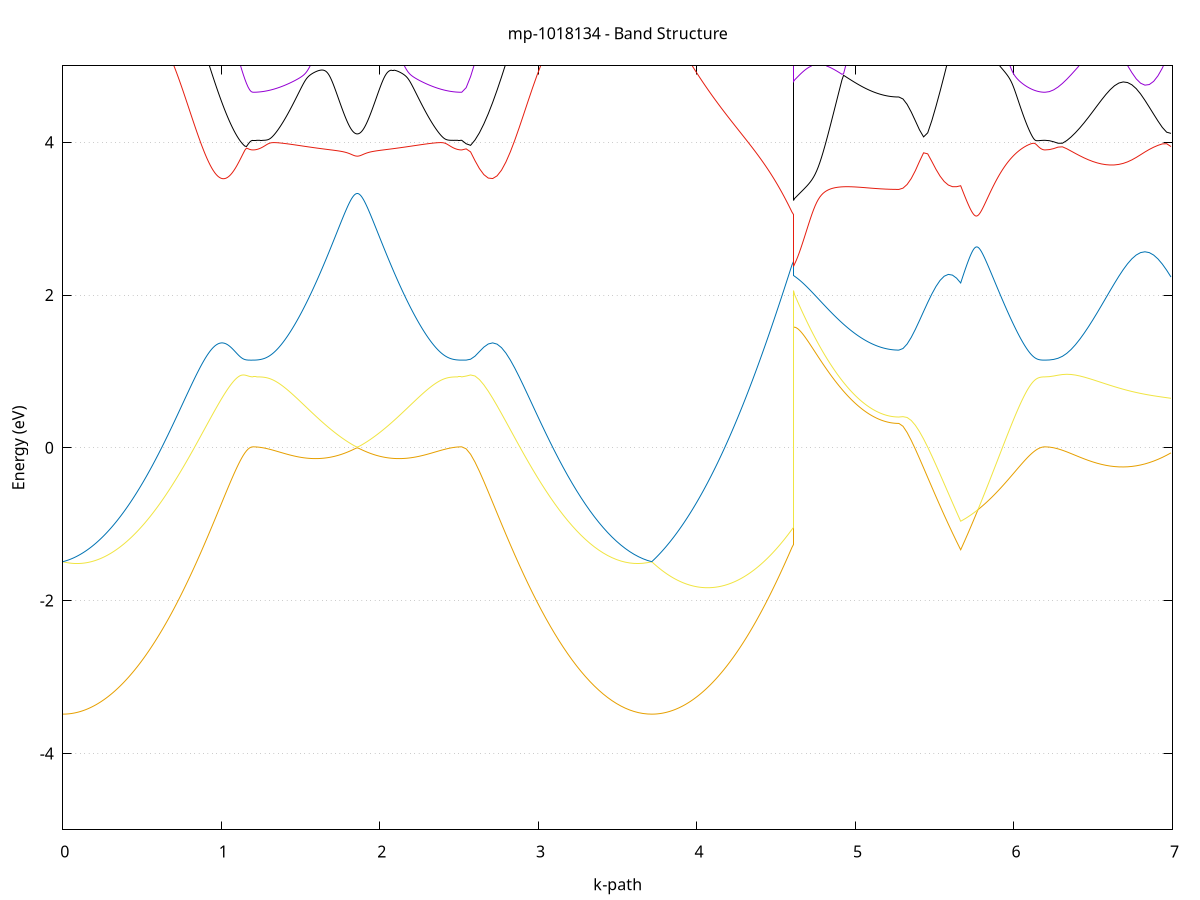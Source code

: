 set title 'mp-1018134 - Band Structure'
set xlabel 'k-path'
set ylabel 'Energy (eV)'
set grid y
set yrange [-5:5]
set terminal png size 800,600
set output 'mp-1018134_bands_gnuplot.png'
plot '-' using 1:2 with lines notitle, '-' using 1:2 with lines notitle, '-' using 1:2 with lines notitle, '-' using 1:2 with lines notitle, '-' using 1:2 with lines notitle, '-' using 1:2 with lines notitle, '-' using 1:2 with lines notitle, '-' using 1:2 with lines notitle, '-' using 1:2 with lines notitle, '-' using 1:2 with lines notitle, '-' using 1:2 with lines notitle, '-' using 1:2 with lines notitle
0.000000 -46.394223
0.009989 -46.394223
0.019978 -46.394223
0.029967 -46.394223
0.039956 -46.394223
0.049944 -46.394123
0.059933 -46.394123
0.069922 -46.394123
0.079911 -46.394023
0.089900 -46.394023
0.099889 -46.393923
0.109878 -46.393923
0.119867 -46.393823
0.129856 -46.393723
0.139845 -46.393723
0.149833 -46.393623
0.159822 -46.393523
0.169811 -46.393423
0.179800 -46.393323
0.189789 -46.393223
0.199778 -46.393123
0.209767 -46.393023
0.219756 -46.392823
0.229745 -46.392723
0.239734 -46.392623
0.249722 -46.392523
0.259711 -46.392323
0.269700 -46.392223
0.279689 -46.392023
0.289678 -46.391923
0.299667 -46.391723
0.309656 -46.391623
0.319645 -46.391423
0.329634 -46.391223
0.339623 -46.391123
0.349611 -46.390923
0.359600 -46.390723
0.369589 -46.390523
0.379578 -46.390323
0.389567 -46.390223
0.399556 -46.390023
0.409545 -46.389823
0.419534 -46.389623
0.429523 -46.389423
0.439511 -46.389223
0.449500 -46.389023
0.459489 -46.388823
0.469478 -46.388623
0.479467 -46.388323
0.489456 -46.388123
0.499445 -46.387923
0.509434 -46.387723
0.519423 -46.387423
0.529412 -46.387223
0.539400 -46.387023
0.549389 -46.386823
0.559378 -46.386523
0.569367 -46.386323
0.579356 -46.386123
0.589345 -46.385923
0.599334 -46.385623
0.609323 -46.385423
0.619312 -46.385223
0.629301 -46.384923
0.639289 -46.384723
0.649278 -46.384523
0.659267 -46.384323
0.669256 -46.384023
0.679245 -46.383823
0.689234 -46.383623
0.699223 -46.383423
0.709212 -46.383123
0.719201 -46.382923
0.729190 -46.382723
0.739178 -46.382523
0.749167 -46.382223
0.759156 -46.382023
0.769145 -46.381823
0.779134 -46.381623
0.789123 -46.381423
0.799112 -46.381223
0.809101 -46.380923
0.819090 -46.380823
0.829079 -46.380623
0.839067 -46.380423
0.849056 -46.380223
0.859045 -46.380023
0.869034 -46.379823
0.879023 -46.379623
0.889012 -46.379523
0.899001 -46.379323
0.908990 -46.379123
0.918979 -46.379023
0.928967 -46.378823
0.938956 -46.378623
0.948945 -46.378523
0.958934 -46.378323
0.968923 -46.378223
0.978912 -46.378123
0.988901 -46.377923
0.998890 -46.377823
1.008879 -46.377723
1.018868 -46.377623
1.028856 -46.377523
1.038845 -46.377423
1.048834 -46.377323
1.058823 -46.377223
1.068812 -46.377123
1.078801 -46.377023
1.088790 -46.377023
1.098779 -46.376923
1.108768 -46.376923
1.118757 -46.376823
1.128745 -46.376823
1.138734 -46.376723
1.148723 -46.376723
1.158712 -46.376623
1.168701 -46.376623
1.178690 -46.376623
1.188679 -46.376623
1.198668 -46.376623
1.198668 -46.376623
1.205025 -46.376623
1.211383 -46.376623
1.217740 -46.376623
1.224097 -46.376623
1.230455 -46.376623
1.236812 -46.376623
1.243169 -46.376623
1.249527 -46.376623
1.255884 -46.376623
1.262242 -46.376623
1.268599 -46.376623
1.274956 -46.376623
1.281314 -46.376623
1.287671 -46.376623
1.294029 -46.376623
1.300386 -46.376623
1.306743 -46.376623
1.313101 -46.376623
1.319458 -46.376623
1.325816 -46.376623
1.332173 -46.376623
1.338530 -46.376623
1.344888 -46.376623
1.351245 -46.376623
1.357603 -46.376623
1.363960 -46.376623
1.370317 -46.376623
1.376675 -46.376623
1.383032 -46.376523
1.389390 -46.376523
1.395747 -46.376523
1.402104 -46.376523
1.408462 -46.376523
1.414819 -46.376523
1.421176 -46.376523
1.427534 -46.376523
1.433891 -46.376523
1.440249 -46.376523
1.446606 -46.376523
1.452963 -46.376523
1.459321 -46.376523
1.465678 -46.376523
1.472036 -46.376523
1.478393 -46.376523
1.484750 -46.376523
1.491108 -46.376523
1.497465 -46.376523
1.503823 -46.376523
1.510180 -46.376523
1.516537 -46.376523
1.522895 -46.376523
1.529252 -46.376523
1.535610 -46.376523
1.541967 -46.376523
1.548324 -46.376523
1.554682 -46.376523
1.561039 -46.376423
1.567397 -46.376423
1.573754 -46.376423
1.580111 -46.376423
1.586469 -46.376423
1.592826 -46.376423
1.599184 -46.376423
1.605541 -46.376423
1.611898 -46.376423
1.618256 -46.376423
1.624613 -46.376423
1.630971 -46.376423
1.637328 -46.376423
1.643685 -46.376423
1.650043 -46.376423
1.656400 -46.376423
1.662757 -46.376423
1.662757 -46.376423
1.669129 -46.376423
1.675500 -46.376423
1.681872 -46.376423
1.688243 -46.376423
1.694615 -46.376423
1.700986 -46.376423
1.707358 -46.376423
1.713729 -46.376423
1.720101 -46.376423
1.726472 -46.376423
1.732843 -46.376423
1.739215 -46.376423
1.745586 -46.376423
1.751958 -46.376423
1.758329 -46.376423
1.764701 -46.376423
1.771072 -46.376423
1.777444 -46.376423
1.783815 -46.376423
1.790187 -46.376423
1.796558 -46.376323
1.802930 -46.376323
1.809301 -46.376323
1.815672 -46.376323
1.822044 -46.376323
1.828415 -46.376323
1.834787 -46.376323
1.841158 -46.376323
1.847530 -46.376323
1.853901 -46.376323
1.860273 -46.376323
1.866644 -46.376323
1.873016 -46.376323
1.879387 -46.376323
1.885758 -46.376323
1.892130 -46.376323
1.898501 -46.376323
1.904873 -46.376323
1.911244 -46.376323
1.917616 -46.376323
1.923987 -46.376423
1.930359 -46.376423
1.936730 -46.376423
1.943102 -46.376423
1.949473 -46.376423
1.955844 -46.376423
1.962216 -46.376423
1.968587 -46.376423
1.974959 -46.376423
1.981330 -46.376423
1.987702 -46.376423
1.994073 -46.376423
2.000445 -46.376423
2.006816 -46.376423
2.013188 -46.376423
2.019559 -46.376423
2.025930 -46.376423
2.032302 -46.376423
2.038673 -46.376423
2.045045 -46.376423
2.051416 -46.376423
2.057788 -46.376423
2.064159 -46.376423
2.070531 -46.376423
2.076902 -46.376423
2.083274 -46.376423
2.089645 -46.376423
2.096017 -46.376423
2.102388 -46.376423
2.108759 -46.376423
2.115131 -46.376423
2.121502 -46.376423
2.127874 -46.376423
2.134245 -46.376423
2.140617 -46.376423
2.146988 -46.376423
2.153360 -46.376423
2.159731 -46.376523
2.166103 -46.376523
2.172474 -46.376523
2.178845 -46.376523
2.185217 -46.376523
2.191588 -46.376523
2.197960 -46.376523
2.204331 -46.376523
2.210703 -46.376523
2.217074 -46.376523
2.223446 -46.376523
2.229817 -46.376523
2.236189 -46.376523
2.242560 -46.376523
2.248932 -46.376523
2.255303 -46.376523
2.261674 -46.376523
2.268046 -46.376523
2.274417 -46.376523
2.280789 -46.376523
2.287160 -46.376523
2.293532 -46.376523
2.299903 -46.376523
2.306275 -46.376523
2.312646 -46.376523
2.319018 -46.376523
2.325389 -46.376523
2.331760 -46.376523
2.338132 -46.376623
2.344503 -46.376623
2.350875 -46.376623
2.357246 -46.376623
2.363618 -46.376623
2.369989 -46.376623
2.376361 -46.376623
2.382732 -46.376623
2.389104 -46.376623
2.395475 -46.376623
2.401846 -46.376623
2.408218 -46.376623
2.414589 -46.376623
2.420961 -46.376623
2.427332 -46.376623
2.433704 -46.376623
2.440075 -46.376623
2.446447 -46.376623
2.452818 -46.376623
2.459190 -46.376623
2.465561 -46.376623
2.471932 -46.376623
2.478304 -46.376623
2.484675 -46.376623
2.491047 -46.376623
2.497418 -46.376623
2.503790 -46.376623
2.510161 -46.376623
2.516533 -46.376623
2.516533 -46.376623
2.544409 -46.376623
2.572285 -46.376723
2.600161 -46.376823
2.628037 -46.377023
2.655913 -46.377223
2.683789 -46.377523
2.711665 -46.377823
2.739541 -46.378123
2.767417 -46.378523
2.795293 -46.378923
2.823169 -46.379423
2.851045 -46.379923
2.878921 -46.380423
2.906797 -46.381023
2.934673 -46.381523
2.962549 -46.382223
2.990425 -46.382823
3.018301 -46.383423
3.046177 -46.384023
3.074053 -46.384723
3.101929 -46.385323
3.129805 -46.386023
3.157681 -46.386623
3.185557 -46.387223
3.213433 -46.387923
3.241309 -46.388523
3.269185 -46.389023
3.297061 -46.389623
3.324937 -46.390123
3.352813 -46.390723
3.380689 -46.391223
3.408565 -46.391623
3.436441 -46.392123
3.464317 -46.392523
3.492193 -46.392823
3.520069 -46.393123
3.547945 -46.393423
3.575821 -46.393723
3.603697 -46.393923
3.631573 -46.394023
3.659449 -46.394123
3.687325 -46.394223
3.715201 -46.394223
3.715201 -46.394223
3.721565 -46.394223
3.727929 -46.394223
3.734293 -46.394223
3.740657 -46.394223
3.747021 -46.394223
3.753385 -46.394223
3.759749 -46.394123
3.766114 -46.394123
3.772478 -46.394123
3.778842 -46.394123
3.785206 -46.394123
3.791570 -46.394023
3.797934 -46.394023
3.804298 -46.394023
3.810662 -46.394023
3.817027 -46.393923
3.823391 -46.393923
3.829755 -46.393823
3.836119 -46.393823
3.842483 -46.393823
3.848847 -46.393723
3.855211 -46.393723
3.861575 -46.393623
3.867940 -46.393623
3.874304 -46.393523
3.880668 -46.393423
3.887032 -46.393423
3.893396 -46.393323
3.899760 -46.393323
3.906124 -46.393223
3.912488 -46.393123
3.918853 -46.393123
3.925217 -46.393023
3.931581 -46.392923
3.937945 -46.392823
3.944309 -46.392823
3.950673 -46.392723
3.957037 -46.392623
3.963401 -46.392523
3.969766 -46.392423
3.976130 -46.392323
3.982494 -46.392323
3.988858 -46.392223
3.995222 -46.392123
4.001586 -46.392023
4.007950 -46.391923
4.014314 -46.391823
4.020678 -46.391723
4.027043 -46.391623
4.033407 -46.391523
4.039771 -46.391423
4.046135 -46.391323
4.052499 -46.391223
4.058863 -46.391123
4.065227 -46.391023
4.071591 -46.390823
4.077956 -46.390723
4.084320 -46.390623
4.090684 -46.390523
4.097048 -46.390423
4.103412 -46.390323
4.109776 -46.390223
4.116140 -46.390023
4.122504 -46.389923
4.128869 -46.389823
4.135233 -46.389723
4.141597 -46.389523
4.147961 -46.389423
4.154325 -46.389323
4.160689 -46.389223
4.167053 -46.389023
4.173417 -46.388923
4.179782 -46.388823
4.186146 -46.388723
4.192510 -46.388523
4.198874 -46.388423
4.205238 -46.388323
4.211602 -46.388123
4.217966 -46.388023
4.224330 -46.387923
4.230695 -46.387723
4.237059 -46.387623
4.243423 -46.387523
4.249787 -46.387323
4.256151 -46.387223
4.262515 -46.387023
4.268879 -46.386923
4.275243 -46.386823
4.281608 -46.386623
4.287972 -46.386523
4.294336 -46.386423
4.300700 -46.386223
4.307064 -46.386123
4.313428 -46.386023
4.319792 -46.385823
4.326156 -46.385723
4.332521 -46.385623
4.338885 -46.385423
4.345249 -46.385323
4.351613 -46.385123
4.357977 -46.385023
4.364341 -46.384923
4.370705 -46.384723
4.377069 -46.384623
4.383434 -46.384523
4.389798 -46.384323
4.396162 -46.384223
4.402526 -46.384023
4.408890 -46.383923
4.415254 -46.383823
4.421618 -46.383623
4.427982 -46.383523
4.434347 -46.383423
4.440711 -46.383223
4.447075 -46.383123
4.453439 -46.383023
4.459803 -46.382923
4.466167 -46.382723
4.472531 -46.382623
4.478895 -46.382523
4.485260 -46.382423
4.491624 -46.382223
4.497988 -46.382123
4.504352 -46.382023
4.510716 -46.381923
4.517080 -46.381723
4.523444 -46.381623
4.529808 -46.381523
4.536173 -46.381423
4.542537 -46.381323
4.548901 -46.381223
4.555265 -46.381123
4.561629 -46.380923
4.567993 -46.380823
4.574357 -46.380723
4.580721 -46.380623
4.587086 -46.380523
4.593450 -46.380423
4.599814 -46.380323
4.606178 -46.380223
4.606178 -46.374223
4.616145 -46.374223
4.626113 -46.374223
4.636080 -46.374223
4.646048 -46.374323
4.656015 -46.374323
4.665983 -46.374323
4.675950 -46.374323
4.685917 -46.374423
4.695885 -46.374423
4.705852 -46.374423
4.715820 -46.374523
4.725787 -46.374523
4.735755 -46.374523
4.745722 -46.374623
4.755690 -46.374623
4.765657 -46.374623
4.775624 -46.374723
4.785592 -46.374723
4.795559 -46.374823
4.805527 -46.374823
4.815494 -46.374923
4.825462 -46.374923
4.835429 -46.374923
4.845396 -46.375023
4.855364 -46.375023
4.865331 -46.375123
4.875299 -46.375123
4.885266 -46.375223
4.895234 -46.375223
4.905201 -46.375323
4.915169 -46.375323
4.925136 -46.375323
4.935104 -46.375423
4.945071 -46.375423
4.955038 -46.375523
4.965006 -46.375523
4.974973 -46.375623
4.984941 -46.375623
4.994908 -46.375723
5.004876 -46.375723
5.014843 -46.375823
5.024811 -46.375823
5.034778 -46.375823
5.044745 -46.375923
5.054713 -46.375923
5.064680 -46.376023
5.074648 -46.376023
5.084615 -46.376023
5.094583 -46.376123
5.104550 -46.376123
5.114517 -46.376123
5.124485 -46.376123
5.134452 -46.376223
5.144420 -46.376223
5.154387 -46.376223
5.164355 -46.376223
5.174322 -46.376323
5.184290 -46.376323
5.194257 -46.376323
5.204224 -46.376323
5.214192 -46.376323
5.224159 -46.376323
5.234127 -46.376323
5.244094 -46.376323
5.254062 -46.376323
5.264029 -46.376323
5.273997 -46.376423
5.273997 -46.376423
5.299988 -46.376423
5.325979 -46.376423
5.351971 -46.376523
5.377962 -46.376623
5.403954 -46.376823
5.429945 -46.377023
5.455936 -46.377323
5.481928 -46.377523
5.507919 -46.377823
5.533911 -46.378123
5.559902 -46.378523
5.585893 -46.378923
5.611885 -46.379323
5.637876 -46.379723
5.663868 -46.380223
5.663868 -46.380223
5.668453 -46.380123
5.673039 -46.380023
5.677625 -46.380023
5.682210 -46.379923
5.686796 -46.379923
5.691381 -46.379823
5.695967 -46.379723
5.700553 -46.379723
5.705138 -46.379623
5.709724 -46.379623
5.714309 -46.379523
5.718895 -46.379423
5.723481 -46.379423
5.728066 -46.379323
5.732652 -46.379323
5.737237 -46.379223
5.741823 -46.379223
5.746409 -46.379123
5.750994 -46.379123
5.755580 -46.379023
5.760165 -46.379023
5.764751 -46.378923
5.769337 -46.378923
5.773922 -46.378823
5.778508 -46.378823
5.783094 -46.378723
5.787679 -46.378723
5.792265 -46.378623
5.796850 -46.378623
5.801436 -46.378523
5.806022 -46.378523
5.810607 -46.378523
5.815193 -46.378423
5.819778 -46.378423
5.824364 -46.378323
5.828950 -46.378323
5.833535 -46.378223
5.838121 -46.378223
5.842706 -46.378223
5.847292 -46.378123
5.851878 -46.378123
5.856463 -46.378123
5.861049 -46.378023
5.865635 -46.378023
5.870220 -46.377923
5.874806 -46.377923
5.879391 -46.377923
5.883977 -46.377823
5.888563 -46.377823
5.893148 -46.377823
5.897734 -46.377723
5.902319 -46.377723
5.906905 -46.377723
5.911491 -46.377623
5.916076 -46.377623
5.920662 -46.377623
5.925247 -46.377523
5.929833 -46.377523
5.934419 -46.377523
5.939004 -46.377423
5.943590 -46.377423
5.948176 -46.377423
5.952761 -46.377423
5.957347 -46.377323
5.961932 -46.377323
5.966518 -46.377323
5.971104 -46.377223
5.975689 -46.377223
5.980275 -46.377223
5.984860 -46.377223
5.989446 -46.377123
5.994032 -46.377123
5.998617 -46.377123
6.003203 -46.377123
6.007788 -46.377123
6.012374 -46.377023
6.016960 -46.377023
6.021545 -46.377023
6.026131 -46.377023
6.030716 -46.377023
6.035302 -46.376923
6.039888 -46.376923
6.044473 -46.376923
6.049059 -46.376923
6.053645 -46.376923
6.058230 -46.376923
6.062816 -46.376823
6.067401 -46.376823
6.071987 -46.376823
6.076573 -46.376823
6.081158 -46.376823
6.085744 -46.376823
6.090329 -46.376723
6.094915 -46.376723
6.099501 -46.376723
6.104086 -46.376723
6.108672 -46.376723
6.113257 -46.376723
6.117843 -46.376723
6.122429 -46.376723
6.127014 -46.376723
6.131600 -46.376723
6.136186 -46.376723
6.140771 -46.376623
6.145357 -46.376623
6.149942 -46.376623
6.154528 -46.376623
6.159114 -46.376623
6.163699 -46.376623
6.168285 -46.376623
6.172870 -46.376623
6.177456 -46.376623
6.182042 -46.376623
6.186627 -46.376623
6.191213 -46.376623
6.195798 -46.376623
6.195798 -46.376623
6.223203 -46.376623
6.250608 -46.376623
6.278012 -46.376623
6.305417 -46.376623
6.332822 -46.376623
6.360226 -46.376623
6.387631 -46.376523
6.415035 -46.376523
6.442440 -46.376523
6.469845 -46.376523
6.497249 -46.376523
6.524654 -46.376423
6.552059 -46.376423
6.579463 -46.376423
6.606868 -46.376323
6.634272 -46.376323
6.661677 -46.376323
6.689082 -46.376323
6.716486 -46.376223
6.743891 -46.376223
6.771295 -46.376223
6.798700 -46.376223
6.826105 -46.376223
6.853509 -46.376123
6.880914 -46.376123
6.908319 -46.376123
6.935723 -46.376123
6.963128 -46.376123
6.990532 -46.376123
e
0.000000 -46.379723
0.009989 -46.379723
0.019978 -46.379723
0.029967 -46.379723
0.039956 -46.379723
0.049944 -46.379723
0.059933 -46.379723
0.069922 -46.379723
0.079911 -46.379723
0.089900 -46.379623
0.099889 -46.379623
0.109878 -46.379623
0.119867 -46.379523
0.129856 -46.379523
0.139845 -46.379423
0.149833 -46.379423
0.159822 -46.379423
0.169811 -46.379323
0.179800 -46.379223
0.189789 -46.379223
0.199778 -46.379123
0.209767 -46.379123
0.219756 -46.379023
0.229745 -46.378923
0.239734 -46.378923
0.249722 -46.378823
0.259711 -46.378723
0.269700 -46.378623
0.279689 -46.378623
0.289678 -46.378523
0.299667 -46.378423
0.309656 -46.378323
0.319645 -46.378223
0.329634 -46.378123
0.339623 -46.378023
0.349611 -46.377923
0.359600 -46.377823
0.369589 -46.377723
0.379578 -46.377623
0.389567 -46.377423
0.399556 -46.377323
0.409545 -46.377223
0.419534 -46.377123
0.429523 -46.377023
0.439511 -46.376823
0.449500 -46.376723
0.459489 -46.376623
0.469478 -46.376523
0.479467 -46.376323
0.489456 -46.376223
0.499445 -46.376123
0.509434 -46.376023
0.519423 -46.375823
0.529412 -46.375723
0.539400 -46.375523
0.549389 -46.375423
0.559378 -46.375323
0.569367 -46.375123
0.579356 -46.375023
0.589345 -46.374923
0.599334 -46.374723
0.609323 -46.374623
0.619312 -46.374423
0.629301 -46.374323
0.639289 -46.374223
0.649278 -46.374023
0.659267 -46.373923
0.669256 -46.373723
0.679245 -46.373623
0.689234 -46.373523
0.699223 -46.373323
0.709212 -46.373223
0.719201 -46.373123
0.729190 -46.372923
0.739178 -46.372823
0.749167 -46.372623
0.759156 -46.372523
0.769145 -46.372423
0.779134 -46.372223
0.789123 -46.372123
0.799112 -46.372023
0.809101 -46.371923
0.819090 -46.371723
0.829079 -46.371623
0.839067 -46.371523
0.849056 -46.371423
0.859045 -46.371223
0.869034 -46.371123
0.879023 -46.371023
0.889012 -46.370923
0.899001 -46.370823
0.908990 -46.370723
0.918979 -46.370623
0.928967 -46.370523
0.938956 -46.370423
0.948945 -46.370323
0.958934 -46.370223
0.968923 -46.370123
0.978912 -46.370023
0.988901 -46.369923
0.998890 -46.369823
1.008879 -46.369723
1.018868 -46.369623
1.028856 -46.369623
1.038845 -46.369523
1.048834 -46.369423
1.058823 -46.369423
1.068812 -46.369323
1.078801 -46.369223
1.088790 -46.369223
1.098779 -46.369223
1.108768 -46.369123
1.118757 -46.369123
1.128745 -46.369023
1.138734 -46.369023
1.148723 -46.369023
1.158712 -46.368923
1.168701 -46.368923
1.178690 -46.368923
1.188679 -46.368923
1.198668 -46.368923
1.198668 -46.368923
1.205025 -46.368923
1.211383 -46.368923
1.217740 -46.368923
1.224097 -46.368923
1.230455 -46.368923
1.236812 -46.368923
1.243169 -46.368923
1.249527 -46.368923
1.255884 -46.368923
1.262242 -46.369023
1.268599 -46.369023
1.274956 -46.369023
1.281314 -46.369023
1.287671 -46.369023
1.294029 -46.369023
1.300386 -46.369023
1.306743 -46.369023
1.313101 -46.369023
1.319458 -46.369023
1.325816 -46.369023
1.332173 -46.369023
1.338530 -46.369023
1.344888 -46.369023
1.351245 -46.369023
1.357603 -46.369123
1.363960 -46.369123
1.370317 -46.369123
1.376675 -46.369123
1.383032 -46.369123
1.389390 -46.369123
1.395747 -46.369123
1.402104 -46.369123
1.408462 -46.369123
1.414819 -46.369123
1.421176 -46.369223
1.427534 -46.369223
1.433891 -46.369223
1.440249 -46.369223
1.446606 -46.369223
1.452963 -46.369223
1.459321 -46.369223
1.465678 -46.369223
1.472036 -46.369223
1.478393 -46.369223
1.484750 -46.369223
1.491108 -46.369323
1.497465 -46.369323
1.503823 -46.369323
1.510180 -46.369323
1.516537 -46.369323
1.522895 -46.369323
1.529252 -46.369323
1.535610 -46.369323
1.541967 -46.369423
1.548324 -46.369423
1.554682 -46.369423
1.561039 -46.369423
1.567397 -46.369423
1.573754 -46.369423
1.580111 -46.369423
1.586469 -46.369423
1.592826 -46.369423
1.599184 -46.369523
1.605541 -46.369523
1.611898 -46.369523
1.618256 -46.369523
1.624613 -46.369523
1.630971 -46.369523
1.637328 -46.369523
1.643685 -46.369523
1.650043 -46.369523
1.656400 -46.369523
1.662757 -46.369623
1.662757 -46.369623
1.669129 -46.369623
1.675500 -46.369623
1.681872 -46.369623
1.688243 -46.369623
1.694615 -46.369623
1.700986 -46.369623
1.707358 -46.369623
1.713729 -46.369623
1.720101 -46.369623
1.726472 -46.369623
1.732843 -46.369623
1.739215 -46.369623
1.745586 -46.369723
1.751958 -46.369723
1.758329 -46.369723
1.764701 -46.369723
1.771072 -46.369723
1.777444 -46.369723
1.783815 -46.369723
1.790187 -46.369723
1.796558 -46.369723
1.802930 -46.369723
1.809301 -46.369723
1.815672 -46.369723
1.822044 -46.369723
1.828415 -46.369723
1.834787 -46.369723
1.841158 -46.369723
1.847530 -46.369723
1.853901 -46.369723
1.860273 -46.369723
1.866644 -46.369723
1.873016 -46.369723
1.879387 -46.369723
1.885758 -46.369723
1.892130 -46.369723
1.898501 -46.369723
1.904873 -46.369723
1.911244 -46.369723
1.917616 -46.369723
1.923987 -46.369723
1.930359 -46.369723
1.936730 -46.369723
1.943102 -46.369723
1.949473 -46.369723
1.955844 -46.369723
1.962216 -46.369723
1.968587 -46.369723
1.974959 -46.369723
1.981330 -46.369623
1.987702 -46.369623
1.994073 -46.369623
2.000445 -46.369623
2.006816 -46.369623
2.013188 -46.369623
2.019559 -46.369623
2.025930 -46.369623
2.032302 -46.369623
2.038673 -46.369623
2.045045 -46.369623
2.051416 -46.369623
2.057788 -46.369523
2.064159 -46.369523
2.070531 -46.369523
2.076902 -46.369523
2.083274 -46.369523
2.089645 -46.369523
2.096017 -46.369523
2.102388 -46.369523
2.108759 -46.369523
2.115131 -46.369523
2.121502 -46.369423
2.127874 -46.369423
2.134245 -46.369423
2.140617 -46.369423
2.146988 -46.369423
2.153360 -46.369423
2.159731 -46.369423
2.166103 -46.369423
2.172474 -46.369423
2.178845 -46.369323
2.185217 -46.369323
2.191588 -46.369323
2.197960 -46.369323
2.204331 -46.369323
2.210703 -46.369323
2.217074 -46.369323
2.223446 -46.369323
2.229817 -46.369223
2.236189 -46.369223
2.242560 -46.369223
2.248932 -46.369223
2.255303 -46.369223
2.261674 -46.369223
2.268046 -46.369223
2.274417 -46.369223
2.280789 -46.369223
2.287160 -46.369223
2.293532 -46.369223
2.299903 -46.369123
2.306275 -46.369123
2.312646 -46.369123
2.319018 -46.369123
2.325389 -46.369123
2.331760 -46.369123
2.338132 -46.369123
2.344503 -46.369123
2.350875 -46.369123
2.357246 -46.369123
2.363618 -46.369023
2.369989 -46.369023
2.376361 -46.369023
2.382732 -46.369023
2.389104 -46.369023
2.395475 -46.369023
2.401846 -46.369023
2.408218 -46.369023
2.414589 -46.369023
2.420961 -46.369023
2.427332 -46.369023
2.433704 -46.369023
2.440075 -46.369023
2.446447 -46.369023
2.452818 -46.369023
2.459190 -46.368923
2.465561 -46.368923
2.471932 -46.368923
2.478304 -46.368923
2.484675 -46.368923
2.491047 -46.368923
2.497418 -46.368923
2.503790 -46.368923
2.510161 -46.368923
2.516533 -46.368923
2.516533 -46.368923
2.544409 -46.368923
2.572285 -46.369023
2.600161 -46.369123
2.628037 -46.369223
2.655913 -46.369423
2.683789 -46.369523
2.711665 -46.369823
2.739541 -46.370023
2.767417 -46.370323
2.795293 -46.370623
2.823169 -46.370923
2.851045 -46.371223
2.878921 -46.371523
2.906797 -46.371923
2.934673 -46.372223
2.962549 -46.372623
2.990425 -46.373023
3.018301 -46.373423
3.046177 -46.373823
3.074053 -46.374123
3.101929 -46.374523
3.129805 -46.374923
3.157681 -46.375323
3.185557 -46.375723
3.213433 -46.376123
3.241309 -46.376423
3.269185 -46.376823
3.297061 -46.377123
3.324937 -46.377423
3.352813 -46.377723
3.380689 -46.378023
3.408565 -46.378323
3.436441 -46.378623
3.464317 -46.378823
3.492193 -46.379023
3.520069 -46.379223
3.547945 -46.379323
3.575821 -46.379423
3.603697 -46.379623
3.631573 -46.379623
3.659449 -46.379723
3.687325 -46.379723
3.715201 -46.379723
3.715201 -46.379723
3.721565 -46.379723
3.727929 -46.379723
3.734293 -46.379723
3.740657 -46.379723
3.747021 -46.379723
3.753385 -46.379823
3.759749 -46.379823
3.766114 -46.379823
3.772478 -46.379823
3.778842 -46.379823
3.785206 -46.379823
3.791570 -46.379823
3.797934 -46.379823
3.804298 -46.379823
3.810662 -46.379823
3.817027 -46.379823
3.823391 -46.379823
3.829755 -46.379823
3.836119 -46.379823
3.842483 -46.379823
3.848847 -46.379823
3.855211 -46.379923
3.861575 -46.379923
3.867940 -46.379923
3.874304 -46.379923
3.880668 -46.379923
3.887032 -46.379923
3.893396 -46.379923
3.899760 -46.379923
3.906124 -46.379923
3.912488 -46.379923
3.918853 -46.379923
3.925217 -46.379923
3.931581 -46.379923
3.937945 -46.379923
3.944309 -46.379923
3.950673 -46.379923
3.957037 -46.379923
3.963401 -46.379923
3.969766 -46.379923
3.976130 -46.379923
3.982494 -46.379923
3.988858 -46.379923
3.995222 -46.379923
4.001586 -46.379823
4.007950 -46.379823
4.014314 -46.379823
4.020678 -46.379823
4.027043 -46.379823
4.033407 -46.379823
4.039771 -46.379823
4.046135 -46.379723
4.052499 -46.379723
4.058863 -46.379723
4.065227 -46.379723
4.071591 -46.379623
4.077956 -46.379623
4.084320 -46.379623
4.090684 -46.379623
4.097048 -46.379523
4.103412 -46.379523
4.109776 -46.379523
4.116140 -46.379423
4.122504 -46.379423
4.128869 -46.379423
4.135233 -46.379323
4.141597 -46.379323
4.147961 -46.379323
4.154325 -46.379223
4.160689 -46.379223
4.167053 -46.379123
4.173417 -46.379123
4.179782 -46.379123
4.186146 -46.379023
4.192510 -46.379023
4.198874 -46.378923
4.205238 -46.378923
4.211602 -46.378823
4.217966 -46.378823
4.224330 -46.378723
4.230695 -46.378723
4.237059 -46.378623
4.243423 -46.378623
4.249787 -46.378523
4.256151 -46.378523
4.262515 -46.378423
4.268879 -46.378323
4.275243 -46.378323
4.281608 -46.378223
4.287972 -46.378123
4.294336 -46.378123
4.300700 -46.378023
4.307064 -46.378023
4.313428 -46.377923
4.319792 -46.377823
4.326156 -46.377723
4.332521 -46.377723
4.338885 -46.377623
4.345249 -46.377523
4.351613 -46.377423
4.357977 -46.377423
4.364341 -46.377323
4.370705 -46.377223
4.377069 -46.377123
4.383434 -46.377023
4.389798 -46.377023
4.396162 -46.376923
4.402526 -46.376823
4.408890 -46.376723
4.415254 -46.376623
4.421618 -46.376523
4.427982 -46.376423
4.434347 -46.376323
4.440711 -46.376323
4.447075 -46.376223
4.453439 -46.376123
4.459803 -46.376023
4.466167 -46.375923
4.472531 -46.375823
4.478895 -46.375723
4.485260 -46.375623
4.491624 -46.375523
4.497988 -46.375423
4.504352 -46.375323
4.510716 -46.375223
4.517080 -46.375123
4.523444 -46.375023
4.529808 -46.374923
4.536173 -46.374823
4.542537 -46.374823
4.548901 -46.374723
4.555265 -46.374623
4.561629 -46.374523
4.567993 -46.374423
4.574357 -46.374323
4.580721 -46.374223
4.587086 -46.374123
4.593450 -46.374023
4.599814 -46.373923
4.606178 -46.373823
4.606178 -46.366523
4.616145 -46.366623
4.626113 -46.366623
4.636080 -46.366723
4.646048 -46.366723
4.656015 -46.366823
4.665983 -46.366823
4.675950 -46.366923
4.685917 -46.366923
4.695885 -46.367023
4.705852 -46.367123
4.715820 -46.367123
4.725787 -46.367223
4.735755 -46.367323
4.745722 -46.367323
4.755690 -46.367423
4.765657 -46.367523
4.775624 -46.367523
4.785592 -46.367623
4.795559 -46.367623
4.805527 -46.367723
4.815494 -46.367823
4.825462 -46.367823
4.835429 -46.367923
4.845396 -46.368023
4.855364 -46.368023
4.865331 -46.368123
4.875299 -46.368223
4.885266 -46.368223
4.895234 -46.368323
4.905201 -46.368323
4.915169 -46.368423
4.925136 -46.368523
4.935104 -46.368523
4.945071 -46.368623
4.955038 -46.368623
4.965006 -46.368723
4.974973 -46.368823
4.984941 -46.368823
4.994908 -46.368923
5.004876 -46.368923
5.014843 -46.369023
5.024811 -46.369023
5.034778 -46.369123
5.044745 -46.369123
5.054713 -46.369223
5.064680 -46.369223
5.074648 -46.369323
5.084615 -46.369323
5.094583 -46.369323
5.104550 -46.369423
5.114517 -46.369423
5.124485 -46.369423
5.134452 -46.369523
5.144420 -46.369523
5.154387 -46.369523
5.164355 -46.369623
5.174322 -46.369623
5.184290 -46.369623
5.194257 -46.369623
5.204224 -46.369723
5.214192 -46.369723
5.224159 -46.369723
5.234127 -46.369723
5.244094 -46.369723
5.254062 -46.369723
5.264029 -46.369723
5.273997 -46.369723
5.273997 -46.369723
5.299988 -46.369723
5.325979 -46.369823
5.351971 -46.369923
5.377962 -46.370023
5.403954 -46.370223
5.429945 -46.370423
5.455936 -46.370723
5.481928 -46.371023
5.507919 -46.371323
5.533911 -46.371723
5.559902 -46.372023
5.585893 -46.372423
5.611885 -46.372923
5.637876 -46.373323
5.663868 -46.373823
5.663868 -46.373823
5.668453 -46.373723
5.673039 -46.373723
5.677625 -46.373623
5.682210 -46.373623
5.686796 -46.373523
5.691381 -46.373523
5.695967 -46.373423
5.700553 -46.373423
5.705138 -46.373323
5.709724 -46.373323
5.714309 -46.373223
5.718895 -46.373223
5.723481 -46.373123
5.728066 -46.373023
5.732652 -46.373023
5.737237 -46.372923
5.741823 -46.372923
5.746409 -46.372823
5.750994 -46.372823
5.755580 -46.372723
5.760165 -46.372623
5.764751 -46.372623
5.769337 -46.372523
5.773922 -46.372523
5.778508 -46.372423
5.783094 -46.372323
5.787679 -46.372323
5.792265 -46.372223
5.796850 -46.372223
5.801436 -46.372123
5.806022 -46.372123
5.810607 -46.372023
5.815193 -46.371923
5.819778 -46.371923
5.824364 -46.371823
5.828950 -46.371823
5.833535 -46.371723
5.838121 -46.371623
5.842706 -46.371623
5.847292 -46.371523
5.851878 -46.371523
5.856463 -46.371423
5.861049 -46.371423
5.865635 -46.371323
5.870220 -46.371223
5.874806 -46.371223
5.879391 -46.371123
5.883977 -46.371123
5.888563 -46.371023
5.893148 -46.371023
5.897734 -46.370923
5.902319 -46.370923
5.906905 -46.370823
5.911491 -46.370823
5.916076 -46.370723
5.920662 -46.370623
5.925247 -46.370623
5.929833 -46.370523
5.934419 -46.370523
5.939004 -46.370423
5.943590 -46.370423
5.948176 -46.370323
5.952761 -46.370323
5.957347 -46.370223
5.961932 -46.370223
5.966518 -46.370123
5.971104 -46.370123
5.975689 -46.370123
5.980275 -46.370023
5.984860 -46.370023
5.989446 -46.369923
5.994032 -46.369923
5.998617 -46.369823
6.003203 -46.369823
6.007788 -46.369823
6.012374 -46.369723
6.016960 -46.369723
6.021545 -46.369623
6.026131 -46.369623
6.030716 -46.369623
6.035302 -46.369623
6.039888 -46.369523
6.044473 -46.369523
6.049059 -46.369523
6.053645 -46.369423
6.058230 -46.369423
6.062816 -46.369423
6.067401 -46.369323
6.071987 -46.369323
6.076573 -46.369323
6.081158 -46.369323
6.085744 -46.369223
6.090329 -46.369223
6.094915 -46.369223
6.099501 -46.369123
6.104086 -46.369123
6.108672 -46.369123
6.113257 -46.369123
6.117843 -46.369123
6.122429 -46.369123
6.127014 -46.369023
6.131600 -46.369023
6.136186 -46.369023
6.140771 -46.369023
6.145357 -46.369023
6.149942 -46.369023
6.154528 -46.369023
6.159114 -46.369023
6.163699 -46.369023
6.168285 -46.368923
6.172870 -46.368923
6.177456 -46.368923
6.182042 -46.368923
6.186627 -46.368923
6.191213 -46.368923
6.195798 -46.368923
6.195798 -46.368923
6.223203 -46.368923
6.250608 -46.368923
6.278012 -46.368923
6.305417 -46.368923
6.332822 -46.368923
6.360226 -46.369023
6.387631 -46.368923
6.415035 -46.369023
6.442440 -46.369023
6.469845 -46.369023
6.497249 -46.369023
6.524654 -46.369023
6.552059 -46.369023
6.579463 -46.369023
6.606868 -46.369023
6.634272 -46.369023
6.661677 -46.369023
6.689082 -46.369023
6.716486 -46.369023
6.743891 -46.369023
6.771295 -46.369123
6.798700 -46.369123
6.826105 -46.369123
6.853509 -46.369123
6.880914 -46.369123
6.908319 -46.369123
6.935723 -46.369223
6.963128 -46.369223
6.990532 -46.369223
e
0.000000 -46.375423
0.009989 -46.375423
0.019978 -46.375423
0.029967 -46.375423
0.039956 -46.375423
0.049944 -46.375323
0.059933 -46.375323
0.069922 -46.375323
0.079911 -46.375323
0.089900 -46.375323
0.099889 -46.375223
0.109878 -46.375223
0.119867 -46.375223
0.129856 -46.375123
0.139845 -46.375123
0.149833 -46.375023
0.159822 -46.375023
0.169811 -46.374923
0.179800 -46.374823
0.189789 -46.374823
0.199778 -46.374723
0.209767 -46.374623
0.219756 -46.374623
0.229745 -46.374523
0.239734 -46.374423
0.249722 -46.374323
0.259711 -46.374323
0.269700 -46.374223
0.279689 -46.374123
0.289678 -46.374023
0.299667 -46.373923
0.309656 -46.373823
0.319645 -46.373723
0.329634 -46.373623
0.339623 -46.373523
0.349611 -46.373423
0.359600 -46.373223
0.369589 -46.373123
0.379578 -46.373023
0.389567 -46.372923
0.399556 -46.372823
0.409545 -46.372723
0.419534 -46.372523
0.429523 -46.372423
0.439511 -46.372323
0.449500 -46.372223
0.459489 -46.372123
0.469478 -46.371923
0.479467 -46.371823
0.489456 -46.371723
0.499445 -46.371623
0.509434 -46.371423
0.519423 -46.371323
0.529412 -46.371223
0.539400 -46.371123
0.549389 -46.370923
0.559378 -46.370823
0.569367 -46.370723
0.579356 -46.370623
0.589345 -46.370423
0.599334 -46.370323
0.609323 -46.370223
0.619312 -46.370123
0.629301 -46.370023
0.639289 -46.369823
0.649278 -46.369723
0.659267 -46.369623
0.669256 -46.369523
0.679245 -46.369423
0.689234 -46.369223
0.699223 -46.369123
0.709212 -46.369023
0.719201 -46.368923
0.729190 -46.368823
0.739178 -46.368723
0.749167 -46.368623
0.759156 -46.368523
0.769145 -46.368423
0.779134 -46.368323
0.789123 -46.368223
0.799112 -46.368123
0.809101 -46.368023
0.819090 -46.367923
0.829079 -46.367823
0.839067 -46.367723
0.849056 -46.367623
0.859045 -46.367623
0.869034 -46.367523
0.879023 -46.367423
0.889012 -46.367423
0.899001 -46.367323
0.908990 -46.367223
0.918979 -46.367223
0.928967 -46.367123
0.938956 -46.367023
0.948945 -46.367023
0.958934 -46.366923
0.968923 -46.366923
0.978912 -46.366823
0.988901 -46.366823
0.998890 -46.366823
1.008879 -46.366723
1.018868 -46.366723
1.028856 -46.366623
1.038845 -46.366623
1.048834 -46.366623
1.058823 -46.366523
1.068812 -46.366523
1.078801 -46.366523
1.088790 -46.366523
1.098779 -46.366423
1.108768 -46.366423
1.118757 -46.366423
1.128745 -46.366423
1.138734 -46.366423
1.148723 -46.366423
1.158712 -46.366423
1.168701 -46.366423
1.178690 -46.366423
1.188679 -46.366423
1.198668 -46.366423
1.198668 -46.366423
1.205025 -46.366423
1.211383 -46.366423
1.217740 -46.366423
1.224097 -46.366423
1.230455 -46.366423
1.236812 -46.366423
1.243169 -46.366423
1.249527 -46.366423
1.255884 -46.366423
1.262242 -46.366323
1.268599 -46.366323
1.274956 -46.366323
1.281314 -46.366323
1.287671 -46.366323
1.294029 -46.366323
1.300386 -46.366323
1.306743 -46.366323
1.313101 -46.366323
1.319458 -46.366323
1.325816 -46.366323
1.332173 -46.366323
1.338530 -46.366323
1.344888 -46.366323
1.351245 -46.366323
1.357603 -46.366323
1.363960 -46.366323
1.370317 -46.366323
1.376675 -46.366223
1.383032 -46.366223
1.389390 -46.366223
1.395747 -46.366223
1.402104 -46.366223
1.408462 -46.366223
1.414819 -46.366223
1.421176 -46.366223
1.427534 -46.366223
1.433891 -46.366223
1.440249 -46.366223
1.446606 -46.366223
1.452963 -46.366123
1.459321 -46.366123
1.465678 -46.366123
1.472036 -46.366123
1.478393 -46.366123
1.484750 -46.366123
1.491108 -46.366123
1.497465 -46.366123
1.503823 -46.366123
1.510180 -46.366123
1.516537 -46.366123
1.522895 -46.366023
1.529252 -46.366023
1.535610 -46.366023
1.541967 -46.366023
1.548324 -46.366023
1.554682 -46.366023
1.561039 -46.366023
1.567397 -46.366023
1.573754 -46.366023
1.580111 -46.366023
1.586469 -46.366023
1.592826 -46.366023
1.599184 -46.366023
1.605541 -46.365923
1.611898 -46.365923
1.618256 -46.365923
1.624613 -46.365923
1.630971 -46.365923
1.637328 -46.365923
1.643685 -46.365923
1.650043 -46.365923
1.656400 -46.365923
1.662757 -46.365923
1.662757 -46.365923
1.669129 -46.365923
1.675500 -46.365923
1.681872 -46.365923
1.688243 -46.365923
1.694615 -46.365923
1.700986 -46.365823
1.707358 -46.365823
1.713729 -46.365823
1.720101 -46.365823
1.726472 -46.365823
1.732843 -46.365823
1.739215 -46.365823
1.745586 -46.365823
1.751958 -46.365823
1.758329 -46.365823
1.764701 -46.365823
1.771072 -46.365823
1.777444 -46.365823
1.783815 -46.365823
1.790187 -46.365823
1.796558 -46.365823
1.802930 -46.365823
1.809301 -46.365823
1.815672 -46.365823
1.822044 -46.365823
1.828415 -46.365823
1.834787 -46.365823
1.841158 -46.365823
1.847530 -46.365823
1.853901 -46.365823
1.860273 -46.365823
1.866644 -46.365823
1.873016 -46.365823
1.879387 -46.365823
1.885758 -46.365823
1.892130 -46.365823
1.898501 -46.365823
1.904873 -46.365823
1.911244 -46.365823
1.917616 -46.365823
1.923987 -46.365823
1.930359 -46.365823
1.936730 -46.365823
1.943102 -46.365823
1.949473 -46.365823
1.955844 -46.365823
1.962216 -46.365823
1.968587 -46.365823
1.974959 -46.365823
1.981330 -46.365823
1.987702 -46.365823
1.994073 -46.365823
2.000445 -46.365823
2.006816 -46.365823
2.013188 -46.365823
2.019559 -46.365823
2.025930 -46.365923
2.032302 -46.365923
2.038673 -46.365923
2.045045 -46.365923
2.051416 -46.365923
2.057788 -46.365923
2.064159 -46.365923
2.070531 -46.365923
2.076902 -46.365923
2.083274 -46.365923
2.089645 -46.365923
2.096017 -46.365923
2.102388 -46.365923
2.108759 -46.365923
2.115131 -46.366023
2.121502 -46.366023
2.127874 -46.366023
2.134245 -46.366023
2.140617 -46.366023
2.146988 -46.366023
2.153360 -46.366023
2.159731 -46.366023
2.166103 -46.366023
2.172474 -46.366023
2.178845 -46.366023
2.185217 -46.366023
2.191588 -46.366023
2.197960 -46.366123
2.204331 -46.366123
2.210703 -46.366123
2.217074 -46.366123
2.223446 -46.366123
2.229817 -46.366123
2.236189 -46.366123
2.242560 -46.366123
2.248932 -46.366123
2.255303 -46.366123
2.261674 -46.366123
2.268046 -46.366223
2.274417 -46.366223
2.280789 -46.366223
2.287160 -46.366223
2.293532 -46.366223
2.299903 -46.366223
2.306275 -46.366223
2.312646 -46.366223
2.319018 -46.366223
2.325389 -46.366223
2.331760 -46.366223
2.338132 -46.366223
2.344503 -46.366323
2.350875 -46.366323
2.357246 -46.366323
2.363618 -46.366323
2.369989 -46.366323
2.376361 -46.366323
2.382732 -46.366323
2.389104 -46.366323
2.395475 -46.366323
2.401846 -46.366323
2.408218 -46.366323
2.414589 -46.366323
2.420961 -46.366323
2.427332 -46.366323
2.433704 -46.366323
2.440075 -46.366323
2.446447 -46.366323
2.452818 -46.366323
2.459190 -46.366423
2.465561 -46.366423
2.471932 -46.366423
2.478304 -46.366423
2.484675 -46.366423
2.491047 -46.366423
2.497418 -46.366423
2.503790 -46.366423
2.510161 -46.366423
2.516533 -46.366423
2.516533 -46.366423
2.544409 -46.366423
2.572285 -46.366423
2.600161 -46.366423
2.628037 -46.366523
2.655913 -46.366523
2.683789 -46.366623
2.711665 -46.366723
2.739541 -46.366923
2.767417 -46.367023
2.795293 -46.367123
2.823169 -46.367323
2.851045 -46.367523
2.878921 -46.367723
2.906797 -46.368023
2.934673 -46.368323
2.962549 -46.368523
2.990425 -46.368823
3.018301 -46.369223
3.046177 -46.369523
3.074053 -46.369823
3.101929 -46.370223
3.129805 -46.370523
3.157681 -46.370823
3.185557 -46.371223
3.213433 -46.371523
3.241309 -46.371923
3.269185 -46.372223
3.297061 -46.372623
3.324937 -46.372923
3.352813 -46.373223
3.380689 -46.373523
3.408565 -46.373823
3.436441 -46.374123
3.464317 -46.374323
3.492193 -46.374523
3.520069 -46.374723
3.547945 -46.374923
3.575821 -46.375123
3.603697 -46.375223
3.631573 -46.375323
3.659449 -46.375323
3.687325 -46.375423
3.715201 -46.375423
3.715201 -46.375423
3.721565 -46.375423
3.727929 -46.375423
3.734293 -46.375423
3.740657 -46.375423
3.747021 -46.375423
3.753385 -46.375423
3.759749 -46.375323
3.766114 -46.375323
3.772478 -46.375323
3.778842 -46.375323
3.785206 -46.375323
3.791570 -46.375223
3.797934 -46.375223
3.804298 -46.375223
3.810662 -46.375223
3.817027 -46.375123
3.823391 -46.375123
3.829755 -46.375123
3.836119 -46.375023
3.842483 -46.375023
3.848847 -46.374923
3.855211 -46.374923
3.861575 -46.374823
3.867940 -46.374823
3.874304 -46.374723
3.880668 -46.374723
3.887032 -46.374623
3.893396 -46.374623
3.899760 -46.374523
3.906124 -46.374523
3.912488 -46.374423
3.918853 -46.374323
3.925217 -46.374323
3.931581 -46.374223
3.937945 -46.374223
3.944309 -46.374123
3.950673 -46.374023
3.957037 -46.373923
3.963401 -46.373923
3.969766 -46.373823
3.976130 -46.373723
3.982494 -46.373723
3.988858 -46.373623
3.995222 -46.373523
4.001586 -46.373423
4.007950 -46.373423
4.014314 -46.373323
4.020678 -46.373223
4.027043 -46.373123
4.033407 -46.373023
4.039771 -46.373023
4.046135 -46.372923
4.052499 -46.372823
4.058863 -46.372723
4.065227 -46.372723
4.071591 -46.372623
4.077956 -46.372523
4.084320 -46.372423
4.090684 -46.372323
4.097048 -46.372323
4.103412 -46.372223
4.109776 -46.372123
4.116140 -46.372023
4.122504 -46.371923
4.128869 -46.371823
4.135233 -46.371823
4.141597 -46.371723
4.147961 -46.371623
4.154325 -46.371523
4.160689 -46.371423
4.167053 -46.371323
4.173417 -46.371323
4.179782 -46.371223
4.186146 -46.371123
4.192510 -46.371023
4.198874 -46.371023
4.205238 -46.370923
4.211602 -46.370823
4.217966 -46.370723
4.224330 -46.370623
4.230695 -46.370623
4.237059 -46.370523
4.243423 -46.370423
4.249787 -46.370323
4.256151 -46.370323
4.262515 -46.370223
4.268879 -46.370123
4.275243 -46.370023
4.281608 -46.369923
4.287972 -46.369923
4.294336 -46.369823
4.300700 -46.369723
4.307064 -46.369623
4.313428 -46.369623
4.319792 -46.369523
4.326156 -46.369423
4.332521 -46.369323
4.338885 -46.369323
4.345249 -46.369223
4.351613 -46.369123
4.357977 -46.369123
4.364341 -46.369023
4.370705 -46.368923
4.377069 -46.368823
4.383434 -46.368823
4.389798 -46.368723
4.396162 -46.368623
4.402526 -46.368623
4.408890 -46.368523
4.415254 -46.368423
4.421618 -46.368423
4.427982 -46.368323
4.434347 -46.368323
4.440711 -46.368223
4.447075 -46.368123
4.453439 -46.368123
4.459803 -46.368023
4.466167 -46.367923
4.472531 -46.367923
4.478895 -46.367823
4.485260 -46.367823
4.491624 -46.367723
4.497988 -46.367723
4.504352 -46.367623
4.510716 -46.367623
4.517080 -46.367523
4.523444 -46.367423
4.529808 -46.367423
4.536173 -46.367323
4.542537 -46.367323
4.548901 -46.367223
4.555265 -46.367223
4.561629 -46.367223
4.567993 -46.367123
4.574357 -46.367123
4.580721 -46.367023
4.587086 -46.367023
4.593450 -46.366923
4.599814 -46.366923
4.606178 -46.366923
4.606178 -46.366323
4.616145 -46.366323
4.626113 -46.366323
4.636080 -46.366223
4.646048 -46.366223
4.656015 -46.366123
4.665983 -46.366123
4.675950 -46.366123
4.685917 -46.366123
4.695885 -46.366023
4.705852 -46.366023
4.715820 -46.366023
4.725787 -46.366023
4.735755 -46.366023
4.745722 -46.365923
4.755690 -46.365923
4.765657 -46.365923
4.775624 -46.365923
4.785592 -46.365923
4.795559 -46.365923
4.805527 -46.365823
4.815494 -46.365823
4.825462 -46.365823
4.835429 -46.365823
4.845396 -46.365823
4.855364 -46.365823
4.865331 -46.365823
4.875299 -46.365823
4.885266 -46.365823
4.895234 -46.365823
4.905201 -46.365823
4.915169 -46.365823
4.925136 -46.365823
4.935104 -46.365823
4.945071 -46.365823
4.955038 -46.365823
4.965006 -46.365823
4.974973 -46.365823
4.984941 -46.365823
4.994908 -46.365823
5.004876 -46.365823
5.014843 -46.365823
5.024811 -46.365823
5.034778 -46.365823
5.044745 -46.365823
5.054713 -46.365823
5.064680 -46.365823
5.074648 -46.365823
5.084615 -46.365823
5.094583 -46.365823
5.104550 -46.365823
5.114517 -46.365823
5.124485 -46.365823
5.134452 -46.365823
5.144420 -46.365823
5.154387 -46.365823
5.164355 -46.365823
5.174322 -46.365823
5.184290 -46.365823
5.194257 -46.365823
5.204224 -46.365823
5.214192 -46.365823
5.224159 -46.365823
5.234127 -46.365823
5.244094 -46.365823
5.254062 -46.365823
5.264029 -46.365823
5.273997 -46.365823
5.273997 -46.365823
5.299988 -46.365823
5.325979 -46.365823
5.351971 -46.365923
5.377962 -46.365923
5.403954 -46.365923
5.429945 -46.366023
5.455936 -46.366023
5.481928 -46.366123
5.507919 -46.366123
5.533911 -46.366223
5.559902 -46.366323
5.585893 -46.366423
5.611885 -46.366523
5.637876 -46.366723
5.663868 -46.366823
5.663868 -46.366823
5.668453 -46.366823
5.673039 -46.366823
5.677625 -46.366823
5.682210 -46.366723
5.686796 -46.366723
5.691381 -46.366723
5.695967 -46.366723
5.700553 -46.366623
5.705138 -46.366623
5.709724 -46.366623
5.714309 -46.366623
5.718895 -46.366623
5.723481 -46.366523
5.728066 -46.366523
5.732652 -46.366523
5.737237 -46.366523
5.741823 -46.366523
5.746409 -46.366523
5.750994 -46.366423
5.755580 -46.366423
5.760165 -46.366423
5.764751 -46.366423
5.769337 -46.366423
5.773922 -46.366423
5.778508 -46.366423
5.783094 -46.366423
5.787679 -46.366423
5.792265 -46.366323
5.796850 -46.366323
5.801436 -46.366323
5.806022 -46.366323
5.810607 -46.366323
5.815193 -46.366323
5.819778 -46.366323
5.824364 -46.366323
5.828950 -46.366323
5.833535 -46.366323
5.838121 -46.366323
5.842706 -46.366323
5.847292 -46.366223
5.851878 -46.366223
5.856463 -46.366223
5.861049 -46.366223
5.865635 -46.366223
5.870220 -46.366223
5.874806 -46.366223
5.879391 -46.366223
5.883977 -46.366223
5.888563 -46.366223
5.893148 -46.366223
5.897734 -46.366223
5.902319 -46.366223
5.906905 -46.366223
5.911491 -46.366223
5.916076 -46.366223
5.920662 -46.366223
5.925247 -46.366223
5.929833 -46.366223
5.934419 -46.366223
5.939004 -46.366223
5.943590 -46.366223
5.948176 -46.366223
5.952761 -46.366223
5.957347 -46.366223
5.961932 -46.366223
5.966518 -46.366223
5.971104 -46.366223
5.975689 -46.366223
5.980275 -46.366223
5.984860 -46.366223
5.989446 -46.366223
5.994032 -46.366223
5.998617 -46.366223
6.003203 -46.366223
6.007788 -46.366223
6.012374 -46.366323
6.016960 -46.366223
6.021545 -46.366323
6.026131 -46.366323
6.030716 -46.366323
6.035302 -46.366323
6.039888 -46.366323
6.044473 -46.366323
6.049059 -46.366323
6.053645 -46.366323
6.058230 -46.366323
6.062816 -46.366323
6.067401 -46.366323
6.071987 -46.366323
6.076573 -46.366323
6.081158 -46.366323
6.085744 -46.366323
6.090329 -46.366323
6.094915 -46.366323
6.099501 -46.366323
6.104086 -46.366323
6.108672 -46.366323
6.113257 -46.366323
6.117843 -46.366323
6.122429 -46.366323
6.127014 -46.366323
6.131600 -46.366323
6.136186 -46.366323
6.140771 -46.366323
6.145357 -46.366323
6.149942 -46.366323
6.154528 -46.366423
6.159114 -46.366423
6.163699 -46.366423
6.168285 -46.366423
6.172870 -46.366323
6.177456 -46.366423
6.182042 -46.366423
6.186627 -46.366423
6.191213 -46.366423
6.195798 -46.366423
6.195798 -46.366423
6.223203 -46.366423
6.250608 -46.366423
6.278012 -46.366423
6.305417 -46.366323
6.332822 -46.366323
6.360226 -46.366323
6.387631 -46.366323
6.415035 -46.366323
6.442440 -46.366323
6.469845 -46.366223
6.497249 -46.366223
6.524654 -46.366223
6.552059 -46.366223
6.579463 -46.366123
6.606868 -46.366123
6.634272 -46.366123
6.661677 -46.366123
6.689082 -46.366023
6.716486 -46.366023
6.743891 -46.366023
6.771295 -46.366023
6.798700 -46.366023
6.826105 -46.365923
6.853509 -46.365923
6.880914 -46.365923
6.908319 -46.365923
6.935723 -46.365923
6.963128 -46.365923
6.990532 -46.365823
e
0.000000 -3.486223
0.009989 -3.485923
0.019978 -3.485123
0.029967 -3.483723
0.039956 -3.481723
0.049944 -3.479223
0.059933 -3.476123
0.069922 -3.472523
0.079911 -3.468323
0.089900 -3.463523
0.099889 -3.458223
0.109878 -3.452323
0.119867 -3.445923
0.129856 -3.438923
0.139845 -3.431323
0.149833 -3.423223
0.159822 -3.414523
0.169811 -3.405223
0.179800 -3.395423
0.189789 -3.385023
0.199778 -3.374123
0.209767 -3.362623
0.219756 -3.350523
0.229745 -3.337923
0.239734 -3.324723
0.249722 -3.311023
0.259711 -3.296723
0.269700 -3.281823
0.279689 -3.266423
0.289678 -3.250423
0.299667 -3.233823
0.309656 -3.216723
0.319645 -3.199023
0.329634 -3.180723
0.339623 -3.161923
0.349611 -3.142623
0.359600 -3.122623
0.369589 -3.102123
0.379578 -3.081123
0.389567 -3.059523
0.399556 -3.037323
0.409545 -3.014623
0.419534 -2.991323
0.429523 -2.967423
0.439511 -2.943023
0.449500 -2.918023
0.459489 -2.892523
0.469478 -2.866423
0.479467 -2.839723
0.489456 -2.812523
0.499445 -2.784723
0.509434 -2.756423
0.519423 -2.727423
0.529412 -2.698023
0.539400 -2.668023
0.549389 -2.637423
0.559378 -2.606223
0.569367 -2.574623
0.579356 -2.542423
0.589345 -2.509623
0.599334 -2.476323
0.609323 -2.442423
0.619312 -2.407923
0.629301 -2.373023
0.639289 -2.337423
0.649278 -2.301423
0.659267 -2.264823
0.669256 -2.227723
0.679245 -2.190023
0.689234 -2.151823
0.699223 -2.113123
0.709212 -2.073823
0.719201 -2.034023
0.729190 -1.993623
0.739178 -1.952823
0.749167 -1.911423
0.759156 -1.869623
0.769145 -1.827223
0.779134 -1.784323
0.789123 -1.741023
0.799112 -1.697223
0.809101 -1.652923
0.819090 -1.608223
0.829079 -1.563023
0.839067 -1.517323
0.849056 -1.471223
0.859045 -1.424723
0.869034 -1.377823
0.879023 -1.330523
0.889012 -1.282723
0.899001 -1.234623
0.908990 -1.186223
0.918979 -1.137423
0.928967 -1.088323
0.938956 -1.038923
0.948945 -0.989323
0.958934 -0.939523
0.968923 -0.889523
0.978912 -0.839323
0.988901 -0.789123
0.998890 -0.738823
1.008879 -0.688623
1.018868 -0.638423
1.028856 -0.588423
1.038845 -0.538823
1.048834 -0.489523
1.058823 -0.440823
1.068812 -0.392823
1.078801 -0.345623
1.088790 -0.299623
1.098779 -0.255023
1.108768 -0.212123
1.118757 -0.171223
1.128745 -0.132923
1.138734 -0.097723
1.148723 -0.066223
1.158712 -0.039123
1.168701 -0.017023
1.178690 -0.000623
1.188679 0.009377
1.198668 0.012777
1.198668 0.012777
1.205025 0.012677
1.211383 0.012277
1.217740 0.011677
1.224097 0.010777
1.230455 0.009677
1.236812 0.008277
1.243169 0.006677
1.249527 0.004877
1.255884 0.002777
1.262242 0.000577
1.268599 -0.001823
1.274956 -0.004523
1.281314 -0.007223
1.287671 -0.010223
1.294029 -0.013323
1.300386 -0.016523
1.306743 -0.019923
1.313101 -0.023323
1.319458 -0.026923
1.325816 -0.030523
1.332173 -0.034223
1.338530 -0.038023
1.344888 -0.041823
1.351245 -0.045623
1.357603 -0.049523
1.363960 -0.053323
1.370317 -0.057223
1.376675 -0.061123
1.383032 -0.064923
1.389390 -0.068823
1.395747 -0.072623
1.402104 -0.076323
1.408462 -0.080023
1.414819 -0.083723
1.421176 -0.087323
1.427534 -0.090823
1.433891 -0.094223
1.440249 -0.097523
1.446606 -0.100823
1.452963 -0.103923
1.459321 -0.107023
1.465678 -0.109923
1.472036 -0.112823
1.478393 -0.115523
1.484750 -0.118123
1.491108 -0.120623
1.497465 -0.122923
1.503823 -0.125123
1.510180 -0.127223
1.516537 -0.129223
1.522895 -0.131023
1.529252 -0.132623
1.535610 -0.134223
1.541967 -0.135523
1.548324 -0.136823
1.554682 -0.137823
1.561039 -0.138723
1.567397 -0.139523
1.573754 -0.140123
1.580111 -0.140523
1.586469 -0.140823
1.592826 -0.141023
1.599184 -0.140923
1.605541 -0.140723
1.611898 -0.140323
1.618256 -0.139823
1.624613 -0.139123
1.630971 -0.138223
1.637328 -0.137223
1.643685 -0.136023
1.650043 -0.134623
1.656400 -0.133023
1.662757 -0.131323
1.662757 -0.131323
1.669129 -0.129423
1.675500 -0.127423
1.681872 -0.125123
1.688243 -0.122723
1.694615 -0.120123
1.700986 -0.117323
1.707358 -0.114423
1.713729 -0.111323
1.720101 -0.108023
1.726472 -0.104523
1.732843 -0.100923
1.739215 -0.097123
1.745586 -0.093123
1.751958 -0.089023
1.758329 -0.084723
1.764701 -0.080223
1.771072 -0.075523
1.777444 -0.070623
1.783815 -0.065623
1.790187 -0.060423
1.796558 -0.055123
1.802930 -0.049623
1.809301 -0.043923
1.815672 -0.038123
1.822044 -0.032123
1.828415 -0.026023
1.834787 -0.019723
1.841158 -0.013423
1.847530 -0.007223
1.853901 -0.001823
1.860273 -0.001223
1.866644 -0.006223
1.873016 -0.012423
1.879387 -0.018723
1.885758 -0.025023
1.892130 -0.031123
1.898501 -0.037123
1.904873 -0.043023
1.911244 -0.048723
1.917616 -0.054223
1.923987 -0.059623
1.930359 -0.064823
1.936730 -0.069823
1.943102 -0.074723
1.949473 -0.079423
1.955844 -0.083923
1.962216 -0.088323
1.968587 -0.092523
1.974959 -0.096523
1.981330 -0.100323
1.987702 -0.104023
1.994073 -0.107423
2.000445 -0.110823
2.006816 -0.113923
2.013188 -0.116923
2.019559 -0.119723
2.025930 -0.122323
2.032302 -0.124723
2.038673 -0.127023
2.045045 -0.129123
2.051416 -0.131023
2.057788 -0.132823
2.064159 -0.134323
2.070531 -0.135723
2.076902 -0.137023
2.083274 -0.138123
2.089645 -0.139023
2.096017 -0.139723
2.102388 -0.140323
2.108759 -0.140623
2.115131 -0.140923
2.121502 -0.141023
2.127874 -0.140823
2.134245 -0.140623
2.140617 -0.140223
2.146988 -0.139623
2.153360 -0.138823
2.159731 -0.137923
2.166103 -0.136923
2.172474 -0.135723
2.178845 -0.134323
2.185217 -0.132823
2.191588 -0.131223
2.197960 -0.129423
2.204331 -0.127423
2.210703 -0.125323
2.217074 -0.123123
2.223446 -0.120823
2.229817 -0.118323
2.236189 -0.115723
2.242560 -0.113023
2.248932 -0.110223
2.255303 -0.107223
2.261674 -0.104223
2.268046 -0.101023
2.274417 -0.097823
2.280789 -0.094423
2.287160 -0.091023
2.293532 -0.087523
2.299903 -0.083923
2.306275 -0.080323
2.312646 -0.076623
2.319018 -0.072823
2.325389 -0.069023
2.331760 -0.065223
2.338132 -0.061323
2.344503 -0.057423
2.350875 -0.053523
2.357246 -0.049723
2.363618 -0.045823
2.369989 -0.041923
2.376361 -0.038123
2.382732 -0.034323
2.389104 -0.030623
2.395475 -0.027023
2.401846 -0.023423
2.408218 -0.020023
2.414589 -0.016623
2.420961 -0.013423
2.427332 -0.010323
2.433704 -0.007323
2.440075 -0.004523
2.446447 -0.001923
2.452818 0.000577
2.459190 0.002777
2.465561 0.004877
2.471932 0.006677
2.478304 0.008277
2.484675 0.009677
2.491047 0.010777
2.497418 0.011677
2.503790 0.012277
2.510161 0.012677
2.516533 0.012877
2.516533 0.012877
2.544409 -0.013123
2.572285 -0.084023
2.600161 -0.186123
2.628037 -0.307023
2.655913 -0.438523
2.683789 -0.575723
2.711665 -0.715423
2.739541 -0.855623
2.767417 -0.995123
2.795293 -1.132823
2.823169 -1.268223
2.851045 -1.400823
2.878921 -1.530123
2.906797 -1.656023
2.934673 -1.778323
2.962549 -1.896923
2.990425 -2.011523
3.018301 -2.122123
3.046177 -2.228523
3.074053 -2.330823
3.101929 -2.428823
3.129805 -2.522623
3.157681 -2.612123
3.185557 -2.697323
3.213433 -2.778223
3.241309 -2.854723
3.269185 -2.926823
3.297061 -2.994523
3.324937 -3.058023
3.352813 -3.117023
3.380689 -3.171623
3.408565 -3.222023
3.436441 -3.267823
3.464317 -3.309323
3.492193 -3.346523
3.520069 -3.379323
3.547945 -3.407723
3.575821 -3.431723
3.603697 -3.451323
3.631573 -3.466623
3.659449 -3.477523
3.687325 -3.484023
3.715201 -3.486223
3.715201 -3.486223
3.721565 -3.486123
3.727929 -3.485823
3.734293 -3.485223
3.740657 -3.484423
3.747021 -3.483423
3.753385 -3.482123
3.759749 -3.480723
3.766114 -3.479023
3.772478 -3.477023
3.778842 -3.474923
3.785206 -3.472523
3.791570 -3.469923
3.797934 -3.467023
3.804298 -3.463923
3.810662 -3.460623
3.817027 -3.457123
3.823391 -3.453423
3.829755 -3.449423
3.836119 -3.445223
3.842483 -3.440723
3.848847 -3.436123
3.855211 -3.431223
3.861575 -3.426123
3.867940 -3.420723
3.874304 -3.415123
3.880668 -3.409323
3.887032 -3.403323
3.893396 -3.397023
3.899760 -3.390523
3.906124 -3.383823
3.912488 -3.376923
3.918853 -3.369723
3.925217 -3.362323
3.931581 -3.354723
3.937945 -3.346823
3.944309 -3.338723
3.950673 -3.330423
3.957037 -3.321923
3.963401 -3.313123
3.969766 -3.304123
3.976130 -3.294823
3.982494 -3.285423
3.988858 -3.275723
3.995222 -3.265823
4.001586 -3.255623
4.007950 -3.245323
4.014314 -3.234723
4.020678 -3.223823
4.027043 -3.212823
4.033407 -3.201523
4.039771 -3.190023
4.046135 -3.178323
4.052499 -3.166323
4.058863 -3.154123
4.065227 -3.141723
4.071591 -3.129023
4.077956 -3.116223
4.084320 -3.103123
4.090684 -3.089723
4.097048 -3.076223
4.103412 -3.062423
4.109776 -3.048323
4.116140 -3.034123
4.122504 -3.019623
4.128869 -3.004923
4.135233 -2.990023
4.141597 -2.974823
4.147961 -2.959423
4.154325 -2.943823
4.160689 -2.927923
4.167053 -2.911923
4.173417 -2.895623
4.179782 -2.879023
4.186146 -2.862323
4.192510 -2.845323
4.198874 -2.828123
4.205238 -2.810623
4.211602 -2.793023
4.217966 -2.775023
4.224330 -2.756923
4.230695 -2.738623
4.237059 -2.720023
4.243423 -2.701223
4.249787 -2.682223
4.256151 -2.662923
4.262515 -2.643423
4.268879 -2.623723
4.275243 -2.603823
4.281608 -2.583623
4.287972 -2.563323
4.294336 -2.542623
4.300700 -2.521823
4.307064 -2.500823
4.313428 -2.479623
4.319792 -2.458123
4.326156 -2.436323
4.332521 -2.414423
4.338885 -2.392223
4.345249 -2.369823
4.351613 -2.347223
4.357977 -2.324323
4.364341 -2.301323
4.370705 -2.278023
4.377069 -2.254523
4.383434 -2.230823
4.389798 -2.206923
4.396162 -2.182823
4.402526 -2.158423
4.408890 -2.133823
4.415254 -2.109023
4.421618 -2.084023
4.427982 -2.058823
4.434347 -2.033323
4.440711 -2.007723
4.447075 -1.981823
4.453439 -1.955823
4.459803 -1.929523
4.466167 -1.903023
4.472531 -1.876423
4.478895 -1.849523
4.485260 -1.822423
4.491624 -1.795123
4.497988 -1.767623
4.504352 -1.740023
4.510716 -1.712123
4.517080 -1.684023
4.523444 -1.655823
4.529808 -1.627323
4.536173 -1.598723
4.542537 -1.569923
4.548901 -1.540923
4.555265 -1.511723
4.561629 -1.482323
4.567993 -1.452823
4.574357 -1.423123
4.580721 -1.393123
4.587086 -1.363123
4.593450 -1.332923
4.599814 -1.302523
4.606178 -1.272023
4.606178 1.579977
4.616145 1.579777
4.626113 1.572477
4.636080 1.559177
4.646048 1.541077
4.656015 1.519277
4.665983 1.494677
4.675950 1.467877
4.685917 1.439377
4.695885 1.409777
4.705852 1.379277
4.715820 1.348177
4.725787 1.316777
4.735755 1.285077
4.745722 1.253377
4.755690 1.221677
4.765657 1.190077
4.775624 1.158777
4.785592 1.127677
4.795559 1.096877
4.805527 1.066477
4.815494 1.036577
4.825462 1.007077
4.835429 0.977977
4.845396 0.949377
4.855364 0.921377
4.865331 0.893877
4.875299 0.866977
4.885266 0.840577
4.895234 0.814777
4.905201 0.789577
4.915169 0.764877
4.925136 0.740877
4.935104 0.717577
4.945071 0.694777
4.955038 0.672677
4.965006 0.651177
4.974973 0.630277
4.984941 0.610177
4.994908 0.590577
5.004876 0.571777
5.014843 0.553477
5.024811 0.535977
5.034778 0.519077
5.044745 0.502877
5.054713 0.487277
5.064680 0.472477
5.074648 0.458277
5.084615 0.444777
5.094583 0.431977
5.104550 0.419877
5.114517 0.408377
5.124485 0.397677
5.134452 0.387577
5.144420 0.378177
5.154387 0.369477
5.164355 0.361477
5.174322 0.354177
5.184290 0.347577
5.194257 0.341677
5.204224 0.336477
5.214192 0.331877
5.224159 0.328077
5.234127 0.324977
5.244094 0.322477
5.254062 0.320777
5.264029 0.319777
5.273997 0.319377
5.273997 0.319377
5.299988 0.282177
5.325979 0.200477
5.351971 0.097477
5.377962 -0.017123
5.403954 -0.138223
5.429945 -0.262523
5.455936 -0.388123
5.481928 -0.513423
5.507919 -0.637823
5.533911 -0.760423
5.559902 -0.880823
5.585893 -0.998723
5.611885 -1.113723
5.637876 -1.225923
5.663868 -1.334823
5.663868 -1.334823
5.668453 -1.313823
5.673039 -1.292723
5.677625 -1.271523
5.682210 -1.250223
5.686796 -1.228823
5.691381 -1.207323
5.695967 -1.185723
5.700553 -1.164023
5.705138 -1.142323
5.709724 -1.120423
5.714309 -1.098423
5.718895 -1.076323
5.723481 -1.054123
5.728066 -1.031823
5.732652 -1.009423
5.737237 -0.987023
5.741823 -0.964423
5.746409 -0.941823
5.750994 -0.919123
5.755580 -0.896323
5.760165 -0.873423
5.764751 -0.850523
5.769337 -0.827723
5.773922 -0.808923
5.778508 -0.800223
5.783094 -0.792323
5.787679 -0.784323
5.792265 -0.776323
5.796850 -0.768223
5.801436 -0.760123
5.806022 -0.751823
5.810607 -0.743423
5.815193 -0.735023
5.819778 -0.726423
5.824364 -0.717823
5.828950 -0.709023
5.833535 -0.700223
5.838121 -0.691223
5.842706 -0.682223
5.847292 -0.673123
5.851878 -0.664023
5.856463 -0.654723
5.861049 -0.645323
5.865635 -0.635823
5.870220 -0.626323
5.874806 -0.616723
5.879391 -0.606923
5.883977 -0.597123
5.888563 -0.587323
5.893148 -0.577323
5.897734 -0.567323
5.902319 -0.557223
5.906905 -0.547023
5.911491 -0.536723
5.916076 -0.526423
5.920662 -0.516023
5.925247 -0.505523
5.929833 -0.495023
5.934419 -0.484423
5.939004 -0.473723
5.943590 -0.463023
5.948176 -0.452323
5.952761 -0.441423
5.957347 -0.430623
5.961932 -0.419723
5.966518 -0.408723
5.971104 -0.397723
5.975689 -0.386723
5.980275 -0.375623
5.984860 -0.364623
5.989446 -0.353423
5.994032 -0.342323
5.998617 -0.331223
6.003203 -0.320023
6.007788 -0.308923
6.012374 -0.297723
6.016960 -0.286623
6.021545 -0.275523
6.026131 -0.264423
6.030716 -0.253323
6.035302 -0.242323
6.039888 -0.231323
6.044473 -0.220423
6.049059 -0.209523
6.053645 -0.198823
6.058230 -0.188123
6.062816 -0.177523
6.067401 -0.167023
6.071987 -0.156623
6.076573 -0.146423
6.081158 -0.136323
6.085744 -0.126423
6.090329 -0.116723
6.094915 -0.107123
6.099501 -0.097823
6.104086 -0.088723
6.108672 -0.079923
6.113257 -0.071323
6.117843 -0.063123
6.122429 -0.055123
6.127014 -0.047523
6.131600 -0.040223
6.136186 -0.033323
6.140771 -0.026923
6.145357 -0.020823
6.149942 -0.015223
6.154528 -0.010023
6.159114 -0.005323
6.163699 -0.001123
6.168285 0.002477
6.172870 0.005677
6.177456 0.008177
6.182042 0.010277
6.186627 0.011677
6.191213 0.012577
6.195798 0.012877
6.195798 0.012777
6.223203 0.009677
6.250608 0.000677
6.278012 -0.013423
6.305417 -0.031523
6.332822 -0.052523
6.360226 -0.075223
6.387631 -0.098523
6.415035 -0.121723
6.442440 -0.144123
6.469845 -0.165223
6.497249 -0.184423
6.524654 -0.201623
6.552059 -0.216523
6.579463 -0.228823
6.606868 -0.238523
6.634272 -0.245323
6.661677 -0.249323
6.689082 -0.250323
6.716486 -0.248423
6.743891 -0.243423
6.771295 -0.235523
6.798700 -0.224523
6.826105 -0.210623
6.853509 -0.193623
6.880914 -0.173723
6.908319 -0.150923
6.935723 -0.125323
6.963128 -0.096923
6.990532 -0.066023
e
0.000000 -1.491023
0.009989 -1.495823
0.019978 -1.500223
0.029967 -1.504123
0.039956 -1.507323
0.049944 -1.510023
0.059933 -1.512023
0.069922 -1.513523
0.079911 -1.514423
0.089900 -1.514723
0.099889 -1.514323
0.109878 -1.513423
0.119867 -1.511923
0.129856 -1.509823
0.139845 -1.507123
0.149833 -1.503823
0.159822 -1.499923
0.169811 -1.495423
0.179800 -1.490423
0.189789 -1.484723
0.199778 -1.478523
0.209767 -1.471723
0.219756 -1.464323
0.229745 -1.456423
0.239734 -1.447923
0.249722 -1.438723
0.259711 -1.429023
0.269700 -1.418723
0.279689 -1.407923
0.289678 -1.396423
0.299667 -1.384423
0.309656 -1.371823
0.319645 -1.358723
0.329634 -1.344923
0.339623 -1.330723
0.349611 -1.315823
0.359600 -1.300423
0.369589 -1.284523
0.379578 -1.268023
0.389567 -1.250923
0.399556 -1.233223
0.409545 -1.215023
0.419534 -1.196323
0.429523 -1.177023
0.439511 -1.157123
0.449500 -1.136723
0.459489 -1.115823
0.469478 -1.094323
0.479467 -1.072423
0.489456 -1.049823
0.499445 -1.026823
0.509434 -1.003223
0.519423 -0.979123
0.529412 -0.954423
0.539400 -0.929223
0.549389 -0.903623
0.559378 -0.877323
0.569367 -0.850623
0.579356 -0.823423
0.589345 -0.795723
0.599334 -0.767623
0.609323 -0.738923
0.619312 -0.709723
0.629301 -0.680123
0.639289 -0.650023
0.649278 -0.619423
0.659267 -0.588423
0.669256 -0.556923
0.679245 -0.525023
0.689234 -0.492623
0.699223 -0.459823
0.709212 -0.426623
0.719201 -0.393023
0.729190 -0.359023
0.739178 -0.324723
0.749167 -0.289923
0.759156 -0.254823
0.769145 -0.219323
0.779134 -0.183523
0.789123 -0.147423
0.799112 -0.111123
0.809101 -0.074423
0.819090 -0.037523
0.829079 -0.000423
0.839067 0.036977
0.849056 0.074477
0.859045 0.112177
0.869034 0.150077
0.879023 0.187977
0.889012 0.225977
0.899001 0.263977
0.908990 0.301877
0.918979 0.339777
0.928967 0.377577
0.938956 0.415177
0.948945 0.452577
0.958934 0.489577
0.968923 0.526277
0.978912 0.562577
0.988901 0.598177
0.998890 0.633277
1.008879 0.667577
1.018868 0.701077
1.028856 0.733577
1.038845 0.764877
1.048834 0.794877
1.058823 0.823377
1.068812 0.850077
1.078801 0.874777
1.088790 0.896977
1.098779 0.916377
1.108768 0.932277
1.118757 0.944277
1.128745 0.951577
1.138734 0.954077
1.148723 0.952177
1.158712 0.947177
1.168701 0.940677
1.178690 0.934677
1.188679 0.930377
1.198668 0.928777
1.198668 0.928777
1.205025 0.928877
1.211383 0.928877
1.217740 0.928877
1.224097 0.928777
1.230455 0.928677
1.236812 0.928477
1.243169 0.928077
1.249527 0.927477
1.255884 0.926577
1.262242 0.925377
1.268599 0.923877
1.274956 0.921877
1.281314 0.919477
1.287671 0.916677
1.294029 0.913277
1.300386 0.909377
1.306743 0.904877
1.313101 0.899977
1.319458 0.894477
1.325816 0.888477
1.332173 0.882077
1.338530 0.875077
1.344888 0.867677
1.351245 0.859877
1.357603 0.851677
1.363960 0.843077
1.370317 0.834077
1.376675 0.824777
1.383032 0.815177
1.389390 0.805277
1.395747 0.795077
1.402104 0.784577
1.408462 0.773977
1.414819 0.763077
1.421176 0.751877
1.427534 0.740677
1.433891 0.729177
1.440249 0.717577
1.446606 0.705777
1.452963 0.693877
1.459321 0.681877
1.465678 0.669777
1.472036 0.657577
1.478393 0.645377
1.484750 0.632977
1.491108 0.620577
1.497465 0.608077
1.503823 0.595577
1.510180 0.583077
1.516537 0.570477
1.522895 0.557977
1.529252 0.545377
1.535610 0.532777
1.541967 0.520177
1.548324 0.507677
1.554682 0.495077
1.561039 0.482577
1.567397 0.470177
1.573754 0.457677
1.580111 0.445377
1.586469 0.432977
1.592826 0.420777
1.599184 0.408477
1.605541 0.396377
1.611898 0.384277
1.618256 0.372277
1.624613 0.360377
1.630971 0.348577
1.637328 0.336777
1.643685 0.325177
1.650043 0.313577
1.656400 0.302077
1.662757 0.290777
1.662757 0.290777
1.669129 0.279477
1.675500 0.268277
1.681872 0.257177
1.688243 0.246277
1.694615 0.235477
1.700986 0.224777
1.707358 0.214177
1.713729 0.203677
1.720101 0.193377
1.726472 0.183177
1.732843 0.173077
1.739215 0.163177
1.745586 0.153377
1.751958 0.143677
1.758329 0.134177
1.764701 0.124777
1.771072 0.115577
1.777444 0.106477
1.783815 0.097577
1.790187 0.088777
1.796558 0.080177
1.802930 0.071777
1.809301 0.063477
1.815672 0.055277
1.822044 0.047377
1.828415 0.039577
1.834787 0.031977
1.841158 0.024677
1.847530 0.017777
1.853901 0.011977
1.860273 0.011377
1.866644 0.016677
1.873016 0.023477
1.879387 0.030777
1.885758 0.038277
1.892130 0.046077
1.898501 0.053977
1.904873 0.062077
1.911244 0.070377
1.917616 0.078877
1.923987 0.087377
1.930359 0.096177
1.936730 0.105077
1.943102 0.114077
1.949473 0.123277
1.955844 0.132677
1.962216 0.142177
1.968587 0.151777
1.974959 0.161577
1.981330 0.171477
1.987702 0.181577
1.994073 0.191677
2.000445 0.201977
2.006816 0.212477
2.013188 0.222977
2.019559 0.233677
2.025930 0.244477
2.032302 0.255477
2.038673 0.266477
2.045045 0.277677
2.051416 0.288877
2.057788 0.300277
2.064159 0.311777
2.070531 0.323377
2.076902 0.334977
2.083274 0.346777
2.089645 0.358577
2.096017 0.370577
2.102388 0.382577
2.108759 0.394677
2.115131 0.406877
2.121502 0.419077
2.127874 0.431377
2.134245 0.443677
2.140617 0.456077
2.146988 0.468577
2.153360 0.481077
2.159731 0.493577
2.166103 0.506177
2.172474 0.518677
2.178845 0.531277
2.185217 0.543877
2.191588 0.556577
2.197960 0.569177
2.204331 0.581677
2.210703 0.594277
2.217074 0.606777
2.223446 0.619277
2.229817 0.631777
2.236189 0.644177
2.242560 0.656477
2.248932 0.668677
2.255303 0.680777
2.261674 0.692877
2.268046 0.704777
2.274417 0.716577
2.280789 0.728277
2.287160 0.739777
2.293532 0.751077
2.299903 0.762177
2.306275 0.773177
2.312646 0.783877
2.319018 0.794377
2.325389 0.804577
2.331760 0.814577
2.338132 0.824177
2.344503 0.833577
2.350875 0.842577
2.357246 0.851177
2.363618 0.859477
2.369989 0.867277
2.376361 0.874777
2.382732 0.881677
2.389104 0.888277
2.395475 0.894277
2.401846 0.899777
2.408218 0.904777
2.414589 0.909177
2.420961 0.913177
2.427332 0.916577
2.433704 0.919477
2.440075 0.921877
2.446447 0.923777
2.452818 0.925377
2.459190 0.926577
2.465561 0.927377
2.471932 0.928077
2.478304 0.928477
2.484675 0.928677
2.491047 0.928777
2.497418 0.928877
2.503790 0.928877
2.510161 0.928877
2.516533 0.928777
2.516533 0.928777
2.544409 0.939377
2.572285 0.953777
2.600161 0.940377
2.628037 0.893577
2.655913 0.824677
2.683789 0.741677
2.711665 0.649377
2.739541 0.550777
2.767417 0.448277
2.795293 0.343277
2.823169 0.237477
2.851045 0.131577
2.878921 0.026577
2.906797 -0.077023
2.934673 -0.178523
2.962549 -0.277723
2.990425 -0.374123
3.018301 -0.467523
3.046177 -0.557623
3.074053 -0.644323
3.101929 -0.727423
3.129805 -0.806823
3.157681 -0.882323
3.185557 -0.953823
3.213433 -1.021323
3.241309 -1.084723
3.269185 -1.143923
3.297061 -1.198923
3.324937 -1.249723
3.352813 -1.296123
3.380689 -1.338023
3.408565 -1.375723
3.436441 -1.408923
3.464317 -1.437623
3.492193 -1.461823
3.520069 -1.481523
3.547945 -1.496623
3.575821 -1.507223
3.603697 -1.513223
3.631573 -1.514523
3.659449 -1.511323
3.687325 -1.503323
3.715201 -1.491023
3.715201 -1.491023
3.721565 -1.503023
3.727929 -1.515023
3.734293 -1.526823
3.740657 -1.538423
3.747021 -1.549723
3.753385 -1.560823
3.759749 -1.571723
3.766114 -1.582423
3.772478 -1.592823
3.778842 -1.603123
3.785206 -1.613123
3.791570 -1.622823
3.797934 -1.632323
3.804298 -1.641723
3.810662 -1.650723
3.817027 -1.659623
3.823391 -1.668223
3.829755 -1.676723
3.836119 -1.684823
3.842483 -1.692823
3.848847 -1.700523
3.855211 -1.708123
3.861575 -1.715423
3.867940 -1.722423
3.874304 -1.729323
3.880668 -1.735923
3.887032 -1.742323
3.893396 -1.748523
3.899760 -1.754423
3.906124 -1.760223
3.912488 -1.765723
3.918853 -1.771023
3.925217 -1.776123
3.931581 -1.780923
3.937945 -1.785523
3.944309 -1.789923
3.950673 -1.794123
3.957037 -1.798023
3.963401 -1.801823
3.969766 -1.805323
3.976130 -1.808623
3.982494 -1.811723
3.988858 -1.814523
3.995222 -1.817123
4.001586 -1.819523
4.007950 -1.821723
4.014314 -1.823623
4.020678 -1.825423
4.027043 -1.826923
4.033407 -1.828223
4.039771 -1.829223
4.046135 -1.830123
4.052499 -1.830723
4.058863 -1.831123
4.065227 -1.831323
4.071591 -1.831223
4.077956 -1.831023
4.084320 -1.830523
4.090684 -1.829823
4.097048 -1.828923
4.103412 -1.827823
4.109776 -1.826423
4.116140 -1.824923
4.122504 -1.823123
4.128869 -1.821023
4.135233 -1.818823
4.141597 -1.816323
4.147961 -1.813723
4.154325 -1.810823
4.160689 -1.807623
4.167053 -1.804323
4.173417 -1.800823
4.179782 -1.797023
4.186146 -1.793023
4.192510 -1.788823
4.198874 -1.784423
4.205238 -1.779723
4.211602 -1.774823
4.217966 -1.769823
4.224330 -1.764423
4.230695 -1.758923
4.237059 -1.753223
4.243423 -1.747223
4.249787 -1.741023
4.256151 -1.734623
4.262515 -1.728023
4.268879 -1.721223
4.275243 -1.714123
4.281608 -1.706823
4.287972 -1.699323
4.294336 -1.691623
4.300700 -1.683723
4.307064 -1.675523
4.313428 -1.667223
4.319792 -1.658623
4.326156 -1.649723
4.332521 -1.640723
4.338885 -1.631523
4.345249 -1.622023
4.351613 -1.612323
4.357977 -1.602423
4.364341 -1.592323
4.370705 -1.581923
4.377069 -1.571423
4.383434 -1.560623
4.389798 -1.549623
4.396162 -1.538423
4.402526 -1.527023
4.408890 -1.515323
4.415254 -1.503523
4.421618 -1.491423
4.427982 -1.479123
4.434347 -1.466623
4.440711 -1.453923
4.447075 -1.440923
4.453439 -1.427823
4.459803 -1.414423
4.466167 -1.400923
4.472531 -1.387123
4.478895 -1.373123
4.485260 -1.358923
4.491624 -1.344523
4.497988 -1.329823
4.504352 -1.315023
4.510716 -1.299923
4.517080 -1.284623
4.523444 -1.269223
4.529808 -1.253523
4.536173 -1.237523
4.542537 -1.221423
4.548901 -1.205123
4.555265 -1.188623
4.561629 -1.171823
4.567993 -1.154923
4.574357 -1.137723
4.580721 -1.120323
4.587086 -1.102823
4.593450 -1.085023
4.599814 -1.067023
4.606178 -1.048923
4.606178 2.053477
4.616145 2.005377
4.626113 1.957877
4.636080 1.910877
4.646048 1.864577
4.656015 1.818977
4.665983 1.773977
4.675950 1.729677
4.685917 1.686177
4.695885 1.643277
4.705852 1.601077
4.715820 1.559577
4.725787 1.518877
4.735755 1.478877
4.745722 1.439477
4.755690 1.400977
4.765657 1.363077
4.775624 1.325877
4.785592 1.289477
4.795559 1.253777
4.805527 1.218777
4.815494 1.184577
4.825462 1.151077
4.835429 1.118277
4.845396 1.086177
4.855364 1.054877
4.865331 1.024277
4.875299 0.994377
4.885266 0.965277
4.895234 0.936877
4.905201 0.909177
4.915169 0.882177
4.925136 0.855977
4.935104 0.830577
4.945071 0.805777
4.955038 0.781777
4.965006 0.758477
4.974973 0.735977
4.984941 0.714177
4.994908 0.693177
5.004876 0.672777
5.014843 0.653177
5.024811 0.634377
5.034778 0.616277
5.044745 0.598877
5.054713 0.582277
5.064680 0.566377
5.074648 0.551177
5.084615 0.536777
5.094583 0.523077
5.104550 0.510177
5.114517 0.497977
5.124485 0.486477
5.134452 0.475777
5.144420 0.465777
5.154387 0.456477
5.164355 0.447977
5.174322 0.440177
5.184290 0.433177
5.194257 0.426877
5.204224 0.421377
5.214192 0.416577
5.224159 0.412477
5.234127 0.409177
5.244094 0.406577
5.254062 0.404677
5.264029 0.403577
5.273997 0.403177
5.273997 0.403177
5.299988 0.407977
5.325979 0.397077
5.351971 0.358477
5.377962 0.295277
5.403954 0.212777
5.429945 0.115977
5.455936 0.008877
5.481928 -0.105323
5.507919 -0.224323
5.533911 -0.346323
5.559902 -0.469823
5.585893 -0.593823
5.611885 -0.717423
5.637876 -0.839923
5.663868 -0.960823
5.663868 -0.960823
5.668453 -0.955623
5.673039 -0.950323
5.677625 -0.944923
5.682210 -0.939523
5.686796 -0.933823
5.691381 -0.928123
5.695967 -0.922323
5.700553 -0.916423
5.705138 -0.910423
5.709724 -0.904223
5.714309 -0.898023
5.718895 -0.891623
5.723481 -0.885223
5.728066 -0.878623
5.732652 -0.872023
5.737237 -0.865223
5.741823 -0.858423
5.746409 -0.851423
5.750994 -0.844323
5.755580 -0.837123
5.760165 -0.829823
5.764751 -0.822323
5.769337 -0.814623
5.773922 -0.802623
5.778508 -0.780423
5.783094 -0.757323
5.787679 -0.733923
5.792265 -0.710523
5.796850 -0.687023
5.801436 -0.663423
5.806022 -0.639723
5.810607 -0.616023
5.815193 -0.592123
5.819778 -0.568323
5.824364 -0.544323
5.828950 -0.520323
5.833535 -0.496223
5.838121 -0.472123
5.842706 -0.448023
5.847292 -0.423723
5.851878 -0.399523
5.856463 -0.375223
5.861049 -0.350823
5.865635 -0.326423
5.870220 -0.302023
5.874806 -0.277623
5.879391 -0.253123
5.883977 -0.228623
5.888563 -0.204123
5.893148 -0.179623
5.897734 -0.155023
5.902319 -0.130523
5.906905 -0.105923
5.911491 -0.081423
5.916076 -0.056823
5.920662 -0.032323
5.925247 -0.007823
5.929833 0.016677
5.934419 0.041077
5.939004 0.065477
5.943590 0.089877
5.948176 0.114077
5.952761 0.138377
5.957347 0.162577
5.961932 0.186577
5.966518 0.210677
5.971104 0.234577
5.975689 0.258377
5.980275 0.282077
5.984860 0.305577
5.989446 0.329077
5.994032 0.352277
5.998617 0.375477
6.003203 0.398377
6.007788 0.421177
6.012374 0.443677
6.016960 0.466077
6.021545 0.488177
6.026131 0.509977
6.030716 0.531577
6.035302 0.552877
6.039888 0.573777
6.044473 0.594477
6.049059 0.614777
6.053645 0.634677
6.058230 0.654277
6.062816 0.673377
6.067401 0.691977
6.071987 0.710177
6.076573 0.727877
6.081158 0.744977
6.085744 0.761477
6.090329 0.777377
6.094915 0.792677
6.099501 0.807177
6.104086 0.821077
6.108672 0.834077
6.113257 0.846377
6.117843 0.857777
6.122429 0.868277
6.127014 0.877877
6.131600 0.886477
6.136186 0.894277
6.140771 0.900977
6.145357 0.906877
6.149942 0.911877
6.154528 0.915977
6.159114 0.919377
6.163699 0.922077
6.168285 0.924177
6.172870 0.925877
6.177456 0.926977
6.182042 0.927877
6.186627 0.928377
6.191213 0.928677
6.195798 0.928777
6.195798 0.928777
6.223203 0.931977
6.250608 0.940277
6.278012 0.950777
6.305417 0.959277
6.332822 0.962777
6.360226 0.960177
6.387631 0.952477
6.415035 0.940677
6.442440 0.926177
6.469845 0.909677
6.497249 0.891977
6.524654 0.873477
6.552059 0.854877
6.579463 0.836277
6.606868 0.817977
6.634272 0.800277
6.661677 0.783277
6.689082 0.767077
6.716486 0.751877
6.743891 0.737677
6.771295 0.724477
6.798700 0.712277
6.826105 0.701077
6.853509 0.690877
6.880914 0.681377
6.908319 0.672577
6.935723 0.664277
6.963128 0.656277
6.990532 0.648477
e
0.000000 -1.490623
0.009989 -1.485223
0.019978 -1.478923
0.029967 -1.472123
0.039956 -1.464723
0.049944 -1.456723
0.059933 -1.448123
0.069922 -1.438923
0.079911 -1.429023
0.089900 -1.418623
0.099889 -1.407523
0.109878 -1.395923
0.119867 -1.383723
0.129856 -1.370823
0.139845 -1.357323
0.149833 -1.343323
0.159822 -1.328623
0.169811 -1.313323
0.179800 -1.297523
0.189789 -1.281023
0.199778 -1.263923
0.209767 -1.246223
0.219756 -1.227923
0.229745 -1.208923
0.239734 -1.189423
0.249722 -1.169323
0.259711 -1.148623
0.269700 -1.127323
0.279689 -1.105323
0.289678 -1.082823
0.299667 -1.059723
0.309656 -1.035923
0.319645 -1.011623
0.329634 -0.986723
0.339623 -0.961223
0.349611 -0.935023
0.359600 -0.908323
0.369589 -0.881023
0.379578 -0.853123
0.389567 -0.824623
0.399556 -0.795523
0.409545 -0.765923
0.419534 -0.735723
0.429523 -0.704923
0.439511 -0.673523
0.449500 -0.641523
0.459489 -0.609023
0.469478 -0.575923
0.479467 -0.542323
0.489456 -0.508123
0.499445 -0.473423
0.509434 -0.438123
0.519423 -0.402223
0.529412 -0.365823
0.539400 -0.328923
0.549389 -0.291523
0.559378 -0.253623
0.569367 -0.215223
0.579356 -0.176223
0.589345 -0.136823
0.599334 -0.097023
0.609323 -0.056623
0.619312 -0.015823
0.629301 0.025377
0.639289 0.066977
0.649278 0.109077
0.659267 0.151477
0.669256 0.194277
0.679245 0.237377
0.689234 0.280777
0.699223 0.324577
0.709212 0.368577
0.719201 0.412777
0.729190 0.457077
0.739178 0.501677
0.749167 0.546277
0.759156 0.590977
0.769145 0.635577
0.779134 0.680177
0.789123 0.724577
0.799112 0.768777
0.809101 0.812677
0.819090 0.856177
0.829079 0.899177
0.839067 0.941477
0.849056 0.982977
0.859045 1.023577
0.869034 1.063177
0.879023 1.101377
0.889012 1.138077
0.899001 1.173177
0.908990 1.206177
0.918979 1.237077
0.928967 1.265477
0.938956 1.291077
0.948945 1.313777
0.958934 1.333077
0.968923 1.348877
0.978912 1.360877
0.988901 1.369077
0.998890 1.373177
1.008879 1.373277
1.018868 1.369477
1.028856 1.361877
1.038845 1.350677
1.048834 1.336177
1.058823 1.318977
1.068812 1.299377
1.078801 1.278177
1.088790 1.255977
1.098779 1.233577
1.108768 1.212177
1.118757 1.192677
1.128745 1.176277
1.138734 1.163777
1.148723 1.155477
1.158712 1.150777
1.168701 1.148677
1.178690 1.147977
1.188679 1.147877
1.198668 1.147977
1.198668 1.147977
1.205025 1.148077
1.211383 1.148477
1.217740 1.149077
1.224097 1.150077
1.230455 1.151377
1.236812 1.152977
1.243169 1.155077
1.249527 1.157577
1.255884 1.160577
1.262242 1.164077
1.268599 1.168277
1.274956 1.173077
1.281314 1.178577
1.287671 1.184877
1.294029 1.191777
1.300386 1.199477
1.306743 1.207977
1.313101 1.217277
1.319458 1.227177
1.325816 1.237877
1.332173 1.249377
1.338530 1.261477
1.344888 1.274277
1.351245 1.287777
1.357603 1.301877
1.363960 1.316677
1.370317 1.331977
1.376675 1.347877
1.383032 1.364377
1.389390 1.381377
1.395747 1.398977
1.402104 1.417077
1.408462 1.435577
1.414819 1.454577
1.421176 1.474077
1.427534 1.494077
1.433891 1.514477
1.440249 1.535277
1.446606 1.556577
1.452963 1.578177
1.459321 1.600277
1.465678 1.622677
1.472036 1.645577
1.478393 1.668777
1.484750 1.692377
1.491108 1.716377
1.497465 1.740677
1.503823 1.765277
1.510180 1.790277
1.516537 1.815677
1.522895 1.841377
1.529252 1.867377
1.535610 1.893677
1.541967 1.920377
1.548324 1.947277
1.554682 1.974577
1.561039 2.002177
1.567397 2.030077
1.573754 2.058177
1.580111 2.086677
1.586469 2.115377
1.592826 2.144377
1.599184 2.173677
1.605541 2.203277
1.611898 2.233077
1.618256 2.263177
1.624613 2.293477
1.630971 2.324077
1.637328 2.354877
1.643685 2.385877
1.650043 2.417177
1.656400 2.448677
1.662757 2.480377
1.662757 2.480377
1.669129 2.512277
1.675500 2.544477
1.681872 2.576777
1.688243 2.609277
1.694615 2.641877
1.700986 2.674677
1.707358 2.707477
1.713729 2.740477
1.720101 2.773477
1.726472 2.806577
1.732843 2.839677
1.739215 2.872777
1.745586 2.905677
1.751958 2.938577
1.758329 2.971277
1.764701 3.003677
1.771072 3.035777
1.777444 3.067477
1.783815 3.098577
1.790187 3.128877
1.796558 3.158377
1.802930 3.186777
1.809301 3.213677
1.815672 3.238977
1.822044 3.262077
1.828415 3.282577
1.834787 3.300077
1.841158 3.313877
1.847530 3.323577
1.853901 3.328777
1.860273 3.329177
1.866644 3.324777
1.873016 3.315777
1.879387 3.302577
1.885758 3.285677
1.892130 3.265577
1.898501 3.242877
1.904873 3.217877
1.911244 3.191177
1.917616 3.163077
1.923987 3.133777
1.930359 3.103477
1.936730 3.072477
1.943102 3.040977
1.949473 3.008877
1.955844 2.976477
1.962216 2.943877
1.968587 2.911077
1.974959 2.878077
1.981330 2.844977
1.987702 2.811877
1.994073 2.778877
2.000445 2.745777
2.006816 2.712777
2.013188 2.679977
2.019559 2.647177
2.025930 2.614477
2.032302 2.581977
2.038673 2.549677
2.045045 2.517477
2.051416 2.485477
2.057788 2.453677
2.064159 2.422077
2.070531 2.390777
2.076902 2.359577
2.083274 2.328677
2.089645 2.297977
2.096017 2.267577
2.102388 2.237377
2.108759 2.207477
2.115131 2.177777
2.121502 2.148377
2.127874 2.119277
2.134245 2.090477
2.140617 2.061877
2.146988 2.033677
2.153360 2.005677
2.159731 1.977977
2.166103 1.950577
2.172474 1.923577
2.178845 1.896777
2.185217 1.870377
2.191588 1.844277
2.197960 1.818477
2.204331 1.793077
2.210703 1.767977
2.217074 1.743177
2.223446 1.718777
2.229817 1.694777
2.236189 1.671077
2.242560 1.647777
2.248932 1.624877
2.255303 1.602277
2.261674 1.580177
2.268046 1.558377
2.274417 1.537077
2.280789 1.516177
2.287160 1.495677
2.293532 1.475677
2.299903 1.456077
2.306275 1.436977
2.312646 1.418377
2.319018 1.400177
2.325389 1.382577
2.331760 1.365477
2.338132 1.348977
2.344503 1.332977
2.350875 1.317477
2.357246 1.302677
2.363618 1.288577
2.369989 1.274977
2.376361 1.262077
2.382732 1.249877
2.389104 1.238377
2.395475 1.227677
2.401846 1.217577
2.408218 1.208377
2.414589 1.199777
2.420961 1.192077
2.427332 1.185077
2.433704 1.178777
2.440075 1.173277
2.446447 1.168377
2.452818 1.164177
2.459190 1.160577
2.465561 1.157577
2.471932 1.155077
2.478304 1.152977
2.484675 1.151377
2.491047 1.150077
2.497418 1.149177
2.503790 1.148477
2.510161 1.148077
2.516533 1.147977
2.516533 1.147977
2.544409 1.148377
2.572285 1.159877
2.600161 1.199577
2.628037 1.259577
2.655913 1.318077
2.683789 1.359377
2.711665 1.373777
2.739541 1.357377
2.767417 1.311277
2.795293 1.239877
2.823169 1.148877
2.851045 1.043977
2.878921 0.929777
2.906797 0.809677
2.934673 0.686377
2.962549 0.561877
2.990425 0.437477
3.018301 0.314377
3.046177 0.193277
3.074053 0.074777
3.101929 -0.040523
3.129805 -0.152523
3.157681 -0.260723
3.185557 -0.365023
3.213433 -0.465223
3.241309 -0.561123
3.269185 -0.652723
3.297061 -0.739923
3.324937 -0.822623
3.352813 -0.900823
3.380689 -0.974323
3.408565 -1.043223
3.436441 -1.107423
3.464317 -1.167023
3.492193 -1.221823
3.520069 -1.271923
3.547945 -1.317323
3.575821 -1.358023
3.603697 -1.394023
3.631573 -1.425223
3.659449 -1.451823
3.687325 -1.473623
3.715201 -1.490623
3.715201 -1.490623
3.721565 -1.478323
3.727929 -1.465623
3.734293 -1.452723
3.740657 -1.439623
3.747021 -1.426323
3.753385 -1.412723
3.759749 -1.398923
3.766114 -1.384823
3.772478 -1.370623
3.778842 -1.356123
3.785206 -1.341323
3.791570 -1.326423
3.797934 -1.311223
3.804298 -1.295823
3.810662 -1.280123
3.817027 -1.264223
3.823391 -1.248123
3.829755 -1.231823
3.836119 -1.215223
3.842483 -1.198423
3.848847 -1.181423
3.855211 -1.164223
3.861575 -1.146723
3.867940 -1.128923
3.874304 -1.111023
3.880668 -1.092823
3.887032 -1.074423
3.893396 -1.055823
3.899760 -1.036923
3.906124 -1.017823
3.912488 -0.998523
3.918853 -0.978923
3.925217 -0.959123
3.931581 -0.939123
3.937945 -0.918923
3.944309 -0.898423
3.950673 -0.877623
3.957037 -0.856723
3.963401 -0.835523
3.969766 -0.814123
3.976130 -0.792423
3.982494 -0.770523
3.988858 -0.748423
3.995222 -0.726123
4.001586 -0.703523
4.007950 -0.680723
4.014314 -0.657623
4.020678 -0.634423
4.027043 -0.610923
4.033407 -0.587123
4.039771 -0.563223
4.046135 -0.539023
4.052499 -0.514523
4.058863 -0.489923
4.065227 -0.465023
4.071591 -0.439923
4.077956 -0.414523
4.084320 -0.388923
4.090684 -0.363123
4.097048 -0.337023
4.103412 -0.310723
4.109776 -0.284223
4.116140 -0.257523
4.122504 -0.230523
4.128869 -0.203323
4.135233 -0.175823
4.141597 -0.148123
4.147961 -0.120223
4.154325 -0.092123
4.160689 -0.063823
4.167053 -0.035223
4.173417 -0.006323
4.179782 0.022677
4.186146 0.051977
4.192510 0.081477
4.198874 0.111177
4.205238 0.141077
4.211602 0.171277
4.217966 0.201677
4.224330 0.232377
4.230695 0.263177
4.237059 0.294277
4.243423 0.325577
4.249787 0.357177
4.256151 0.388877
4.262515 0.420877
4.268879 0.453077
4.275243 0.485477
4.281608 0.518177
4.287972 0.550977
4.294336 0.584077
4.300700 0.617377
4.307064 0.650877
4.313428 0.684577
4.319792 0.718577
4.326156 0.752677
4.332521 0.787077
4.338885 0.821677
4.345249 0.856477
4.351613 0.891377
4.357977 0.926677
4.364341 0.962077
4.370705 0.997677
4.377069 1.033477
4.383434 1.069477
4.389798 1.105677
4.396162 1.142077
4.402526 1.178677
4.408890 1.215477
4.415254 1.252477
4.421618 1.289677
4.427982 1.327077
4.434347 1.364577
4.440711 1.402277
4.447075 1.440177
4.453439 1.478277
4.459803 1.516577
4.466167 1.554977
4.472531 1.593577
4.478895 1.632377
4.485260 1.671277
4.491624 1.710377
4.497988 1.749677
4.504352 1.789077
4.510716 1.828577
4.517080 1.868277
4.523444 1.908077
4.529808 1.948077
4.536173 1.988177
4.542537 2.028377
4.548901 2.068677
4.555265 2.109177
4.561629 2.149677
4.567993 2.190377
4.574357 2.231077
4.580721 2.271877
4.587086 2.312777
4.593450 2.353777
4.599814 2.394777
4.606178 2.435877
4.606178 2.259477
4.616145 2.245777
4.626113 2.230977
4.636080 2.215177
4.646048 2.198377
4.656015 2.180677
4.665983 2.162177
4.675950 2.142977
4.685917 2.123077
4.695885 2.102777
4.705852 2.081977
4.715820 2.060777
4.725787 2.039277
4.735755 2.017477
4.745722 1.995577
4.755690 1.973577
4.765657 1.951477
4.775624 1.929277
4.785592 1.907177
4.795559 1.885077
4.805527 1.863177
4.815494 1.841277
4.825462 1.819677
4.835429 1.798177
4.845396 1.776977
4.855364 1.755977
4.865331 1.735277
4.875299 1.714877
4.885266 1.694777
4.895234 1.675077
4.905201 1.655677
4.915169 1.636677
4.925136 1.617977
4.935104 1.599777
4.945071 1.581977
4.955038 1.564577
4.965006 1.547677
4.974973 1.531177
4.984941 1.515177
4.994908 1.499577
5.004876 1.484577
5.014843 1.469977
5.024811 1.455877
5.034778 1.442277
5.044745 1.429177
5.054713 1.416677
5.064680 1.404577
5.074648 1.393077
5.084615 1.382077
5.094583 1.371677
5.104550 1.361777
5.114517 1.352477
5.124485 1.343677
5.134452 1.335377
5.144420 1.327677
5.154387 1.320577
5.164355 1.313977
5.174322 1.307977
5.184290 1.302577
5.194257 1.297677
5.204224 1.293377
5.214192 1.289677
5.224159 1.286477
5.234127 1.283877
5.244094 1.281877
5.254062 1.280477
5.264029 1.279577
5.273997 1.279277
5.273997 1.279277
5.299988 1.300177
5.325979 1.358677
5.351971 1.445577
5.377962 1.550877
5.403954 1.666277
5.429945 1.785277
5.455936 1.902677
5.481928 2.013377
5.507919 2.111877
5.533911 2.191777
5.559902 2.246477
5.585893 2.270277
5.611885 2.260977
5.637876 2.221377
5.663868 2.157777
5.663868 2.157777
5.668453 2.186977
5.673039 2.215877
5.677625 2.244577
5.682210 2.273077
5.686796 2.301177
5.691381 2.328977
5.695967 2.356277
5.700553 2.383277
5.705138 2.409677
5.709724 2.435377
5.714309 2.460477
5.718895 2.484777
5.723481 2.508077
5.728066 2.530177
5.732652 2.550877
5.737237 2.569977
5.741823 2.587077
5.746409 2.601877
5.750994 2.613877
5.755580 2.622877
5.760165 2.628377
5.764751 2.630377
5.769337 2.628777
5.773922 2.623777
5.778508 2.615677
5.783094 2.604877
5.787679 2.591877
5.792265 2.576877
5.796850 2.560377
5.801436 2.542577
5.806022 2.523777
5.810607 2.504177
5.815193 2.483877
5.819778 2.463077
5.824364 2.441777
5.828950 2.420177
5.833535 2.398277
5.838121 2.376177
5.842706 2.353777
5.847292 2.331377
5.851878 2.308777
5.856463 2.286077
5.861049 2.263277
5.865635 2.240577
5.870220 2.217677
5.874806 2.194877
5.879391 2.172077
5.883977 2.149277
5.888563 2.126477
5.893148 2.103777
5.897734 2.081077
5.902319 2.058477
5.906905 2.035877
5.911491 2.013477
5.916076 1.990977
5.920662 1.968677
5.925247 1.946477
5.929833 1.924377
5.934419 1.902377
5.939004 1.880377
5.943590 1.858577
5.948176 1.836977
5.952761 1.815377
5.957347 1.793977
5.961932 1.772777
5.966518 1.751577
5.971104 1.730677
5.975689 1.709777
5.980275 1.689177
5.984860 1.668677
5.989446 1.648477
5.994032 1.628377
5.998617 1.608477
6.003203 1.588777
6.007788 1.569277
6.012374 1.549977
6.016960 1.530977
6.021545 1.512177
6.026131 1.493677
6.030716 1.475377
6.035302 1.457477
6.039888 1.439777
6.044473 1.422377
6.049059 1.405277
6.053645 1.388577
6.058230 1.372177
6.062816 1.356177
6.067401 1.340577
6.071987 1.325477
6.076573 1.310677
6.081158 1.296477
6.085744 1.282677
6.090329 1.269477
6.094915 1.256777
6.099501 1.244677
6.104086 1.233177
6.108672 1.222377
6.113257 1.212277
6.117843 1.202977
6.122429 1.194377
6.127014 1.186577
6.131600 1.179477
6.136186 1.173377
6.140771 1.167977
6.145357 1.163377
6.149942 1.159577
6.154528 1.156477
6.159114 1.154077
6.163699 1.152177
6.168285 1.150677
6.172870 1.149677
6.177456 1.148977
6.182042 1.148477
6.186627 1.148177
6.191213 1.147977
6.195798 1.147977
6.195798 1.147977
6.223203 1.150177
6.250608 1.157477
6.278012 1.172377
6.305417 1.197877
6.332822 1.236177
6.360226 1.287177
6.387631 1.349377
6.415035 1.420777
6.442440 1.499577
6.469845 1.584377
6.497249 1.674077
6.524654 1.767477
6.552059 1.863477
6.579463 1.960877
6.606868 2.058277
6.634272 2.153977
6.661677 2.246177
6.689082 2.332277
6.716486 2.409477
6.743891 2.474577
6.771295 2.524277
6.798700 2.555677
6.826105 2.566377
6.853509 2.555577
6.880914 2.523777
6.908319 2.472777
6.935723 2.405577
6.963128 2.325477
6.990532 2.235877
e
0.000000 5.973877
0.009989 5.967177
0.019978 5.956477
0.029967 5.945577
0.039956 5.934777
0.049944 5.924277
0.059933 5.914077
0.069922 5.904077
0.079911 5.894477
0.089900 5.885177
0.099889 5.876077
0.109878 5.867277
0.119867 5.858877
0.129856 5.850577
0.139845 5.842677
0.149833 5.834977
0.159822 5.827577
0.169811 5.820477
0.179800 5.813577
0.189789 5.806877
0.199778 5.800477
0.209767 5.794277
0.219756 5.788277
0.229745 5.782477
0.239734 5.776877
0.249722 5.771377
0.259711 5.766177
0.269700 5.761077
0.279689 5.756077
0.289678 5.751277
0.299667 5.746377
0.309656 5.741677
0.319645 5.737077
0.329634 5.732377
0.339623 5.727777
0.349611 5.723077
0.359600 5.718277
0.369589 5.713377
0.379578 5.708377
0.389567 5.703177
0.399556 5.697677
0.409545 5.691977
0.419534 5.685877
0.429523 5.679377
0.439511 5.672377
0.449500 5.664877
0.459489 5.656677
0.469478 5.647877
0.479467 5.638177
0.489456 5.627677
0.499445 5.616177
0.509434 5.603577
0.519423 5.589677
0.529412 5.574577
0.539400 5.557977
0.549389 5.539777
0.559378 5.519877
0.569367 5.498177
0.579356 5.474477
0.589345 5.448677
0.599334 5.420677
0.609323 5.390477
0.619312 5.357877
0.629301 5.322877
0.639289 5.285477
0.649278 5.245577
0.659267 5.203177
0.669256 5.158477
0.679245 5.111477
0.689234 5.062177
0.699223 5.010877
0.709212 4.957577
0.719201 4.902477
0.729190 4.845877
0.739178 4.787677
0.749167 4.728377
0.759156 4.668077
0.769145 4.606977
0.779134 4.545177
0.789123 4.483077
0.799112 4.420777
0.809101 4.358477
0.819090 4.296477
0.829079 4.235077
0.839067 4.174277
0.849056 4.114577
0.859045 4.055977
0.869034 3.998877
0.879023 3.943577
0.889012 3.890277
0.899001 3.839377
0.908990 3.791077
0.918979 3.745777
0.928967 3.703677
0.938956 3.665277
0.948945 3.630777
0.958934 3.600577
0.968923 3.574977
0.978912 3.554277
0.988901 3.538677
0.998890 3.528277
1.008879 3.523177
1.018868 3.523477
1.028856 3.528977
1.038845 3.539777
1.048834 3.555377
1.058823 3.575677
1.068812 3.600377
1.078801 3.629077
1.088790 3.661277
1.098779 3.696677
1.108768 3.734577
1.118757 3.774377
1.128745 3.815477
1.138734 3.856877
1.148723 3.896777
1.158712 3.923477
1.168701 3.915677
1.178690 3.906877
1.188679 3.901377
1.198668 3.899577
1.198668 3.899577
1.205025 3.899977
1.211383 3.901177
1.217740 3.903177
1.224097 3.906077
1.230455 3.909677
1.236812 3.914077
1.243169 3.919277
1.249527 3.925077
1.255884 3.931677
1.262242 3.938777
1.268599 3.946477
1.274956 3.954577
1.281314 3.962777
1.287671 3.970777
1.294029 3.978277
1.300386 3.984577
1.306743 3.989277
1.313101 3.992577
1.319458 3.994477
1.325816 3.995477
1.332173 3.995677
1.338530 3.995577
1.344888 3.994977
1.351245 3.994277
1.357603 3.993277
1.363960 3.992177
1.370317 3.990877
1.376675 3.989577
1.383032 3.988077
1.389390 3.986577
1.395747 3.985077
1.402104 3.983377
1.408462 3.981777
1.414819 3.979977
1.421176 3.978277
1.427534 3.976477
1.433891 3.974677
1.440249 3.972777
1.446606 3.970877
1.452963 3.969077
1.459321 3.967177
1.465678 3.965177
1.472036 3.963277
1.478393 3.961377
1.484750 3.959377
1.491108 3.957477
1.497465 3.955477
1.503823 3.953577
1.510180 3.951577
1.516537 3.949577
1.522895 3.947677
1.529252 3.945777
1.535610 3.943777
1.541967 3.941877
1.548324 3.939977
1.554682 3.938077
1.561039 3.936177
1.567397 3.934277
1.573754 3.932377
1.580111 3.930477
1.586469 3.928677
1.592826 3.926877
1.599184 3.924977
1.605541 3.923177
1.611898 3.921377
1.618256 3.919677
1.624613 3.917877
1.630971 3.916177
1.637328 3.914477
1.643685 3.912777
1.650043 3.911077
1.656400 3.909377
1.662757 3.907677
1.662757 3.907677
1.669129 3.905977
1.675500 3.904377
1.681872 3.902677
1.688243 3.900977
1.694615 3.899277
1.700986 3.897677
1.707358 3.895877
1.713729 3.894177
1.720101 3.892377
1.726472 3.890577
1.732843 3.888677
1.739215 3.886677
1.745586 3.884577
1.751958 3.882377
1.758329 3.879977
1.764701 3.877477
1.771072 3.874677
1.777444 3.871577
1.783815 3.868177
1.790187 3.864477
1.796558 3.860277
1.802930 3.855677
1.809301 3.850577
1.815672 3.845177
1.822044 3.839577
1.828415 3.833877
1.834787 3.828477
1.841158 3.823877
1.847530 3.820377
1.853901 3.818477
1.860273 3.818277
1.866644 3.819977
1.873016 3.823177
1.879387 3.827677
1.885758 3.832977
1.892130 3.838577
1.898501 3.844277
1.904873 3.849777
1.911244 3.854877
1.917616 3.859577
1.923987 3.863777
1.930359 3.867577
1.936730 3.871077
1.943102 3.874177
1.949473 3.876977
1.955844 3.879577
1.962216 3.881977
1.968587 3.884277
1.974959 3.886377
1.981330 3.888377
1.987702 3.890277
1.994073 3.892077
2.000445 3.893877
2.006816 3.895677
2.013188 3.897377
2.019559 3.899077
2.025930 3.900777
2.032302 3.902377
2.038673 3.904077
2.045045 3.905777
2.051416 3.907377
2.057788 3.909077
2.064159 3.910777
2.070531 3.912477
2.076902 3.914177
2.083274 3.915877
2.089645 3.917677
2.096017 3.919377
2.102388 3.921177
2.108759 3.922977
2.115131 3.924777
2.121502 3.926577
2.127874 3.928477
2.134245 3.930277
2.140617 3.932177
2.146988 3.933977
2.153360 3.935877
2.159731 3.937777
2.166103 3.939677
2.172474 3.941677
2.178845 3.943577
2.185217 3.945477
2.191588 3.947477
2.197960 3.949377
2.204331 3.951377
2.210703 3.953377
2.217074 3.955277
2.223446 3.957277
2.229817 3.959177
2.236189 3.961177
2.242560 3.963077
2.248932 3.965077
2.255303 3.966977
2.261674 3.968877
2.268046 3.970777
2.274417 3.972677
2.280789 3.974477
2.287160 3.976377
2.293532 3.978077
2.299903 3.979877
2.306275 3.981577
2.312646 3.983277
2.319018 3.984977
2.325389 3.986477
2.331760 3.988077
2.338132 3.989477
2.344503 3.990877
2.350875 3.992077
2.357246 3.993177
2.363618 3.994177
2.369989 3.994977
2.376361 3.995577
2.382732 3.995777
2.389104 3.995477
2.395475 3.994577
2.401846 3.992677
2.408218 3.989477
2.414589 3.984777
2.420961 3.978477
2.427332 3.971077
2.433704 3.962977
2.440075 3.954777
2.446447 3.946677
2.452818 3.938977
2.459190 3.931777
2.465561 3.925177
2.471932 3.919377
2.478304 3.914177
2.484675 3.909777
2.491047 3.906077
2.497418 3.903277
2.503790 3.901177
2.510161 3.899977
2.516533 3.899577
2.516533 3.899577
2.544409 3.913577
2.572285 3.873877
2.600161 3.759377
2.628037 3.655877
2.655913 3.576777
2.683789 3.531277
2.711665 3.525177
2.739541 3.560477
2.767417 3.634577
2.795293 3.741677
2.823169 3.874677
2.851045 4.026577
2.878921 4.191177
2.906797 4.362777
2.934673 4.536577
2.962549 4.707477
2.990425 4.871077
3.018301 5.022977
3.046177 5.159577
3.074053 5.278177
3.101929 5.377877
3.129805 5.459077
3.157681 5.523677
3.185557 5.574177
3.213433 5.613277
3.241309 5.643677
3.269185 5.667577
3.297061 5.686677
3.324937 5.702777
3.352813 5.716877
3.380689 5.730177
3.408565 5.743077
3.436441 5.756577
3.464317 5.770777
3.492193 5.786377
3.520069 5.803377
3.547945 5.822277
3.575821 5.843077
3.603697 5.865877
3.631573 5.890977
3.659449 5.918377
3.687325 5.947877
3.715201 5.973877
3.715201 5.973877
3.721565 5.952277
3.727929 5.925177
3.734293 5.897877
3.740657 5.870677
3.747021 5.843677
3.753385 5.816777
3.759749 5.790077
3.766114 5.763577
3.772478 5.737177
3.778842 5.710977
3.785206 5.684977
3.791570 5.659177
3.797934 5.633477
3.804298 5.607977
3.810662 5.582677
3.817027 5.557477
3.823391 5.532577
3.829755 5.507677
3.836119 5.483077
3.842483 5.458577
3.848847 5.434277
3.855211 5.410077
3.861575 5.386177
3.867940 5.362377
3.874304 5.338677
3.880668 5.315177
3.887032 5.291877
3.893396 5.268677
3.899760 5.245777
3.906124 5.222877
3.912488 5.200277
3.918853 5.177777
3.925217 5.155377
3.931581 5.133177
3.937945 5.111177
3.944309 5.089377
3.950673 5.067677
3.957037 5.046077
3.963401 5.024777
3.969766 5.003477
3.976130 4.982377
3.982494 4.961477
3.988858 4.940677
3.995222 4.920077
4.001586 4.899577
4.007950 4.879277
4.014314 4.859077
4.020678 4.838977
4.027043 4.819077
4.033407 4.799277
4.039771 4.779577
4.046135 4.760077
4.052499 4.740677
4.058863 4.721477
4.065227 4.702377
4.071591 4.683377
4.077956 4.664577
4.084320 4.645877
4.090684 4.627177
4.097048 4.608677
4.103412 4.590377
4.109776 4.572077
4.116140 4.553977
4.122504 4.535977
4.128869 4.517977
4.135233 4.500177
4.141597 4.482377
4.147961 4.464777
4.154325 4.447177
4.160689 4.429777
4.167053 4.412377
4.173417 4.395077
4.179782 4.377777
4.186146 4.360677
4.192510 4.343577
4.198874 4.326577
4.205238 4.309577
4.211602 4.292677
4.217966 4.275877
4.224330 4.258977
4.230695 4.242277
4.237059 4.225477
4.243423 4.208877
4.249787 4.192177
4.256151 4.175477
4.262515 4.158877
4.268879 4.142277
4.275243 4.125677
4.281608 4.108977
4.287972 4.092377
4.294336 4.075677
4.300700 4.058977
4.307064 4.042277
4.313428 4.025477
4.319792 4.008677
4.326156 3.991777
4.332521 3.974877
4.338885 3.957777
4.345249 3.940677
4.351613 3.923477
4.357977 3.906177
4.364341 3.888777
4.370705 3.871177
4.377069 3.853577
4.383434 3.835677
4.389798 3.817777
4.396162 3.799677
4.402526 3.781377
4.408890 3.762877
4.415254 3.744277
4.421618 3.725377
4.427982 3.706277
4.434347 3.686977
4.440711 3.667477
4.447075 3.647777
4.453439 3.627777
4.459803 3.607577
4.466167 3.587077
4.472531 3.566277
4.478895 3.545277
4.485260 3.523877
4.491624 3.502277
4.497988 3.480377
4.504352 3.458177
4.510716 3.435577
4.517080 3.412677
4.523444 3.389577
4.529808 3.366077
4.536173 3.342177
4.542537 3.317977
4.548901 3.293577
4.555265 3.268677
4.561629 3.243577
4.567993 3.218077
4.574357 3.192277
4.580721 3.166077
4.587086 3.139677
4.593450 3.112877
4.599814 3.085777
4.606178 3.058477
4.606178 2.368577
4.616145 2.406177
4.626113 2.450877
4.636080 2.501477
4.646048 2.556977
4.656015 2.616177
4.665983 2.678077
4.675950 2.741877
4.685917 2.806877
4.695885 2.872077
4.705852 2.936677
4.715820 2.999777
4.725787 3.060277
4.735755 3.116777
4.745722 3.168077
4.755690 3.213077
4.765657 3.251477
4.775624 3.283377
4.785592 3.309477
4.795559 3.330677
4.805527 3.347877
4.815494 3.361877
4.825462 3.373477
4.835429 3.382977
4.845396 3.390777
4.855364 3.397177
4.865331 3.402377
4.875299 3.406677
4.885266 3.410077
4.895234 3.412777
4.905201 3.414877
4.915169 3.416477
4.925136 3.417477
4.935104 3.418077
4.945071 3.418277
4.955038 3.418177
4.965006 3.417777
4.974973 3.417177
4.984941 3.416377
4.994908 3.415277
5.004876 3.414077
5.014843 3.412777
5.024811 3.411377
5.034778 3.409977
5.044745 3.408377
5.054713 3.406777
5.064680 3.405077
5.074648 3.403377
5.084615 3.401677
5.094583 3.399977
5.104550 3.398377
5.114517 3.396777
5.124485 3.395277
5.134452 3.393777
5.144420 3.392377
5.154387 3.390977
5.164355 3.389777
5.174322 3.388677
5.184290 3.387477
5.194257 3.386577
5.204224 3.385777
5.214192 3.384877
5.224159 3.384277
5.234127 3.383677
5.244094 3.383277
5.254062 3.382977
5.264029 3.382877
5.273997 3.382677
5.273997 3.382677
5.299988 3.399277
5.325979 3.447577
5.351971 3.525277
5.377962 3.628277
5.403954 3.749077
5.429945 3.861977
5.455936 3.848377
5.481928 3.748877
5.507919 3.646577
5.533911 3.556677
5.559902 3.486377
5.585893 3.440177
5.611885 3.418777
5.637876 3.418177
5.663868 3.430977
5.663868 3.430977
5.668453 3.406377
5.673039 3.381877
5.677625 3.357577
5.682210 3.333477
5.686796 3.309677
5.691381 3.285977
5.695967 3.262677
5.700553 3.239777
5.705138 3.217177
5.709724 3.195177
5.714309 3.173777
5.718895 3.152977
5.723481 3.133077
5.728066 3.114277
5.732652 3.096677
5.737237 3.080577
5.741823 3.066277
5.746409 3.054177
5.750994 3.044677
5.755580 3.038077
5.760165 3.034677
5.764751 3.034677
5.769337 3.038077
5.773922 3.044677
5.778508 3.054177
5.783094 3.066177
5.787679 3.080177
5.792265 3.095877
5.796850 3.112977
5.801436 3.130977
5.806022 3.149877
5.810607 3.169277
5.815193 3.189177
5.819778 3.209277
5.824364 3.229577
5.828950 3.250077
5.833535 3.270477
5.838121 3.290877
5.842706 3.311177
5.847292 3.331277
5.851878 3.351277
5.856463 3.371077
5.861049 3.390677
5.865635 3.409977
5.870220 3.429077
5.874806 3.447777
5.879391 3.466277
5.883977 3.484477
5.888563 3.502277
5.893148 3.519777
5.897734 3.536977
5.902319 3.553877
5.906905 3.570277
5.911491 3.586477
5.916076 3.602277
5.920662 3.617677
5.925247 3.632777
5.929833 3.647577
5.934419 3.661877
5.939004 3.675977
5.943590 3.689577
5.948176 3.702977
5.952761 3.715977
5.957347 3.728577
5.961932 3.740877
5.966518 3.752877
5.971104 3.764477
5.975689 3.775777
5.980275 3.786777
5.984860 3.797377
5.989446 3.807777
5.994032 3.817777
5.998617 3.827477
6.003203 3.836977
6.007788 3.846077
6.012374 3.854977
6.016960 3.863577
6.021545 3.871877
6.026131 3.879877
6.030716 3.887677
6.035302 3.895177
6.039888 3.902377
6.044473 3.909477
6.049059 3.916177
6.053645 3.922677
6.058230 3.928877
6.062816 3.934877
6.067401 3.940677
6.071987 3.946177
6.076573 3.951477
6.081158 3.956477
6.085744 3.961277
6.090329 3.965777
6.094915 3.969977
6.099501 3.973977
6.104086 3.977577
6.108672 3.980777
6.113257 3.983477
6.117843 3.985577
6.122429 3.986777
6.127014 3.986377
6.131600 3.983677
6.136186 3.978177
6.140771 3.970177
6.145357 3.960977
6.149942 3.951377
6.154528 3.942177
6.159114 3.933677
6.163699 3.925877
6.168285 3.919077
6.172870 3.913177
6.177456 3.908377
6.182042 3.904477
6.186627 3.901777
6.191213 3.900077
6.195798 3.899577
6.195798 3.899577
6.223203 3.904077
6.250608 3.917177
6.278012 3.936377
6.305417 3.940477
6.332822 3.915477
6.360226 3.884777
6.387631 3.853577
6.415035 3.823577
6.442440 3.795577
6.469845 3.770377
6.497249 3.748477
6.524654 3.730277
6.552059 3.716277
6.579463 3.706877
6.606868 3.702377
6.634272 3.703377
6.661677 3.710277
6.689082 3.723477
6.716486 3.743377
6.743891 3.769677
6.771295 3.801477
6.798700 3.836777
6.826105 3.872677
6.853509 3.905977
6.880914 3.934977
6.908319 3.959477
6.935723 3.978377
6.963128 3.980977
6.990532 3.943777
e
0.000000 5.987777
0.009989 5.994877
0.019978 6.006477
0.029967 6.018877
0.039956 6.031877
0.049944 6.045177
0.059933 6.058877
0.069922 6.072877
0.079911 6.087277
0.089900 6.101977
0.099889 6.116977
0.109878 6.132377
0.119867 6.148077
0.129856 6.164077
0.139845 6.180477
0.149833 6.197077
0.159822 6.214077
0.169811 6.231477
0.179800 6.249077
0.189789 6.266977
0.199778 6.285177
0.209767 6.303677
0.219756 6.322577
0.229745 6.341577
0.239734 6.360877
0.249722 6.380477
0.259711 6.400377
0.269700 6.420477
0.279689 6.440877
0.289678 6.461477
0.299667 6.482277
0.309656 6.503277
0.319645 6.524477
0.329634 6.545777
0.339623 6.567177
0.349611 6.588577
0.359600 6.610077
0.369589 6.631577
0.379578 6.653077
0.389567 6.674477
0.399556 6.695777
0.409545 6.716777
0.419534 6.737577
0.429523 6.757977
0.439511 6.777877
0.449500 6.797177
0.459489 6.815877
0.469478 6.833577
0.479467 6.850277
0.489456 6.865777
0.499445 6.879677
0.509434 6.891977
0.519423 6.902277
0.529412 6.910277
0.539400 6.915477
0.549389 6.917777
0.559378 6.916577
0.569367 6.911577
0.579356 6.902577
0.589345 6.889177
0.599334 6.871277
0.609323 6.848777
0.619312 6.821777
0.629301 6.790477
0.639289 6.754977
0.649278 6.715777
0.659267 6.673077
0.669256 6.627177
0.679245 6.578577
0.689234 6.527277
0.699223 6.473777
0.709212 6.418177
0.719201 6.360777
0.729190 6.301577
0.739178 6.240777
0.749167 6.178777
0.759156 6.115377
0.769145 6.050977
0.779134 5.985577
0.789123 5.919277
0.799112 5.852277
0.809101 5.784877
0.819090 5.716977
0.829079 5.648677
0.839067 5.580277
0.849056 5.511877
0.859045 5.443377
0.869034 5.375077
0.879023 5.307077
0.889012 5.239477
0.899001 5.172377
0.908990 5.105777
0.918979 5.039777
0.928967 4.974577
0.938956 4.910277
0.948945 4.846977
0.958934 4.784577
0.968923 4.723377
0.978912 4.663377
0.988901 4.604777
0.998890 4.547577
1.008879 4.491977
1.018868 4.437977
1.028856 4.385877
1.038845 4.335677
1.048834 4.287477
1.058823 4.241377
1.068812 4.197677
1.078801 4.156277
1.088790 4.117577
1.098779 4.081577
1.108768 4.048477
1.118757 4.018477
1.128745 3.991677
1.138734 3.968377
1.148723 3.949177
1.158712 3.944677
1.168701 3.973977
1.178690 4.001177
1.188679 4.019377
1.198668 4.025777
1.198668 4.025777
1.205025 4.025777
1.211383 4.025777
1.217740 4.025777
1.224097 4.025677
1.230455 4.025577
1.236812 4.025477
1.243169 4.025377
1.249527 4.025277
1.255884 4.025277
1.262242 4.025477
1.268599 4.025877
1.274956 4.026677
1.281314 4.028077
1.287671 4.030277
1.294029 4.033777
1.300386 4.039177
1.306743 4.046777
1.313101 4.056477
1.319458 4.068177
1.325816 4.081477
1.332173 4.095977
1.338530 4.111677
1.344888 4.128377
1.351245 4.145777
1.357603 4.163977
1.363960 4.182977
1.370317 4.202477
1.376675 4.222677
1.383032 4.243477
1.389390 4.264777
1.395747 4.286677
1.402104 4.308977
1.408462 4.331777
1.414819 4.355077
1.421176 4.378877
1.427534 4.402977
1.433891 4.427477
1.440249 4.452277
1.446606 4.477477
1.452963 4.502977
1.459321 4.528777
1.465678 4.554677
1.472036 4.580877
1.478393 4.607177
1.484750 4.633577
1.491108 4.659877
1.497465 4.686177
1.503823 4.712177
1.510180 4.737777
1.516537 4.762477
1.522895 4.786177
1.529252 4.808077
1.535610 4.827677
1.541967 4.844577
1.548324 4.858977
1.554682 4.871177
1.561039 4.881677
1.567397 4.891077
1.573754 4.899577
1.580111 4.907277
1.586469 4.914377
1.592826 4.920877
1.599184 4.926877
1.605541 4.932277
1.611898 4.936877
1.618256 4.940677
1.624613 4.943577
1.630971 4.945277
1.637328 4.945477
1.643685 4.943877
1.650043 4.939977
1.656400 4.933377
1.662757 4.923577
1.662757 4.923577
1.669129 4.909977
1.675500 4.892477
1.681872 4.870977
1.688243 4.845777
1.694615 4.817277
1.700986 4.786177
1.707358 4.752877
1.713729 4.717977
1.720101 4.681977
1.726472 4.645277
1.732843 4.608077
1.739215 4.570777
1.745586 4.533377
1.751958 4.496377
1.758329 4.459677
1.764701 4.423677
1.771072 4.388477
1.777444 4.354277
1.783815 4.321177
1.790187 4.289677
1.796558 4.259777
1.802930 4.231877
1.809301 4.206177
1.815672 4.183077
1.822044 4.162777
1.828415 4.145477
1.834787 4.131477
1.841158 4.120777
1.847530 4.113577
1.853901 4.109777
1.860273 4.109477
1.866644 4.112677
1.873016 4.119377
1.879387 4.129477
1.885758 4.142977
1.892130 4.159777
1.898501 4.179577
1.904873 4.202277
1.911244 4.227577
1.917616 4.255077
1.923987 4.284677
1.930359 4.315977
1.936730 4.348777
1.943102 4.382877
1.949473 4.417977
1.955844 4.453877
1.962216 4.490377
1.968587 4.527377
1.974959 4.564677
1.981330 4.602077
1.987702 4.639277
1.994073 4.676177
2.000445 4.712277
2.006816 4.747377
2.013188 4.780877
2.019559 4.812477
2.025930 4.841377
2.032302 4.867177
2.038673 4.889277
2.045045 4.907477
2.051416 4.921677
2.057788 4.932077
2.064159 4.939177
2.070531 4.943377
2.076902 4.945377
2.083274 4.945377
2.089645 4.943877
2.096017 4.941177
2.102388 4.937477
2.108759 4.932977
2.115131 4.927677
2.121502 4.921777
2.127874 4.915277
2.134245 4.908277
2.140617 4.900577
2.146988 4.892177
2.153360 4.882977
2.159731 4.872477
2.166103 4.860577
2.172474 4.846377
2.178845 4.829777
2.185217 4.810377
2.191588 4.788677
2.197960 4.765177
2.204331 4.740477
2.210703 4.714977
2.217074 4.688877
2.223446 4.662577
2.229817 4.636177
2.236189 4.609777
2.242560 4.583377
2.248932 4.557177
2.255303 4.531077
2.261674 4.505277
2.268046 4.479677
2.274417 4.454477
2.280789 4.429477
2.287160 4.404877
2.293532 4.380677
2.299903 4.356877
2.306275 4.333577
2.312646 4.310577
2.319018 4.288177
2.325389 4.266277
2.331760 4.244877
2.338132 4.223977
2.344503 4.203677
2.350875 4.184077
2.357246 4.165077
2.363618 4.146777
2.369989 4.129277
2.376361 4.112477
2.382732 4.096777
2.389104 4.082077
2.395475 4.068777
2.401846 4.056977
2.408218 4.047077
2.414589 4.039377
2.420961 4.033977
2.427332 4.030377
2.433704 4.028077
2.440075 4.026677
2.446447 4.025977
2.452818 4.025477
2.459190 4.025377
2.465561 4.025277
2.471932 4.025377
2.478304 4.025477
2.484675 4.025577
2.491047 4.025677
2.497418 4.025777
2.503790 4.025777
2.510161 4.025877
2.516533 4.025777
2.516533 4.025777
2.544409 3.980277
2.572285 3.959777
2.600161 4.029377
2.628037 4.123677
2.655913 4.239277
2.683789 4.372877
2.711665 4.521477
2.739541 4.682777
2.767417 4.854277
2.795293 5.033677
2.823169 5.219177
2.851045 5.408477
2.878921 5.599477
2.906797 5.789577
2.934673 5.976377
2.962549 6.156777
2.990425 6.327877
3.018301 6.486477
3.046177 6.628377
3.074053 6.747977
3.101929 6.838677
3.129805 6.894977
3.157681 6.917077
3.185557 6.910377
3.213433 6.882777
3.241309 6.841077
3.269185 6.790577
3.297061 6.734677
3.324937 6.675977
3.352813 6.616077
3.380689 6.556177
3.408565 6.496977
3.436441 6.438977
3.464317 6.382777
3.492193 6.328677
3.520069 6.276677
3.547945 6.226977
3.575821 6.179677
3.603697 6.134877
3.631573 6.092677
3.659449 6.053077
3.687325 6.016277
3.715201 5.987777
3.715201 5.987777
3.721565 6.009577
3.727929 6.037277
3.734293 6.065377
3.740657 6.093677
3.747021 6.122177
3.753385 6.150877
3.759749 6.179777
3.766114 6.208877
3.772478 6.238077
3.778842 6.267477
3.785206 6.296977
3.791570 6.326777
3.797934 6.356677
3.804298 6.386777
3.810662 6.417077
3.817027 6.447477
3.823391 6.478077
3.829755 6.508777
3.836119 6.539777
3.842483 6.570777
3.848847 6.602077
3.855211 6.633377
3.861575 6.664977
3.867940 6.696677
3.874304 6.728577
3.880668 6.760577
3.887032 6.792777
3.893396 6.824977
3.899760 6.857477
3.906124 6.890077
3.912488 6.922877
3.918853 6.955677
3.925217 6.988677
3.931581 7.021877
3.937945 7.055177
3.944309 7.088577
3.950673 7.122177
3.957037 7.155777
3.963401 7.189577
3.969766 7.223377
3.976130 7.257377
3.982494 7.291477
3.988858 7.325677
3.995222 7.359877
4.001586 7.394277
4.007950 7.428677
4.014314 7.463077
4.020678 7.497677
4.027043 7.532177
4.033407 7.566777
4.039771 7.601377
4.046135 7.635977
4.052499 7.670577
4.058863 7.705077
4.065227 7.739577
4.071591 7.774077
4.077956 7.808277
4.084320 7.842477
4.090684 7.876477
4.097048 7.910277
4.103412 7.943777
4.109776 7.977077
4.116140 8.009977
4.122504 8.042377
4.128869 8.074377
4.135233 8.105677
4.141597 8.136377
4.147961 8.166177
4.154325 8.194977
4.160689 8.222577
4.167053 8.248777
4.173417 8.273177
4.179782 8.295577
4.186146 8.315577
4.192510 8.332577
4.198874 8.346077
4.205238 8.355477
4.211602 8.360177
4.217966 8.359577
4.224330 8.353277
4.230695 8.341177
4.237059 8.323177
4.243423 8.299777
4.249787 8.271377
4.256151 8.238777
4.262515 8.202577
4.268879 8.163477
4.275243 8.122077
4.281608 8.078877
4.287972 8.034077
4.294336 7.988277
4.300700 7.941677
4.307064 7.894377
4.313428 7.846777
4.319792 7.798777
4.326156 7.750677
4.332521 7.702577
4.338885 7.654477
4.345249 7.606477
4.351613 7.558577
4.357977 7.511077
4.364341 7.463777
4.370705 7.416777
4.377069 7.370177
4.383434 7.323877
4.389798 7.278177
4.396162 7.232777
4.402526 7.187877
4.408890 7.143577
4.415254 7.099777
4.421618 7.056477
4.427982 7.013677
4.434347 6.971477
4.440711 6.929977
4.447075 6.888977
4.453439 6.848577
4.459803 6.808877
4.466167 6.769677
4.472531 6.731177
4.478895 6.693277
4.485260 6.656077
4.491624 6.619377
4.497988 6.583477
4.504352 6.548077
4.510716 6.513177
4.517080 6.478977
4.523444 6.445477
4.529808 6.412277
4.536173 6.379577
4.542537 6.347077
4.548901 6.315177
4.555265 6.283677
4.561629 6.252177
4.567993 6.220977
4.574357 6.189677
4.580721 6.158277
4.587086 6.126477
4.593450 6.094377
4.599814 6.061477
4.606178 6.027777
4.606178 3.242777
4.616145 3.263977
4.626113 3.284977
4.636080 3.305977
4.646048 3.326777
4.656015 3.347477
4.665983 3.368077
4.675950 3.388977
4.685917 3.410377
4.695885 3.432577
4.705852 3.456277
4.715820 3.481977
4.725787 3.510777
4.735755 3.543777
4.745722 3.582177
4.755690 3.626777
4.765657 3.677977
4.775624 3.735677
4.785592 3.799077
4.795559 3.867077
4.805527 3.938877
4.815494 4.013577
4.825462 4.090477
4.835429 4.169077
4.845396 4.248877
4.855364 4.329677
4.865331 4.410977
4.875299 4.492677
4.885266 4.574477
4.895234 4.656077
4.905201 4.737177
4.915169 4.817677
4.925136 4.876677
4.935104 4.863377
4.945071 4.850077
4.955038 4.836777
4.965006 4.823577
4.974973 4.810577
4.984941 4.797677
4.994908 4.785077
5.004876 4.772677
5.014843 4.760477
5.024811 4.748577
5.034778 4.737077
5.044745 4.725877
5.054713 4.715077
5.064680 4.704577
5.074648 4.694577
5.084615 4.684877
5.094583 4.675677
5.104550 4.666977
5.114517 4.658577
5.124485 4.650777
5.134452 4.643377
5.144420 4.636477
5.154387 4.629977
5.164355 4.624077
5.174322 4.618577
5.184290 4.613677
5.194257 4.609177
5.204224 4.605277
5.214192 4.601877
5.224159 4.598977
5.234127 4.596677
5.244094 4.594777
5.254062 4.593477
5.264029 4.592677
5.273997 4.592477
5.273997 4.592477
5.299988 4.566577
5.325979 4.496077
5.351971 4.396177
5.377962 4.280877
5.403954 4.162777
5.429945 4.070377
5.455936 4.123777
5.481928 4.283877
5.507919 4.469177
5.533911 4.667377
5.559902 4.874677
5.585893 5.088377
5.611885 5.306177
5.637876 5.525377
5.663868 5.742977
5.663868 5.742977
5.668453 5.725477
5.673039 5.708177
5.677625 5.691077
5.682210 5.674077
5.686796 5.657277
5.691381 5.640577
5.695967 5.624077
5.700553 5.607777
5.705138 5.591577
5.709724 5.575477
5.714309 5.559677
5.718895 5.543877
5.723481 5.528277
5.728066 5.512877
5.732652 5.497577
5.737237 5.482477
5.741823 5.467477
5.746409 5.452677
5.750994 5.437977
5.755580 5.423377
5.760165 5.408977
5.764751 5.394677
5.769337 5.380577
5.773922 5.366477
5.778508 5.352577
5.783094 5.338777
5.787679 5.325177
5.792265 5.311677
5.796850 5.298277
5.801436 5.285077
5.806022 5.271877
5.810607 5.258777
5.815193 5.245877
5.819778 5.233077
5.824364 5.220377
5.828950 5.207777
5.833535 5.195377
5.838121 5.182977
5.842706 5.170677
5.847292 5.158477
5.851878 5.146377
5.856463 5.134377
5.861049 5.122377
5.865635 5.110577
5.870220 5.098877
5.874806 5.087177
5.879391 5.075677
5.883977 5.064177
5.888563 5.052677
5.893148 5.041377
5.897734 5.029977
5.902319 5.018777
5.906905 5.007477
5.911491 4.996277
5.916076 4.985077
5.920662 4.973977
5.925247 4.962677
5.929833 4.951477
5.934419 4.940077
5.939004 4.928577
5.943590 4.916877
5.948176 4.904977
5.952761 4.892677
5.957347 4.879977
5.961932 4.866577
5.966518 4.852477
5.971104 4.837377
5.975689 4.820877
5.980275 4.803077
5.984860 4.783577
5.989446 4.762277
5.994032 4.739277
5.998617 4.714877
6.003203 4.689177
6.007788 4.662377
6.012374 4.634977
6.016960 4.607077
6.021545 4.578777
6.026131 4.550477
6.030716 4.522077
6.035302 4.493777
6.039888 4.465777
6.044473 4.437977
6.049059 4.410477
6.053645 4.383377
6.058230 4.356677
6.062816 4.330477
6.067401 4.304777
6.071987 4.279677
6.076573 4.255077
6.081158 4.231177
6.085744 4.207977
6.090329 4.185477
6.094915 4.163677
6.099501 4.142677
6.104086 4.122577
6.108672 4.103477
6.113257 4.085477
6.117843 4.068677
6.122429 4.053577
6.127014 4.040577
6.131600 4.030677
6.136186 4.024377
6.140771 4.021277
6.145357 4.020177
6.149942 4.020177
6.154528 4.020777
6.159114 4.021577
6.163699 4.022377
6.168285 4.023277
6.172870 4.023977
6.177456 4.024677
6.182042 4.025077
6.186627 4.025477
6.191213 4.025777
6.195798 4.025777
6.195798 4.025777
6.223203 4.020677
6.250608 4.006277
6.278012 3.987377
6.305417 3.987277
6.332822 4.021977
6.360226 4.069277
6.387631 4.124877
6.415035 4.187077
6.442440 4.254777
6.469845 4.326877
6.497249 4.401977
6.524654 4.478177
6.552059 4.553377
6.579463 4.624577
6.606868 4.688277
6.634272 4.740077
6.661677 4.775177
6.689082 4.789777
6.716486 4.781877
6.743891 4.752077
6.771295 4.701777
6.798700 4.632377
6.826105 4.549377
6.853509 4.459877
6.880914 4.368477
6.908319 4.278377
6.935723 4.194877
6.963128 4.131977
6.990532 4.116177
e
0.000000 13.010677
0.009989 13.004277
0.019978 12.985577
0.029967 12.957177
0.039956 12.920877
0.049944 12.877777
0.059933 12.828677
0.069922 12.774177
0.079911 12.714777
0.089900 12.650877
0.099889 12.582577
0.109878 12.510277
0.119867 12.434277
0.129856 12.354777
0.139845 12.272077
0.149833 12.186377
0.159822 12.098077
0.169811 12.007177
0.179800 11.914077
0.189789 11.819077
0.199778 11.722077
0.209767 11.623577
0.219756 11.523577
0.229745 11.422277
0.239734 11.319877
0.249722 11.216577
0.259711 11.112477
0.269700 11.007777
0.279689 10.902477
0.289678 10.796777
0.299667 10.690877
0.309656 10.584877
0.319645 10.478877
0.329634 10.372877
0.339623 10.267177
0.349611 10.161777
0.359600 10.056777
0.369589 9.952277
0.379578 9.848577
0.389567 9.745577
0.399556 9.643477
0.409545 9.542377
0.419534 9.442377
0.429523 9.343777
0.439511 9.246577
0.449500 9.150977
0.459489 9.057077
0.469478 8.965277
0.479467 8.875577
0.489456 8.788177
0.499445 8.703477
0.509434 8.621677
0.519423 8.543077
0.529412 8.467977
0.539400 8.396677
0.549389 8.329477
0.559378 8.266577
0.569367 8.208377
0.579356 8.155077
0.589345 8.106577
0.599334 8.062877
0.609323 8.023777
0.619312 7.988977
0.629301 7.957877
0.639289 7.929977
0.649278 7.904477
0.659267 7.880977
0.669256 7.858777
0.679245 7.837577
0.689234 7.816777
0.699223 7.796677
0.709212 7.776977
0.719201 7.757677
0.729190 7.738777
0.739178 7.720277
0.749167 7.702077
0.759156 7.683577
0.769145 7.664077
0.779134 7.642277
0.789123 7.616477
0.799112 7.584477
0.809101 7.544077
0.819090 7.493977
0.829079 7.434577
0.839067 7.367277
0.849056 7.293577
0.859045 7.215277
0.869034 7.133477
0.879023 7.049277
0.889012 6.963177
0.899001 6.875777
0.908990 6.787477
0.918979 6.698677
0.928967 6.609477
0.938956 6.520177
0.948945 6.430777
0.958934 6.341677
0.968923 6.252777
0.978912 6.164177
0.988901 6.076177
0.998890 5.988677
1.008879 5.901877
1.018868 5.815777
1.028856 5.730477
1.038845 5.646177
1.048834 5.562777
1.058823 5.480477
1.068812 5.399477
1.078801 5.319877
1.088790 5.241777
1.098779 5.165477
1.108768 5.091277
1.118757 5.019477
1.128745 4.950577
1.138734 4.885377
1.148723 4.824777
1.158712 4.770077
1.168701 4.723177
1.178690 4.686577
1.188679 4.662877
1.198668 4.654677
1.198668 4.654677
1.205025 4.654777
1.211383 4.655077
1.217740 4.655477
1.224097 4.656177
1.230455 4.657077
1.236812 4.658077
1.243169 4.659377
1.249527 4.660777
1.255884 4.662377
1.262242 4.664177
1.268599 4.666177
1.274956 4.668377
1.281314 4.670777
1.287671 4.673277
1.294029 4.675977
1.300386 4.678877
1.306743 4.681977
1.313101 4.685177
1.319458 4.688677
1.325816 4.692177
1.332173 4.695977
1.338530 4.699877
1.344888 4.703977
1.351245 4.708177
1.357603 4.712577
1.363960 4.717177
1.370317 4.721777
1.376675 4.726677
1.383032 4.731677
1.389390 4.736877
1.395747 4.742077
1.402104 4.747577
1.408462 4.753177
1.414819 4.758877
1.421176 4.764677
1.427534 4.770677
1.433891 4.776777
1.440249 4.783077
1.446606 4.789477
1.452963 4.796077
1.459321 4.802777
1.465678 4.809677
1.472036 4.816777
1.478393 4.823977
1.484750 4.831577
1.491108 4.839277
1.497465 4.847477
1.503823 4.856177
1.510180 4.865377
1.516537 4.875577
1.522895 4.887077
1.529252 4.900377
1.535610 4.916077
1.541967 4.934377
1.548324 4.955277
1.554682 4.978177
1.561039 5.002577
1.567397 5.027977
1.573754 5.053977
1.580111 5.080377
1.586469 5.106777
1.592826 5.133277
1.599184 5.159577
1.605541 5.185477
1.611898 5.210977
1.618256 5.235577
1.624613 5.259077
1.630971 5.280577
1.637328 5.298477
1.643685 5.309677
1.650043 5.309877
1.656400 5.298177
1.662757 5.280177
1.662757 5.280177
1.669129 5.260877
1.675500 5.243377
1.681872 5.228677
1.688243 5.217277
1.694615 5.208877
1.700986 5.203077
1.707358 5.199577
1.713729 5.197777
1.720101 5.197377
1.726472 5.197977
1.732843 5.199477
1.739215 5.201477
1.745586 5.203877
1.751958 5.206577
1.758329 5.209477
1.764701 5.212477
1.771072 5.215577
1.777444 5.218577
1.783815 5.221577
1.790187 5.224377
1.796558 5.227077
1.802930 5.229577
1.809301 5.231777
1.815672 5.233877
1.822044 5.235677
1.828415 5.237177
1.834787 5.238377
1.841158 5.239377
1.847530 5.239977
1.853901 5.240277
1.860273 5.240377
1.866644 5.240077
1.873016 5.239477
1.879387 5.238577
1.885758 5.237377
1.892130 5.235877
1.898501 5.234177
1.904873 5.232177
1.911244 5.229877
1.917616 5.227477
1.923987 5.224777
1.930359 5.221977
1.936730 5.219077
1.943102 5.216077
1.949473 5.212977
1.955844 5.209977
1.962216 5.207077
1.968587 5.204277
1.974959 5.201777
1.981330 5.199777
1.987702 5.198177
1.994073 5.197477
2.000445 5.197677
2.006816 5.199177
2.013188 5.202377
2.019559 5.207777
2.025930 5.215677
2.032302 5.226577
2.038673 5.240777
2.045045 5.257877
2.051416 5.276977
2.057788 5.295577
2.064159 5.308677
2.070531 5.310577
2.076902 5.300677
2.083274 5.283477
2.089645 5.262377
2.096017 5.239177
2.102388 5.214577
2.108759 5.189177
2.115131 5.163177
2.121502 5.136877
2.127874 5.110377
2.134245 5.083877
2.140617 5.057377
2.146988 5.031277
2.153360 5.005777
2.159731 4.981177
2.166103 4.957977
2.172474 4.936777
2.178845 4.918077
2.185217 4.902077
2.191588 4.888477
2.197960 4.876777
2.204331 4.866477
2.210703 4.857077
2.217074 4.848377
2.223446 4.840077
2.229817 4.832277
2.236189 4.824677
2.242560 4.817377
2.248932 4.810277
2.255303 4.803377
2.261674 4.796677
2.268046 4.790077
2.274417 4.783577
2.280789 4.777277
2.287160 4.771177
2.293532 4.765077
2.299903 4.759277
2.306275 4.753477
2.312646 4.747877
2.319018 4.742477
2.325389 4.737177
2.331760 4.731977
2.338132 4.726977
2.344503 4.722077
2.350875 4.717377
2.357246 4.712777
2.363618 4.708377
2.369989 4.704177
2.376361 4.700077
2.382732 4.696077
2.389104 4.692377
2.395475 4.688777
2.401846 4.685277
2.408218 4.682077
2.414589 4.678977
2.420961 4.676077
2.427332 4.673377
2.433704 4.670777
2.440075 4.668377
2.446447 4.666277
2.452818 4.664277
2.459190 4.662377
2.465561 4.660777
2.471932 4.659377
2.478304 4.658077
2.484675 4.657077
2.491047 4.656177
2.497418 4.655477
2.503790 4.654977
2.510161 4.654777
2.516533 4.654677
2.516533 4.654677
2.544409 4.714577
2.572285 4.859377
2.600161 5.045877
2.628037 5.254377
2.655913 5.476677
2.683789 5.708777
2.711665 5.948177
2.739541 6.192977
2.767417 6.441177
2.795293 6.690377
2.823169 6.936877
2.851045 7.173777
2.878921 7.386777
2.906797 7.547177
2.934673 7.638977
2.962549 7.695677
2.990425 7.747077
3.018301 7.801377
3.046177 7.859277
3.074053 7.924977
3.101929 8.009577
3.129805 8.125077
3.157681 8.277877
3.185557 8.466277
3.213433 8.684177
3.241309 8.925277
3.269185 9.184077
3.297061 9.456277
3.324937 9.738377
3.352813 10.027577
3.380689 10.321177
3.408565 10.616877
3.436441 10.912277
3.464317 11.204477
3.492193 11.490677
3.520069 11.767377
3.547945 12.030677
3.575821 12.275977
3.603697 12.498077
3.631573 12.691477
3.659449 12.849877
3.687325 12.963777
3.715201 13.010677
3.715201 13.010677
3.721565 13.007677
3.727929 12.999177
3.734293 12.985777
3.740657 12.968277
3.747021 12.947677
3.753385 12.924477
3.759749 12.898377
3.766114 12.870377
3.772478 12.840277
3.778842 12.808377
3.785206 12.774577
3.791570 12.739377
3.797934 12.702077
3.804298 12.663477
3.810662 12.623377
3.817027 12.581877
3.823391 12.538977
3.829755 12.494777
3.836119 12.449377
3.842483 12.402677
3.848847 12.354977
3.855211 12.305977
3.861575 12.256077
3.867940 12.205177
3.874304 12.153277
3.880668 12.100477
3.887032 12.046877
3.893396 11.992377
3.899760 11.937177
3.906124 11.881277
3.912488 11.824777
3.918853 11.767577
3.925217 11.709777
3.931581 11.651477
3.937945 11.592577
3.944309 11.533277
3.950673 11.473477
3.957037 11.413377
3.963401 11.352877
3.969766 11.292077
3.976130 11.230877
3.982494 11.169477
3.988858 11.107877
3.995222 11.045977
4.001586 10.983977
4.007950 10.921877
4.014314 10.859577
4.020678 10.797277
4.027043 10.734777
4.033407 10.672277
4.039771 10.609877
4.046135 10.547377
4.052499 10.484977
4.058863 10.422677
4.065227 10.360477
4.071591 10.298477
4.077956 10.236677
4.084320 10.175077
4.090684 10.113677
4.097048 10.052577
4.103412 9.991877
4.109776 9.931577
4.116140 9.871677
4.122504 9.812377
4.128869 9.753577
4.135233 9.695477
4.141597 9.638177
4.147961 9.581677
4.154325 9.526377
4.160689 9.472177
4.167053 9.419377
4.173417 9.368377
4.179782 9.319277
4.186146 9.272577
4.192510 9.228677
4.198874 9.188077
4.205238 9.151277
4.211602 9.118977
4.217966 9.091477
4.224330 9.069177
4.230695 9.052277
4.237059 9.040377
4.243423 9.033177
4.249787 9.029877
4.256151 9.029677
4.262515 9.031677
4.268879 9.034977
4.275243 9.038877
4.281608 9.042577
4.287972 9.045277
4.294336 9.046577
4.300700 9.045777
4.307064 9.042377
4.313428 9.036077
4.319792 9.026277
4.326156 9.012777
4.332521 8.995477
4.338885 8.974077
4.345249 8.948577
4.351613 8.918977
4.357977 8.885377
4.364341 8.847877
4.370705 8.806777
4.377069 8.762377
4.383434 8.714777
4.389798 8.664377
4.396162 8.611577
4.402526 8.556477
4.408890 8.499477
4.415254 8.440777
4.421618 8.380577
4.427982 8.319177
4.434347 8.256777
4.440711 8.193477
4.447075 8.129477
4.453439 8.064977
4.459803 7.999877
4.466167 7.934577
4.472531 7.868977
4.478895 7.803277
4.485260 7.737377
4.491624 7.671577
4.497988 7.605877
4.504352 7.540177
4.510716 7.474777
4.517080 7.409677
4.523444 7.344777
4.529808 7.280377
4.536173 7.216477
4.542537 7.152977
4.548901 7.090177
4.555265 7.028177
4.561629 6.966977
4.567993 6.906677
4.574357 6.847477
4.580721 6.789677
4.587086 6.733177
4.593450 6.678177
4.599814 6.625177
4.606178 6.574077
4.606178 4.794277
4.616145 4.815477
4.626113 4.836777
4.636080 4.857977
4.646048 4.878777
4.656015 4.898977
4.665983 4.918077
4.675950 4.936077
4.685917 4.952677
4.695885 4.967677
4.705852 4.980877
4.715820 4.992177
4.725787 5.001577
4.735755 5.008877
4.745722 5.014177
4.755690 5.017477
4.765657 5.018877
4.775624 5.018477
4.785592 5.016277
4.795559 5.012477
4.805527 5.007177
4.815494 5.000577
4.825462 4.992877
4.835429 4.983977
4.845396 4.974277
4.855364 4.963677
4.865331 4.952477
4.875299 4.940677
4.885266 4.928477
4.895234 4.915877
4.905201 4.902977
4.915169 4.889877
4.925136 4.897077
4.935104 4.975177
4.945071 5.051477
4.955038 5.125577
4.965006 5.196877
4.974973 5.264877
4.984941 5.328877
4.994908 5.388477
5.004876 5.442877
5.014843 5.491677
5.024811 5.534577
5.034778 5.571577
5.044745 5.602877
5.054713 5.628777
5.064680 5.649777
5.074648 5.666577
5.084615 5.679677
5.094583 5.689777
5.104550 5.697377
5.114517 5.702877
5.124485 5.706877
5.134452 5.709477
5.144420 5.711077
5.154387 5.711877
5.164355 5.712077
5.174322 5.711877
5.184290 5.711477
5.194257 5.710777
5.204224 5.709977
5.214192 5.709177
5.224159 5.708477
5.234127 5.707777
5.244094 5.707177
5.254062 5.706777
5.264029 5.706577
5.273997 5.706477
5.273997 5.706477
5.299988 5.734877
5.325979 5.812677
5.351971 5.923677
5.377962 6.051677
5.403954 6.179577
5.429945 6.284377
5.455936 6.339977
5.481928 6.347177
5.507919 6.331677
5.533911 6.313877
5.559902 6.305077
5.585893 6.312277
5.611885 6.340277
5.637876 6.393577
5.663868 6.476777
5.663868 6.476777
5.668453 6.461277
5.673039 6.446077
5.677625 6.431077
5.682210 6.416277
5.686796 6.401777
5.691381 6.387477
5.695967 6.373277
5.700553 6.359377
5.705138 6.345677
5.709724 6.332177
5.714309 6.318777
5.718895 6.305577
5.723481 6.292477
5.728066 6.279477
5.732652 6.266777
5.737237 6.253877
5.741823 6.241177
5.746409 6.228477
5.750994 6.215677
5.755580 6.202977
5.760165 6.190177
5.764751 6.177077
5.769337 6.163977
5.773922 6.150577
5.778508 6.136877
5.783094 6.122777
5.787679 6.108377
5.792265 6.093577
5.796850 6.078277
5.801436 6.062277
5.806022 6.045777
5.810607 6.028477
5.815193 6.010377
5.819778 5.991477
5.824364 5.971777
5.828950 5.951177
5.833535 5.929677
5.838121 5.907077
5.842706 5.883677
5.847292 5.859277
5.851878 5.833877
5.856463 5.807677
5.861049 5.780577
5.865635 5.752577
5.870220 5.723877
5.874806 5.694477
5.879391 5.664377
5.883977 5.633577
5.888563 5.602377
5.893148 5.570677
5.897734 5.538477
5.902319 5.505977
5.906905 5.473177
5.911491 5.440077
5.916076 5.406877
5.920662 5.373577
5.925247 5.340277
5.929833 5.306977
5.934419 5.273677
5.939004 5.240577
5.943590 5.207777
5.948176 5.175277
5.952761 5.143377
5.957347 5.112077
5.961932 5.081577
5.966518 5.052077
5.971104 5.023877
5.975689 4.997077
5.980275 4.972177
5.984860 4.949277
5.989446 4.928477
5.994032 4.909677
5.998617 4.892877
6.003203 4.877777
6.007788 4.864077
6.012374 4.851577
6.016960 4.839977
6.021545 4.829277
6.026131 4.819277
6.030716 4.809677
6.035302 4.800677
6.039888 4.792177
6.044473 4.783977
6.049059 4.776177
6.053645 4.768577
6.058230 4.761377
6.062816 4.754377
6.067401 4.747677
6.071987 4.741277
6.076573 4.735077
6.081158 4.729077
6.085744 4.723377
6.090329 4.717877
6.094915 4.712577
6.099501 4.707477
6.104086 4.702677
6.108672 4.698077
6.113257 4.693677
6.117843 4.689577
6.122429 4.685577
6.127014 4.681877
6.131600 4.678477
6.136186 4.675177
6.140771 4.672177
6.145357 4.669377
6.149942 4.666877
6.154528 4.664577
6.159114 4.662477
6.163699 4.660677
6.168285 4.659077
6.172870 4.657777
6.177456 4.656577
6.182042 4.655777
6.186627 4.655077
6.191213 4.654777
6.195798 4.654677
6.195798 4.654677
6.223203 4.662777
6.250608 4.686277
6.278012 4.722877
6.305417 4.769677
6.332822 4.824077
6.360226 4.883677
6.387631 4.946677
6.415035 5.011077
6.442440 5.074977
6.469845 5.136377
6.497249 5.192677
6.524654 5.240577
6.552059 5.275677
6.579463 5.292777
6.606868 5.285777
6.634272 5.249877
6.661677 5.185777
6.689082 5.100477
6.716486 5.004977
6.743891 4.910877
6.771295 4.829677
6.798700 4.773277
6.826105 4.747777
6.853509 4.755377
6.880914 4.796977
6.908319 4.870177
6.935723 4.970477
6.963128 5.092077
6.990532 5.229777
e
0.000000 13.010777
0.009989 13.006177
0.019978 12.992677
0.029967 12.971977
0.039956 12.945277
0.049944 12.915777
0.059933 12.878577
0.069922 12.840077
0.079911 12.798877
0.089900 12.755277
0.099889 12.709877
0.109878 12.662777
0.119867 12.614277
0.129856 12.564577
0.139845 12.513977
0.149833 12.462377
0.159822 12.410177
0.169811 12.357377
0.179800 12.304177
0.189789 12.250577
0.199778 12.196677
0.209767 12.142677
0.219756 12.088477
0.229745 12.034177
0.239734 11.979977
0.249722 11.925777
0.259711 11.871677
0.269700 11.817677
0.279689 11.763977
0.289678 11.710377
0.299667 11.640177
0.309656 11.542577
0.319645 11.444077
0.329634 11.344577
0.339623 11.244577
0.349611 11.143977
0.359600 11.043077
0.369589 10.941877
0.379578 10.840677
0.389567 10.739477
0.399556 10.638377
0.409545 10.537577
0.419534 10.437077
0.429523 10.337177
0.439511 10.237777
0.449500 10.139077
0.459489 10.041177
0.469478 9.944177
0.479467 9.848277
0.489456 9.753477
0.499445 9.659877
0.509434 9.567877
0.519423 9.477377
0.529412 9.388877
0.539400 9.301977
0.549389 9.217177
0.559378 9.134777
0.569367 9.054977
0.579356 8.977877
0.589345 8.903777
0.599334 8.832977
0.609323 8.765677
0.619312 8.702277
0.629301 8.642777
0.639289 8.587577
0.649278 8.536677
0.659267 8.490077
0.669256 8.447477
0.679245 8.408477
0.689234 8.372377
0.699223 8.338377
0.709212 8.305177
0.719201 8.271877
0.729190 8.237177
0.739178 8.200077
0.749167 8.160077
0.759156 8.117077
0.769145 8.071677
0.779134 8.025077
0.789123 7.979577
0.799112 7.937777
0.809101 7.902677
0.819090 7.875977
0.829079 7.857877
0.839067 7.847577
0.849056 7.843677
0.859045 7.844877
0.869034 7.850477
0.879023 7.859477
0.889012 7.871377
0.899001 7.885977
0.908990 7.902777
0.918979 7.921577
0.928967 7.942177
0.938956 7.964477
0.948945 7.988277
0.958934 8.013477
0.968923 8.040177
0.978912 8.068177
0.988901 8.097377
0.998890 8.127577
1.008879 8.158777
1.018868 8.191077
1.028856 8.224177
1.038845 8.258077
1.048834 8.292677
1.058823 8.327777
1.068812 8.363477
1.078801 8.399477
1.088790 8.435877
1.098779 8.471877
1.108768 8.507777
1.118757 8.543377
1.128745 8.577277
1.138734 8.609977
1.148723 8.640377
1.158712 8.667777
1.168701 8.690777
1.178690 8.709777
1.188679 8.719677
1.198668 8.723977
1.198668 8.724377
1.205025 8.720477
1.211383 8.712977
1.217740 8.697877
1.224097 8.678477
1.230455 8.653877
1.236812 8.624877
1.243169 8.591477
1.249527 8.554577
1.255884 8.514577
1.262242 8.472177
1.268599 8.427677
1.274956 8.381377
1.281314 8.333677
1.287671 8.284777
1.294029 8.234977
1.300386 8.184277
1.306743 8.132977
1.313101 8.081077
1.319458 8.028677
1.325816 7.975877
1.332173 7.922677
1.338530 7.869277
1.344888 7.815677
1.351245 7.761777
1.357603 7.707777
1.363960 7.653577
1.370317 7.599377
1.376675 7.544977
1.383032 7.490577
1.389390 7.436177
1.395747 7.381777
1.402104 7.327277
1.408462 7.272877
1.414819 7.218477
1.421176 7.164077
1.427534 7.109777
1.433891 7.055577
1.440249 7.001477
1.446606 6.947377
1.452963 6.893477
1.459321 6.839677
1.465678 6.785977
1.472036 6.732477
1.478393 6.679077
1.484750 6.625877
1.491108 6.572777
1.497465 6.519977
1.503823 6.467277
1.510180 6.414877
1.516537 6.362677
1.522895 6.310677
1.529252 6.258977
1.535610 6.207577
1.541967 6.156477
1.548324 6.105677
1.554682 6.055277
1.561039 6.005277
1.567397 5.955677
1.573754 5.906577
1.580111 5.857977
1.586469 5.809977
1.592826 5.762677
1.599184 5.716177
1.605541 5.670677
1.611898 5.626377
1.618256 5.583677
1.624613 5.543077
1.630971 5.505477
1.637328 5.472877
1.643685 5.448477
1.650043 5.437277
1.656400 5.440377
1.662757 5.452777
1.662757 5.452777
1.669129 5.469777
1.675500 5.488777
1.681872 5.508477
1.688243 5.528277
1.694615 5.547977
1.700986 5.567177
1.707358 5.585877
1.713729 5.603977
1.720101 5.621377
1.726472 5.638077
1.732843 5.654077
1.739215 5.669177
1.745586 5.683477
1.751958 5.697077
1.758329 5.709677
1.764701 5.721577
1.771072 5.732577
1.777444 5.742677
1.783815 5.751977
1.790187 5.760477
1.796558 5.768177
1.802930 5.775077
1.809301 5.781077
1.815672 5.786377
1.822044 5.790877
1.828415 5.794677
1.834787 5.797677
1.841158 5.799977
1.847530 5.801477
1.853901 5.802277
1.860273 5.802277
1.866644 5.801677
1.873016 5.800277
1.879387 5.798077
1.885758 5.795177
1.892130 5.791577
1.898501 5.787177
1.904873 5.781977
1.911244 5.776077
1.917616 5.769377
1.923987 5.761777
1.930359 5.753377
1.936730 5.744277
1.943102 5.734177
1.949473 5.723377
1.955844 5.711677
1.962216 5.699177
1.968587 5.685777
1.974959 5.671577
1.981330 5.656577
1.987702 5.640777
1.994073 5.624177
2.000445 5.606877
2.006816 5.588877
2.013188 5.570277
2.019559 5.551077
2.025930 5.531477
2.032302 5.511677
2.038673 5.491977
2.045045 5.472777
2.051416 5.455377
2.057788 5.441877
2.064159 5.436877
2.070531 5.445777
2.076902 5.468477
2.083274 5.500177
2.089645 5.537277
2.096017 5.577577
2.102388 5.620177
2.108759 5.664277
2.115131 5.709777
2.121502 5.756277
2.127874 5.803577
2.134245 5.851577
2.140617 5.900177
2.146988 5.949377
2.153360 5.998977
2.159731 6.049077
2.166103 6.099577
2.172474 6.150377
2.178845 6.201577
2.185217 6.253077
2.191588 6.304877
2.197960 6.356877
2.204331 6.409177
2.210703 6.461677
2.217074 6.514477
2.223446 6.567377
2.229817 6.620577
2.236189 6.673877
2.242560 6.727377
2.248932 6.780977
2.255303 6.834777
2.261674 6.888677
2.268046 6.942777
2.274417 6.996877
2.280789 7.051177
2.287160 7.105477
2.293532 7.159877
2.299903 7.214377
2.306275 7.268877
2.312646 7.323477
2.319018 7.377977
2.325389 7.432577
2.331760 7.487077
2.338132 7.541677
2.344503 7.596077
2.350875 7.650477
2.357246 7.704777
2.363618 7.758877
2.369989 7.812877
2.376361 7.866677
2.382732 7.920277
2.389104 7.973477
2.395475 8.026477
2.401846 8.078977
2.408218 8.130977
2.414589 8.182577
2.420961 8.233277
2.427332 8.283277
2.433704 8.332277
2.440075 8.380077
2.446447 8.426477
2.452818 8.471177
2.459190 8.513977
2.465561 8.553777
2.471932 8.590977
2.478304 8.624677
2.484675 8.653577
2.491047 8.678977
2.497418 8.698577
2.503790 8.712277
2.510161 8.720777
2.516533 8.723877
2.516533 8.723277
2.544409 8.694977
2.572285 8.622977
2.600161 8.530177
2.628037 8.429877
2.655913 8.329477
2.683789 8.232777
2.711665 8.141977
2.739541 8.058977
2.767417 7.985377
2.795293 7.923377
2.823169 7.875677
2.851045 7.847277
2.878921 7.849677
2.906797 7.904877
2.934673 8.018577
2.962549 8.145377
2.990425 8.252677
3.018301 8.346077
3.046177 8.448377
3.074053 8.577777
3.101929 8.740077
3.129805 8.932677
3.157681 9.149877
3.185557 9.386677
3.213433 9.638377
3.241309 9.901677
3.269185 10.173477
3.297061 10.451077
3.324937 10.732377
3.352813 11.014777
3.380689 11.295877
3.408565 11.572877
3.436441 11.768977
3.464317 11.919477
3.492193 12.070777
3.520069 12.221777
3.547945 12.370977
3.575821 12.516277
3.603697 12.654977
3.631573 12.782877
3.659449 12.893777
3.687325 12.976777
3.715201 13.010777
3.715201 13.010677
3.721565 13.009577
3.727929 13.006477
3.734293 13.001177
3.740657 12.993877
3.747021 12.984877
3.753385 12.974077
3.759749 12.961877
3.766114 12.948177
3.772478 12.933077
3.778842 12.916877
3.785206 12.899577
3.791570 12.881577
3.797934 12.862377
3.804298 12.842677
3.810662 12.821977
3.817027 12.800777
3.823391 12.779377
3.829755 12.756777
3.836119 12.734077
3.842483 12.710877
3.848847 12.687477
3.855211 12.663577
3.861575 12.639377
3.867940 12.614977
3.874304 12.590377
3.880668 12.565577
3.887032 12.540577
3.893396 12.515377
3.899760 12.490077
3.906124 12.464777
3.912488 12.439277
3.918853 12.413777
3.925217 12.388177
3.931581 12.362577
3.937945 12.336877
3.944309 12.311277
3.950673 12.285677
3.957037 12.260077
3.963401 12.234477
3.969766 12.209077
3.976130 12.183377
3.982494 12.157877
3.988858 12.132477
3.995222 12.107177
4.001586 12.081477
4.007950 12.055577
4.014314 12.028377
4.020678 11.997577
4.027043 11.962977
4.033407 11.926877
4.039771 11.890177
4.046135 11.853277
4.052499 11.816077
4.058863 11.778977
4.065227 11.741777
4.071591 11.704777
4.077956 11.667577
4.084320 11.630477
4.090684 11.593677
4.097048 11.556477
4.103412 11.519777
4.109776 11.482977
4.116140 11.446077
4.122504 11.409477
4.128869 11.372977
4.135233 11.335277
4.141597 11.284577
4.147961 11.233477
4.154325 11.182577
4.160689 11.132377
4.167053 11.080477
4.173417 11.030977
4.179782 10.978777
4.186146 10.927977
4.192510 10.877577
4.198874 10.825777
4.205238 10.774877
4.211602 10.723977
4.217966 10.672577
4.224330 10.621477
4.230695 10.570577
4.237059 10.519277
4.243423 10.468277
4.249787 10.416677
4.256151 10.365077
4.262515 10.313077
4.268879 10.260877
4.275243 10.208277
4.281608 10.155077
4.287972 10.101277
4.294336 10.047177
4.300700 9.992377
4.307064 9.937177
4.313428 9.881677
4.319792 9.825777
4.326156 9.769777
4.332521 9.713777
4.338885 9.657977
4.345249 9.602477
4.351613 9.547477
4.357977 9.493077
4.364341 9.439477
4.370705 9.386577
4.377069 9.334577
4.383434 9.283377
4.389798 9.232977
4.396162 9.183477
4.402526 9.134577
4.408890 9.086477
4.415254 9.038977
4.421618 8.992077
4.427982 8.945577
4.434347 8.899677
4.440711 8.854077
4.447075 8.809077
4.453439 8.764277
4.459803 8.719877
4.466167 8.675777
4.472531 8.631977
4.478895 8.588477
4.485260 8.545277
4.491624 8.502377
4.497988 8.459677
4.504352 8.417377
4.510716 8.375277
4.517080 8.333477
4.523444 8.291977
4.529808 8.250777
4.536173 8.209777
4.542537 8.169077
4.548901 8.128677
4.555265 8.088677
4.561629 8.048777
4.567993 8.009277
4.574357 7.970077
4.580721 7.931277
4.587086 7.892677
4.593450 7.854377
4.599814 7.816477
4.606178 7.778877
4.606178 6.509577
4.616145 6.489677
4.626113 6.471477
4.636080 6.455377
4.646048 6.441377
4.656015 6.429677
4.665983 6.420177
4.675950 6.413277
4.685917 6.408777
4.695885 6.406877
4.705852 6.407577
4.715820 6.410877
4.725787 6.416677
4.735755 6.424977
4.745722 6.435677
4.755690 6.448477
4.765657 6.463277
4.775624 6.479777
4.785592 6.497977
4.795559 6.517377
4.805527 6.537977
4.815494 6.559377
4.825462 6.581377
4.835429 6.577977
4.845396 6.558577
4.855364 6.539877
4.865331 6.521977
4.875299 6.505177
4.885266 6.489577
4.895234 6.475377
4.905201 6.462677
4.915169 6.451877
4.925136 6.443077
4.935104 6.436777
4.945071 6.433177
4.955038 6.432877
4.965006 6.436277
4.974973 6.443877
4.984941 6.456377
4.994908 6.474177
5.004876 6.498077
5.014843 6.528177
5.024811 6.565077
5.034778 6.608577
5.044745 6.658577
5.054713 6.714577
5.064680 6.776077
5.074648 6.842377
5.084615 6.912877
5.094583 6.986977
5.104550 6.994877
5.114517 6.999677
5.124485 7.003977
5.134452 7.007877
5.144420 7.011477
5.154387 7.014677
5.164355 7.017477
5.174322 7.019977
5.184290 7.022177
5.194257 7.024077
5.204224 7.025777
5.214192 7.027177
5.224159 7.028377
5.234127 7.029377
5.244094 7.030077
5.254062 7.030677
5.264029 7.030977
5.273997 7.031077
5.273997 7.031077
5.299988 7.017477
5.325979 6.980077
5.351971 6.928077
5.377962 6.873477
5.403954 6.831777
5.429945 6.826377
5.455936 6.884477
5.481928 7.006977
5.507919 7.170177
5.533911 7.355277
5.559902 7.553577
5.585893 7.760777
5.611885 7.974777
5.637876 8.194277
5.663868 8.418577
5.663868 8.418577
5.668453 8.368777
5.673039 8.319377
5.677625 8.270177
5.682210 8.221277
5.686796 8.172677
5.691381 8.124377
5.695967 8.076477
5.700553 8.028877
5.705138 7.981677
5.709724 7.934877
5.714309 7.888477
5.718895 7.842577
5.723481 7.797177
5.728066 7.752277
5.732652 7.707877
5.737237 7.664077
5.741823 7.620877
5.746409 7.578377
5.750994 7.536577
5.755580 7.495477
5.760165 7.455277
5.764751 7.415877
5.769337 7.377377
5.773922 7.339777
5.778508 7.303277
5.783094 7.267977
5.787679 7.233777
5.792265 7.200877
5.796850 7.169277
5.801436 7.139077
5.806022 7.110377
5.810607 7.083177
5.815193 7.057777
5.819778 7.033877
5.824364 7.011777
5.828950 6.991577
5.833535 6.973077
5.838121 6.956477
5.842706 6.941777
5.847292 6.928977
5.851878 6.917977
5.856463 6.908877
5.861049 6.901577
5.865635 6.896077
5.870220 6.892377
5.874806 6.890377
5.879391 6.889977
5.883977 6.891277
5.888563 6.894077
5.893148 6.898377
5.897734 6.904177
5.902319 6.911377
5.906905 6.919877
5.911491 6.929777
5.916076 6.940877
5.920662 6.953177
5.925247 6.966777
5.929833 6.981377
5.934419 6.997077
5.939004 7.013877
5.943590 7.031677
5.948176 7.050477
5.952761 7.070277
5.957347 7.090977
5.961932 7.112577
5.966518 7.134977
5.971104 7.158377
5.975689 7.182277
5.980275 7.207277
5.984860 7.232977
5.989446 7.259477
5.994032 7.286477
5.998617 7.314377
6.003203 7.342977
6.007788 7.372177
6.012374 7.402077
6.016960 7.432677
6.021545 7.463777
6.026131 7.495377
6.030716 7.527577
6.035302 7.560377
6.039888 7.593677
6.044473 7.627577
6.049059 7.661877
6.053645 7.696677
6.058230 7.731977
6.062816 7.767677
6.067401 7.803677
6.071987 7.840177
6.076573 7.876977
6.081158 7.914177
6.085744 7.951677
6.090329 7.989577
6.094915 8.027477
6.099501 8.065777
6.104086 8.104177
6.108672 8.142777
6.113257 8.181577
6.117843 8.220377
6.122429 8.259177
6.127014 8.297877
6.131600 8.336377
6.136186 8.374777
6.140771 8.412777
6.145357 8.450177
6.149942 8.486977
6.154528 8.522677
6.159114 8.557177
6.163699 8.590377
6.168285 8.620977
6.172870 8.649377
6.177456 8.674277
6.182042 8.694977
6.186627 8.712477
6.191213 8.719977
6.195798 8.724477
6.195798 8.723677
6.223203 8.697277
6.250608 8.611577
6.278012 8.468077
6.305417 8.287177
6.332822 8.087677
6.360226 7.879477
6.387631 7.667877
6.415035 7.456077
6.442440 7.246477
6.469845 7.041377
6.497249 6.843277
6.524654 6.655077
6.552059 6.480877
6.579463 6.326177
6.606868 6.197977
6.634272 6.103677
6.661677 6.047177
6.689082 6.027177
6.716486 6.038477
6.743891 6.074677
6.771295 6.129077
6.798700 6.195777
6.826105 6.269277
6.853509 6.345077
6.880914 6.419277
6.908319 6.488577
6.935723 6.550177
6.963128 6.601077
6.990532 6.638477
e
0.000000 13.153477
0.009989 13.154677
0.019978 13.154477
0.029967 13.154177
0.039956 13.151477
0.049944 13.146777
0.059933 13.136577
0.069922 13.123777
0.079911 13.107177
0.089900 13.086877
0.099889 13.060877
0.109878 13.027877
0.119867 12.989177
0.129856 12.945877
0.139845 12.897877
0.149833 12.845277
0.159822 12.788277
0.169811 12.726777
0.179800 12.661277
0.189789 12.592077
0.199778 12.518777
0.209767 12.442277
0.219756 12.362677
0.229745 12.280077
0.239734 12.194777
0.249722 12.107077
0.259711 12.017277
0.269700 11.925577
0.279689 11.831777
0.289678 11.736777
0.299667 11.657077
0.309656 11.604077
0.319645 11.551277
0.329634 11.498877
0.339623 11.446877
0.349611 11.395177
0.359600 11.343877
0.369589 11.293077
0.379578 11.242577
0.389567 11.192677
0.399556 11.143077
0.409545 11.094077
0.419534 11.045577
0.429523 10.997477
0.439511 10.949977
0.449500 10.902977
0.459489 10.856477
0.469478 10.810577
0.479467 10.765177
0.489456 10.720377
0.499445 10.676177
0.509434 10.632577
0.519423 10.589777
0.529412 10.547077
0.539400 10.505277
0.549389 10.464577
0.559378 10.423777
0.569367 10.383377
0.579356 10.343777
0.589345 10.304877
0.599334 10.266577
0.609323 10.228877
0.619312 10.193277
0.629301 10.156577
0.639289 10.122177
0.649278 10.034377
0.659267 9.938577
0.669256 9.846077
0.679245 9.752777
0.689234 9.667477
0.699223 9.587277
0.709212 9.513677
0.719201 9.446277
0.729190 9.386677
0.739178 9.335877
0.749167 9.293577
0.759156 9.260877
0.769145 9.237477
0.779134 9.222777
0.789123 9.216277
0.799112 9.217377
0.809101 9.224677
0.819090 9.239277
0.829079 9.255877
0.839067 9.279177
0.849056 9.304577
0.859045 9.336877
0.869034 9.366477
0.879023 9.403377
0.889012 9.437177
0.899001 9.428777
0.908990 9.411077
0.918979 9.395777
0.928967 9.383677
0.938956 9.365377
0.948945 9.348177
0.958934 9.334377
0.968923 9.343177
0.978912 9.308777
0.988901 9.297177
0.998890 9.286077
1.008879 9.275777
1.018868 9.266477
1.028856 9.256877
1.038845 9.251177
1.048834 9.241177
1.058823 9.234377
1.068812 9.229577
1.078801 9.222777
1.088790 9.220077
1.098779 9.226477
1.108768 9.211877
1.118757 9.209277
1.128745 9.214877
1.138734 9.220777
1.148723 9.205977
1.158712 9.205277
1.168701 9.206277
1.178690 9.212177
1.188679 9.216877
1.198668 9.213477
1.198668 9.215177
1.205025 9.200677
1.211383 9.183877
1.217740 9.160477
1.224097 9.140377
1.230455 9.117677
1.236812 9.101377
1.243169 9.088677
1.249527 9.070677
1.255884 9.058277
1.262242 9.047677
1.268599 9.038377
1.274956 9.028977
1.281314 9.021177
1.287671 9.013077
1.294029 9.006177
1.300386 8.998177
1.306743 8.990377
1.313101 8.980777
1.319458 8.964777
1.325816 8.942977
1.332173 8.919177
1.338530 8.894377
1.344888 8.868977
1.351245 8.842977
1.357603 8.816577
1.363960 8.789877
1.370317 8.762777
1.376675 8.735477
1.383032 8.707877
1.389390 8.680177
1.395747 8.652277
1.402104 8.624377
1.408462 8.596377
1.414819 8.568377
1.421176 8.540377
1.427534 8.512377
1.433891 8.484477
1.440249 8.456677
1.446606 8.428977
1.452963 8.401477
1.459321 8.374077
1.465678 8.346977
1.472036 8.319977
1.478393 8.293377
1.484750 8.266977
1.491108 8.240877
1.497465 8.215077
1.503823 8.189677
1.510180 8.164577
1.516537 8.139877
1.522895 8.115677
1.529252 8.091877
1.535610 8.068477
1.541967 8.045577
1.548324 8.023177
1.554682 8.001277
1.561039 7.980077
1.567397 7.959277
1.573754 7.939077
1.580111 7.919577
1.586469 7.900677
1.592826 7.882577
1.599184 7.865077
1.605541 7.848277
1.611898 7.832277
1.618256 7.816977
1.624613 7.802477
1.630971 7.788877
1.637328 7.776077
1.643685 7.764177
1.650043 7.753077
1.656400 7.742977
1.662757 7.733677
1.662757 7.733677
1.669129 7.725377
1.675500 7.718077
1.681872 7.711777
1.688243 7.706377
1.694615 7.702077
1.700986 7.698677
1.707358 7.696377
1.713729 7.694777
1.720101 7.694277
1.726472 7.695477
1.732843 7.696077
1.739215 7.698577
1.745586 7.701077
1.751958 7.704677
1.758329 7.709277
1.764701 7.714577
1.771072 7.720377
1.777444 7.725277
1.783815 7.731377
1.790187 7.737877
1.796558 7.744477
1.802930 7.751577
1.809301 7.758277
1.815672 7.763677
1.822044 7.766877
1.828415 7.771577
1.834787 7.775177
1.841158 7.778677
1.847530 7.782877
1.853901 7.781677
1.860273 7.780877
1.866644 7.780577
1.873016 7.778277
1.879387 7.776177
1.885758 7.774577
1.892130 7.767977
1.898501 7.763677
1.904873 7.757777
1.911244 7.751077
1.917616 7.744877
1.923987 7.738477
1.930359 7.732677
1.936730 7.726277
1.943102 7.720477
1.949473 7.715477
1.955844 7.709877
1.962216 7.705377
1.968587 7.701577
1.974959 7.698577
1.981330 7.696377
1.987702 7.694877
1.994073 7.694477
2.000445 7.694677
2.006816 7.695877
2.013188 7.698277
2.019559 7.701477
2.025930 7.705877
2.032302 7.710877
2.038673 7.716977
2.045045 7.724177
2.051416 7.732277
2.057788 7.741377
2.064159 7.751477
2.070531 7.762377
2.076902 7.774277
2.083274 7.786877
2.089645 7.800377
2.096017 7.814977
2.102388 7.829977
2.108759 7.845977
2.115131 7.862677
2.121502 7.880177
2.127874 7.898277
2.134245 7.917077
2.140617 7.936577
2.146988 7.956677
2.153360 7.977377
2.159731 7.998677
2.166103 8.020477
2.172474 8.042877
2.178845 8.065777
2.185217 8.089177
2.191588 8.112977
2.197960 8.137177
2.204331 8.161877
2.210703 8.186977
2.217074 8.212377
2.223446 8.238177
2.229817 8.264377
2.236189 8.290777
2.242560 8.317477
2.248932 8.344377
2.255303 8.371877
2.261674 8.399077
2.268046 8.426577
2.274417 8.454277
2.280789 8.482177
2.287160 8.510077
2.293532 8.538177
2.299903 8.566277
2.306275 8.594377
2.312646 8.622377
2.319018 8.650377
2.325389 8.678377
2.331760 8.706177
2.338132 8.733777
2.344503 8.761177
2.350875 8.788377
2.357246 8.815177
2.363618 8.841677
2.369989 8.867677
2.376361 8.893177
2.382732 8.918077
2.389104 8.941977
2.395475 8.963977
2.401846 8.980277
2.408218 8.990277
2.414589 8.998077
2.420961 9.005377
2.427332 9.012777
2.433704 9.020577
2.440075 9.028677
2.446447 9.038077
2.452818 9.047677
2.459190 9.058577
2.465561 9.070577
2.471932 9.085177
2.478304 9.101077
2.484675 9.118077
2.491047 9.138377
2.497418 9.180277
2.503790 9.180977
2.510161 9.199977
2.516533 9.210377
2.516533 9.210077
2.544409 9.206377
2.572285 9.204877
2.600161 9.211477
2.628037 9.219877
2.655913 9.234177
2.683789 9.254877
2.711665 9.280877
2.739541 9.312677
2.767417 9.349777
2.795293 9.398777
2.823169 9.440877
2.851045 9.352677
2.878921 9.272377
2.906797 9.223977
2.934673 9.221677
2.962549 9.281077
2.990425 9.411977
3.018301 9.605477
3.046177 9.845677
3.074053 10.113477
3.101929 10.216677
3.129805 10.322377
3.157681 10.431277
3.185557 10.546177
3.213433 10.665977
3.241309 10.790477
3.269185 10.919277
3.297061 11.052277
3.324937 11.189177
3.352813 11.329677
3.380689 11.473477
3.408565 11.620077
3.436441 11.840577
3.464317 12.096777
3.492193 12.336077
3.520069 12.553377
3.547945 12.742877
3.575821 12.900277
3.603697 13.021777
3.631573 13.100077
3.659449 13.140877
3.687325 13.154277
3.715201 13.153477
3.715201 13.153477
3.721565 13.153077
3.727929 13.151977
3.734293 13.149777
3.740657 13.146877
3.747021 13.142677
3.753385 13.137377
3.759749 13.130977
3.766114 13.123477
3.772478 13.114177
3.778842 13.104077
3.785206 13.091877
3.791570 13.078677
3.797934 13.064077
3.804298 13.047977
3.810662 13.030577
3.817027 13.011877
3.823391 12.991877
3.829755 12.970777
3.836119 12.948277
3.842483 12.924777
3.848847 12.900277
3.855211 12.875377
3.861575 12.848077
3.867940 12.820677
3.874304 12.792277
3.880668 12.763277
3.887032 12.733377
3.893396 12.702777
3.899760 12.671577
3.906124 12.639777
3.912488 12.607377
3.918853 12.574577
3.925217 12.541177
3.931581 12.507277
3.937945 12.473077
3.944309 12.438477
3.950673 12.403477
3.957037 12.368277
3.963401 12.332677
3.969766 12.296977
3.976130 12.260977
3.982494 12.224777
3.988858 12.188477
3.995222 12.152577
4.001586 12.115877
4.007950 12.079877
4.014314 12.045277
4.020678 12.014177
4.027043 11.986977
4.033407 11.961377
4.039771 11.936577
4.046135 11.912177
4.052499 11.887777
4.058863 11.863677
4.065227 11.839877
4.071591 11.816477
4.077956 11.786677
4.084320 11.737077
4.090684 11.687977
4.097048 11.637777
4.103412 11.587677
4.109776 11.537577
4.116140 11.487177
4.122504 11.436677
4.128869 11.385977
4.135233 11.336877
4.141597 11.300477
4.147961 11.264077
4.154325 11.228077
4.160689 11.192277
4.167053 11.156677
4.173417 11.121777
4.179782 11.085677
4.186146 11.050377
4.192510 11.015177
4.198874 10.980977
4.205238 10.945677
4.211602 10.911477
4.217966 10.876977
4.224330 10.843077
4.230695 10.808777
4.237059 10.774777
4.243423 10.742177
4.249787 10.708277
4.256151 10.674977
4.262515 10.642677
4.268879 10.609077
4.275243 10.577177
4.281608 10.544477
4.287972 10.511977
4.294336 10.480077
4.300700 10.448377
4.307064 10.417077
4.313428 10.385677
4.319792 10.354777
4.326156 10.324177
4.332521 10.293577
4.338885 10.263177
4.345249 10.233277
4.351613 10.203277
4.357977 10.173877
4.364341 10.144477
4.370705 10.115377
4.377069 10.086577
4.383434 10.057977
4.389798 10.029677
4.396162 10.001577
4.402526 9.973777
4.408890 9.946177
4.415254 9.918877
4.421618 9.891777
4.427982 9.864977
4.434347 9.838377
4.440711 9.812077
4.447075 9.786177
4.453439 9.760377
4.459803 9.734877
4.466167 9.709577
4.472531 9.684577
4.478895 9.659777
4.485260 9.635377
4.491624 9.611177
4.497988 9.587277
4.504352 9.563577
4.510716 9.540177
4.517080 9.517077
4.523444 9.494177
4.529808 9.471577
4.536173 9.449277
4.542537 9.427277
4.548901 9.405477
4.555265 9.383977
4.561629 9.362777
4.567993 9.341777
4.574357 9.321077
4.580721 9.300677
4.587086 9.280577
4.593450 9.260677
4.599814 9.241177
4.606178 9.221877
4.606178 6.527477
4.616145 6.554177
4.626113 6.581477
4.636080 6.609277
4.646048 6.636377
4.656015 6.662877
4.665983 6.687877
4.675950 6.710477
4.685917 6.729677
4.695885 6.744577
4.705852 6.754477
4.715820 6.758977
4.725787 6.758177
4.735755 6.752677
4.745722 6.742877
4.755690 6.729877
4.765657 6.714277
4.775624 6.696777
4.785592 6.677977
4.795559 6.658277
4.805527 6.638177
4.815494 6.617977
4.825462 6.597777
4.835429 6.603777
4.845396 6.626377
4.855364 6.649077
4.865331 6.671477
4.875299 6.693677
4.885266 6.715377
4.895234 6.736477
4.905201 6.756977
4.915169 6.776677
4.925136 6.795677
4.935104 6.813677
4.945071 6.830977
4.955038 6.847277
4.965006 6.862677
4.974973 6.877177
4.984941 6.890777
4.994908 6.903577
5.004876 6.915477
5.014843 6.926477
5.024811 6.936777
5.034778 6.946277
5.044745 6.955177
5.054713 6.963277
5.064680 6.970777
5.074648 6.977577
5.084615 6.983877
5.094583 6.989677
5.104550 7.063877
5.114517 7.143277
5.124485 7.224577
5.134452 7.307477
5.144420 7.391477
5.154387 7.476477
5.164355 7.561977
5.174322 7.647877
5.184290 7.733977
5.194257 7.819977
5.204224 7.905677
5.214192 7.990777
5.224159 8.075177
5.234127 8.158377
5.244094 8.239677
5.254062 8.317477
5.264029 8.386377
5.273997 8.421477
5.273997 8.421477
5.299988 8.445377
5.325979 8.513877
5.351971 8.596677
5.377962 8.613577
5.403954 8.635277
5.429945 8.661877
5.455936 8.693177
5.481928 8.729377
5.507919 8.770277
5.533911 8.815977
5.559902 8.866477
5.585893 8.921677
5.611885 8.981677
5.637876 9.046377
5.663868 9.115677
5.663868 9.115677
5.668453 9.107977
5.673039 9.100377
5.677625 9.092977
5.682210 9.085677
5.686796 9.078577
5.691381 9.071577
5.695967 9.064777
5.700553 9.058077
5.705138 9.051477
5.709724 9.045077
5.714309 9.038877
5.718895 9.032777
5.723481 9.026877
5.728066 9.021077
5.732652 9.015377
5.737237 9.009877
5.741823 9.004577
5.746409 8.999377
5.750994 8.994277
5.755580 8.989377
5.760165 8.984677
5.764751 8.980077
5.769337 8.975577
5.773922 8.971277
5.778508 8.967077
5.783094 8.963077
5.787679 8.959277
5.792265 8.955577
5.796850 8.951977
5.801436 8.948577
5.806022 8.945277
5.810607 8.942177
5.815193 8.939277
5.819778 8.936377
5.824364 8.933777
5.828950 8.931277
5.833535 8.928877
5.838121 8.926677
5.842706 8.924577
5.847292 8.922677
5.851878 8.920877
5.856463 8.919277
5.861049 8.917777
5.865635 8.916477
5.870220 8.915277
5.874806 8.914277
5.879391 8.913477
5.883977 8.912677
5.888563 8.912177
5.893148 8.911677
5.897734 8.911477
5.902319 8.911277
5.906905 8.911377
5.911491 8.911477
5.916076 8.911877
5.920662 8.912277
5.925247 8.912977
5.929833 8.913677
5.934419 8.914677
5.939004 8.915677
5.943590 8.916877
5.948176 8.918277
5.952761 8.919777
5.957347 8.921477
5.961932 8.923277
5.966518 8.925277
5.971104 8.927377
5.975689 8.929677
5.980275 8.932077
5.984860 8.934677
5.989446 8.937377
5.994032 8.940177
5.998617 8.943177
6.003203 8.946377
6.007788 8.949677
6.012374 8.953177
6.016960 8.956777
6.021545 8.960477
6.026131 8.964477
6.030716 8.968477
6.035302 8.972677
6.039888 8.977077
6.044473 8.981577
6.049059 8.986177
6.053645 8.990977
6.058230 8.995977
6.062816 9.001077
6.067401 9.006277
6.071987 9.011677
6.076573 9.017277
6.081158 9.022877
6.085744 9.028777
6.090329 9.034777
6.094915 9.040877
6.099501 9.047177
6.104086 9.053577
6.108672 9.060177
6.113257 9.066977
6.117843 9.074177
6.122429 9.080877
6.127014 9.088177
6.131600 9.095277
6.136186 9.103077
6.140771 9.110577
6.145357 9.118677
6.149942 9.129877
6.154528 9.134377
6.159114 9.142877
6.163699 9.198577
6.168285 9.160977
6.172870 9.173077
6.177456 9.189277
6.182042 9.190977
6.186627 9.200177
6.191213 9.203677
6.195798 9.210077
6.195798 9.215277
6.223203 9.128277
6.250608 8.988277
6.278012 8.881577
6.305417 8.771477
6.332822 8.643677
6.360226 8.499577
6.387631 8.345477
6.415035 8.187277
6.442440 8.029777
6.469845 7.876877
6.497249 7.732477
6.524654 7.600077
6.552059 7.483677
6.579463 7.387077
6.606868 7.313777
6.634272 7.266777
6.661677 7.247577
6.689082 7.255877
6.716486 7.289677
6.743891 7.346177
6.771295 7.421977
6.798700 7.513877
6.826105 7.618877
6.853509 7.733777
6.880914 7.851877
6.908319 7.946277
6.935723 7.908677
6.963128 7.764277
6.990532 7.608877
e
0.000000 13.153577
0.009989 13.155177
0.019978 13.157277
0.029967 13.158977
0.039956 13.158077
0.049944 13.161677
0.059933 13.144677
0.069922 13.131077
0.079911 13.112677
0.089900 13.089477
0.099889 13.063077
0.109878 13.036077
0.119867 13.005977
0.129856 12.973077
0.139845 12.937677
0.149833 12.899777
0.159822 12.859877
0.169811 12.817977
0.179800 12.774477
0.189789 12.729377
0.199778 12.682777
0.209767 12.635177
0.219756 12.586377
0.229745 12.536777
0.239734 12.486277
0.249722 12.435077
0.259711 12.383377
0.269700 12.331177
0.279689 12.278577
0.289678 12.225477
0.299667 12.172277
0.309656 12.118977
0.319645 12.065377
0.329634 12.011677
0.339623 11.958177
0.349611 11.904477
0.359600 11.851077
0.369589 11.797877
0.379578 11.744377
0.389567 11.691377
0.399556 11.638677
0.409545 11.586077
0.419534 11.534077
0.429523 11.481877
0.439511 11.430377
0.449500 11.379577
0.459489 11.328477
0.469478 11.277977
0.479467 11.227977
0.489456 11.178077
0.499445 11.128777
0.509434 11.080677
0.519423 11.032377
0.529412 10.992577
0.539400 10.938477
0.549389 10.895377
0.559378 10.858777
0.569367 10.817477
0.579356 10.757477
0.589345 10.674077
0.599334 10.567577
0.609323 10.444977
0.619312 10.342477
0.629301 10.237877
0.639289 10.143077
0.649278 10.085277
0.659267 10.052877
0.669256 10.035977
0.679245 9.984677
0.689234 9.951777
0.699223 9.921777
0.709212 9.890877
0.719201 9.858477
0.729190 9.841877
0.739178 9.801177
0.749167 9.776877
0.759156 9.743577
0.769145 9.719677
0.779134 9.692177
0.789123 9.667777
0.799112 9.640277
0.809101 9.616877
0.819090 9.613277
0.829079 9.569077
0.839067 9.548377
0.849056 9.525377
0.859045 9.504477
0.869034 9.486977
0.879023 9.469377
0.889012 9.446677
0.899001 9.521077
0.908990 9.519277
0.918979 9.559477
0.928967 9.567177
0.938956 9.575577
0.948945 9.523077
0.958934 9.517777
0.968923 9.499277
0.978912 9.462277
0.988901 9.442677
0.998890 9.424077
1.008879 9.409377
1.018868 9.390277
1.028856 9.374377
1.038845 9.362677
1.048834 9.344877
1.058823 9.331177
1.068812 9.318477
1.078801 9.306077
1.088790 9.313177
1.098779 9.284877
1.108768 9.273477
1.118757 9.265777
1.128745 9.261977
1.138734 9.289677
1.148723 9.240077
1.158712 9.238177
1.168701 9.229577
1.178690 9.239477
1.188679 9.234777
1.198668 9.298477
1.198668 9.313077
1.205025 9.266077
1.211383 9.222977
1.217740 9.218577
1.224097 9.221177
1.230455 9.205977
1.236812 9.199377
1.243169 9.189977
1.249527 9.175077
1.255884 9.162277
1.262242 9.148277
1.268599 9.133177
1.274956 9.116377
1.281314 9.097777
1.287671 9.079177
1.294029 9.059277
1.300386 9.038877
1.306743 9.017777
1.313101 8.998177
1.319458 8.984277
1.325816 8.975577
1.332173 8.968177
1.338530 8.961277
1.344888 8.954577
1.351245 8.947877
1.357603 8.941277
1.363960 8.934577
1.370317 8.927877
1.376675 8.921077
1.383032 8.914277
1.389390 8.907477
1.395747 8.900677
1.402104 8.893877
1.408462 8.886977
1.414819 8.880177
1.421176 8.873277
1.427534 8.866377
1.433891 8.859477
1.440249 8.852577
1.446606 8.845877
1.452963 8.838877
1.459321 8.831977
1.465678 8.825277
1.472036 8.818577
1.478393 8.811777
1.484750 8.805277
1.491108 8.798877
1.497465 8.791877
1.503823 8.785377
1.510180 8.778877
1.516537 8.772477
1.522895 8.766277
1.529252 8.759877
1.535610 8.753877
1.541967 8.747577
1.548324 8.741577
1.554682 8.735677
1.561039 8.729777
1.567397 8.724177
1.573754 8.720077
1.580111 8.713077
1.586469 8.707677
1.592826 8.702377
1.599184 8.697177
1.605541 8.692277
1.611898 8.687077
1.618256 8.683577
1.624613 8.677577
1.630971 8.672877
1.637328 8.668477
1.643685 8.663977
1.650043 8.661477
1.656400 8.657377
1.662757 8.652477
1.662757 8.652377
1.669129 8.652777
1.675500 8.648477
1.681872 8.640977
1.688243 8.639077
1.694615 8.640277
1.700986 8.633277
1.707358 8.641177
1.713729 8.626677
1.720101 8.624577
1.726472 8.633777
1.732843 8.627377
1.739215 8.636377
1.745586 8.652077
1.751958 8.642177
1.758329 8.667977
1.764701 8.624977
1.771072 8.615877
1.777444 8.614577
1.783815 8.630177
1.790187 8.609777
1.796558 8.605977
1.802930 8.610177
1.809301 8.603477
1.815672 8.609177
1.822044 8.606677
1.828415 8.603677
1.834787 8.601477
1.841158 8.609477
1.847530 8.602877
1.853901 8.606477
1.860273 8.600777
1.866644 8.600477
1.873016 8.606777
1.879387 8.601877
1.885758 8.601577
1.892130 8.600377
1.898501 8.607477
1.904873 8.604577
1.911244 8.611177
1.917616 8.603477
1.923987 8.607977
1.930359 8.605777
1.936730 8.610677
1.943102 8.608377
1.949473 8.615277
1.955844 8.612577
1.962216 8.611677
1.968587 8.704677
1.974959 8.615177
1.981330 8.618377
1.987702 8.619477
1.994073 8.625277
2.000445 8.624677
2.006816 8.627777
2.013188 8.639477
2.019559 8.633977
2.025930 8.640777
2.032302 8.654577
2.038673 8.644977
2.045045 8.649977
2.051416 8.653577
2.057788 8.655977
2.064159 8.659077
2.070531 8.663977
2.076902 8.669977
2.083274 8.673377
2.089645 8.677377
2.096017 8.682277
2.102388 8.687277
2.108759 8.691277
2.115131 8.696177
2.121502 8.701877
2.127874 8.707277
2.134245 8.712477
2.140617 8.717777
2.146988 8.724077
2.153360 8.729377
2.159731 8.734977
2.166103 8.740877
2.172474 8.746977
2.178845 8.753077
2.185217 8.759077
2.191588 8.765377
2.197960 8.771877
2.204331 8.778077
2.210703 8.784677
2.217074 8.791377
2.223446 8.797877
2.229817 8.804577
2.236189 8.811077
2.242560 8.817977
2.248932 8.824577
2.255303 8.831677
2.261674 8.838377
2.268046 8.845077
2.274417 8.851977
2.280789 8.858877
2.287160 8.865877
2.293532 8.872677
2.299903 8.879577
2.306275 8.886577
2.312646 8.893377
2.319018 8.900177
2.325389 8.907077
2.331760 8.913977
2.338132 8.920677
2.344503 8.927477
2.350875 8.934277
2.357246 8.940877
2.363618 8.947477
2.369989 8.954277
2.376361 8.960977
2.382732 8.968177
2.389104 8.975277
2.395475 8.983877
2.401846 8.997877
2.408218 9.017077
2.414589 9.037977
2.420961 9.058577
2.427332 9.078277
2.433704 9.097277
2.440075 9.116177
2.446447 9.131977
2.452818 9.151577
2.459190 9.163377
2.465561 9.175377
2.471932 9.187477
2.478304 9.223477
2.484675 9.210177
2.491047 9.299977
2.497418 9.228877
2.503790 9.224777
2.510161 9.228977
2.516533 9.223377
2.516533 9.259677
2.544409 9.297377
2.572285 9.267477
2.600161 9.270977
2.628037 9.297677
2.655913 9.331277
2.683789 9.370877
2.711665 9.415977
2.739541 9.467277
2.767417 9.523177
2.795293 9.562677
2.823169 9.462677
2.851045 9.511477
2.878921 9.562777
2.906797 9.618677
2.934673 9.686977
2.962549 9.761677
2.990425 9.842177
3.018301 9.928377
3.046177 10.018777
3.074053 10.114277
3.101929 10.466477
3.129805 10.716777
3.157681 10.860077
3.185557 10.985077
3.213433 11.117377
3.241309 11.258977
3.269185 11.396877
3.297061 11.541277
3.324937 11.687877
3.352813 11.836077
3.380689 11.985577
3.408565 12.135277
3.436441 12.283377
3.464317 12.429177
3.492193 12.570377
3.520069 12.704677
3.547945 12.828877
3.575821 12.939277
3.603697 13.031377
3.631573 13.104477
3.659449 13.148977
3.687325 13.158877
3.715201 13.153777
3.715201 13.153577
3.721565 13.154777
3.727929 13.158277
3.734293 13.162977
3.740657 13.168477
3.747021 13.173577
3.753385 13.178377
3.759749 13.182077
3.766114 13.184977
3.772478 13.186077
3.778842 13.186277
3.785206 13.184777
3.791570 13.182277
3.797934 13.178077
3.804298 13.172477
3.810662 13.165477
3.817027 13.157077
3.823391 13.147677
3.829755 13.136177
3.836119 13.123477
3.842483 13.109277
3.848847 13.093577
3.855211 13.077677
3.861575 13.058177
3.867940 13.038377
3.874304 13.017277
3.880668 12.994877
3.887032 12.971077
3.893396 12.945877
3.899760 12.919577
3.906124 12.891877
3.912488 12.862977
3.918853 12.832977
3.925217 12.801677
3.931581 12.769077
3.937945 12.735977
3.944309 12.700877
3.950673 12.665177
3.957037 12.628377
3.963401 12.590877
3.969766 12.551977
3.976130 12.512277
3.982494 12.471777
3.988858 12.430477
3.995222 12.388977
4.001586 12.345577
4.007950 12.302077
4.014314 12.257777
4.020678 12.212877
4.027043 12.167377
4.033407 12.121377
4.039771 12.074877
4.046135 12.027777
4.052499 11.980277
4.058863 11.932277
4.065227 11.883977
4.071591 11.835677
4.077956 11.792677
4.084320 11.769377
4.090684 11.746377
4.097048 11.723377
4.103412 11.700877
4.109776 11.678077
4.116140 11.655777
4.122504 11.633777
4.128869 11.611777
4.135233 11.589877
4.141597 11.569477
4.147961 11.547077
4.154325 11.525677
4.160689 11.505777
4.167053 11.484477
4.173417 11.468477
4.179782 11.445277
4.186146 11.423677
4.192510 11.538377
4.198874 11.409477
4.205238 11.388877
4.211602 11.358777
4.217966 11.367077
4.224330 11.299477
4.230695 11.240577
4.237059 11.170377
4.243423 11.103677
4.249787 11.029677
4.256151 10.967377
4.262515 10.923977
4.268879 10.852077
4.275243 10.795877
4.281608 10.746877
4.287972 10.701177
4.294336 10.653377
4.300700 10.613977
4.307064 10.579377
4.313428 10.552277
4.319792 10.527877
4.326156 10.505377
4.332521 10.493277
4.338885 10.480377
4.345249 10.474077
4.351613 10.472477
4.357977 10.489777
4.364341 10.487477
4.370705 10.492877
4.377069 10.510577
4.383434 10.524277
4.389798 10.555277
4.396162 10.573877
4.402526 10.603577
4.408890 10.612777
4.415254 10.679477
4.421618 10.682677
4.427982 10.763177
4.434347 10.729777
4.440711 10.759377
4.447075 10.792377
4.453439 10.798377
4.459803 10.797577
4.466167 10.825777
4.472531 10.771977
4.478895 10.773277
4.485260 10.756777
4.491624 10.748077
4.497988 10.738677
4.504352 10.730177
4.510716 10.722977
4.517080 10.716177
4.523444 10.709477
4.529808 10.702877
4.536173 10.696677
4.542537 10.690677
4.548901 10.685177
4.555265 10.694177
4.561629 10.674577
4.567993 10.669677
4.574357 10.665777
4.580721 10.660977
4.587086 10.656877
4.593450 10.653077
4.599814 10.649777
4.606178 10.646377
4.606178 7.522577
4.616145 7.488977
4.626113 7.457277
4.636080 7.428177
4.646048 7.401577
4.656015 7.378577
4.665983 7.359577
4.675950 7.345777
4.685917 7.337577
4.695885 7.336277
4.705852 7.342577
4.715820 7.356777
4.725787 7.378477
4.735755 7.407877
4.745722 7.443577
4.755690 7.484877
4.765657 7.531377
4.775624 7.582577
4.785592 7.636577
4.795559 7.693577
4.805527 7.753577
4.815494 7.816177
4.825462 7.880577
4.835429 7.947977
4.845396 8.017677
4.855364 8.085777
4.865331 8.156577
4.875299 8.229077
4.885266 8.302777
4.895234 8.377677
4.905201 8.454777
4.915169 8.529477
4.925136 8.606477
4.935104 8.690077
4.945071 8.761877
4.955038 8.840477
4.965006 8.918777
4.974973 8.997277
4.984941 9.074077
4.994908 9.153277
5.004876 9.225977
5.014843 9.297977
5.024811 9.370877
5.034778 9.435077
5.044745 9.490777
5.054713 9.543677
5.064680 9.600577
5.074648 9.597877
5.084615 9.624377
5.094583 9.591077
5.104550 9.584377
5.114517 9.541877
5.124485 9.485877
5.134452 9.449777
5.144420 9.391877
5.154387 9.337577
5.164355 9.281077
5.174322 9.221677
5.184290 9.159677
5.194257 9.095077
5.204224 9.028377
5.214192 8.959677
5.224159 8.889377
5.234127 8.817677
5.244094 8.745277
5.254062 8.673777
5.264029 8.608777
5.273997 8.574877
5.273997 8.574877
5.299988 8.577377
5.325979 8.584577
5.351971 8.619677
5.377962 8.754677
5.403954 8.912277
5.429945 9.087177
5.455936 9.275877
5.481928 9.475777
5.507919 9.684977
5.533911 9.901277
5.559902 10.123577
5.585893 10.350177
5.611885 10.579177
5.637876 10.817177
5.663868 11.036277
5.663868 11.040977
5.668453 11.032077
5.673039 11.026677
5.677625 11.033077
5.682210 11.013877
5.686796 11.004277
5.691381 11.023477
5.695967 11.009177
5.700553 10.985277
5.705138 11.004177
5.709724 10.970877
5.714309 10.969277
5.718895 10.955777
5.723481 10.940077
5.728066 10.915077
5.732652 10.891977
5.737237 10.867577
5.741823 10.865877
5.746409 10.823977
5.750994 10.823977
5.755580 10.779877
5.760165 10.753177
5.764751 10.744377
5.769337 10.768777
5.773922 10.689077
5.778508 10.664077
5.783094 10.729577
5.787679 10.628977
5.792265 10.612477
5.796850 10.580877
5.801436 10.561177
5.806022 10.539177
5.810607 10.511977
5.815193 10.493577
5.819778 10.472977
5.824364 10.451277
5.828950 10.428377
5.833535 10.409277
5.838121 10.388177
5.842706 10.367577
5.847292 10.350277
5.851878 10.326677
5.856463 10.306377
5.861049 10.288177
5.865635 10.269277
5.870220 10.248277
5.874806 10.229777
5.879391 10.209577
5.883977 10.189577
5.888563 10.170277
5.893148 10.151477
5.897734 10.134577
5.902319 10.114377
5.906905 10.095677
5.911491 10.077277
5.916076 10.058977
5.920662 10.040877
5.925247 10.022977
5.929833 10.005177
5.934419 9.987977
5.939004 9.969877
5.943590 9.952477
5.948176 9.936677
5.952761 9.918477
5.957347 9.901077
5.961932 9.884277
5.966518 9.867777
5.971104 9.850877
5.975689 9.834477
5.980275 9.818277
5.984860 9.802077
5.989446 9.786077
5.994032 9.770277
5.998617 9.754477
6.003203 9.738877
6.007788 9.723577
6.012374 9.708077
6.016960 9.692977
6.021545 9.677877
6.026131 9.662977
6.030716 9.648277
6.035302 9.633677
6.039888 9.619177
6.044473 9.604977
6.049059 9.590877
6.053645 9.576677
6.058230 9.562877
6.062816 9.549077
6.067401 9.535477
6.071987 9.522077
6.076573 9.508777
6.081158 9.495577
6.085744 9.482577
6.090329 9.469777
6.094915 9.456877
6.099501 9.444577
6.104086 9.431977
6.108672 9.419577
6.113257 9.408777
6.117843 9.396377
6.122429 9.383977
6.127014 9.372177
6.131600 9.360277
6.136186 9.349177
6.140771 9.338877
6.145357 9.327277
6.149942 9.317977
6.154528 9.306777
6.159114 9.295077
6.163699 9.284177
6.168285 9.280377
6.172870 9.273577
6.177456 9.259577
6.182042 9.302677
6.186627 9.252377
6.191213 9.295477
6.195798 9.218377
6.195798 9.225677
6.223203 9.222277
6.250608 9.164377
6.278012 9.111177
6.305417 9.064677
6.332822 9.028377
6.360226 9.002077
6.387631 8.981477
6.415035 8.963877
6.442440 8.948377
6.469845 8.934677
6.497249 8.924877
6.524654 8.911077
6.552059 8.900877
6.579463 8.892977
6.606868 8.888077
6.634272 8.883677
6.661677 8.882677
6.689082 8.881877
6.716486 8.903777
6.743891 8.933077
6.771295 8.930277
6.798700 8.903377
6.826105 8.779277
6.853509 8.580677
6.880914 8.397177
6.908319 8.248277
6.935723 8.247377
6.963128 8.370077
6.990532 8.524077
e
